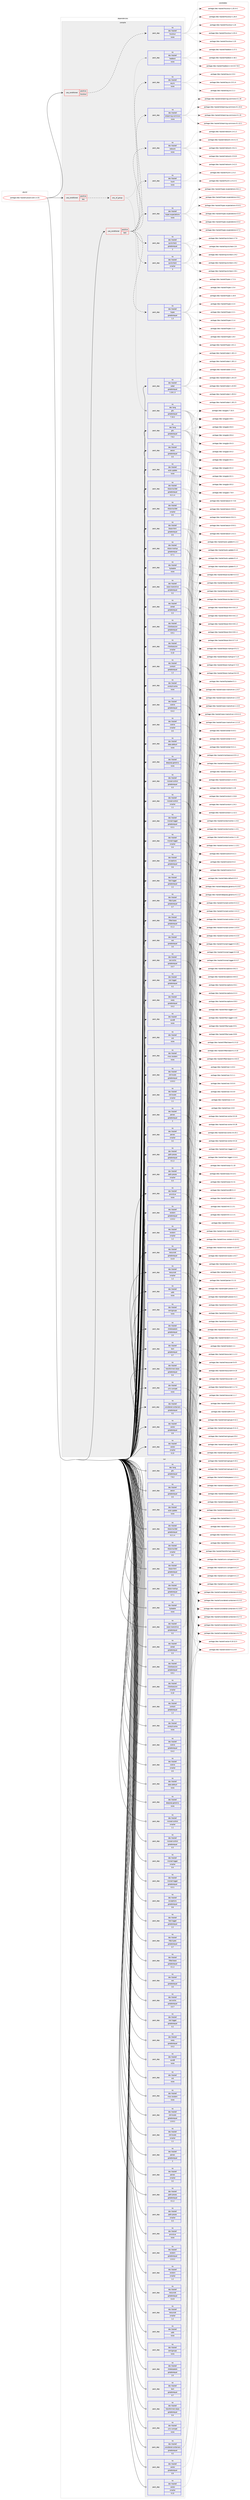 digraph prolog {

# *************
# Graph options
# *************

newrank=true;
concentrate=true;
compound=true;
graph [rankdir=LR,fontname=Helvetica,fontsize=10,ranksep=1.5];#, ranksep=2.5, nodesep=0.2];
edge  [arrowhead=vee];
node  [fontname=Helvetica,fontsize=10];

# **********
# The ebuild
# **********

subgraph cluster_leftcol {
color=gray;
label=<<i>ebuild</i>>;
id [label="portage://dev-haskell/yesod-core-1.4.31", color=red, width=4, href="../dev-haskell/yesod-core-1.4.31.svg"];
}

# ****************
# The dependencies
# ****************

subgraph cluster_midcol {
color=gray;
label=<<i>dependencies</i>>;
subgraph cluster_compile {
fillcolor="#eeeeee";
style=filled;
label=<<i>compile</i>>;
subgraph cond130803 {
dependency536091 [label=<<TABLE BORDER="0" CELLBORDER="1" CELLSPACING="0" CELLPADDING="4"><TR><TD ROWSPAN="3" CELLPADDING="10">use_conditional</TD></TR><TR><TD>positive</TD></TR><TR><TD>doc</TD></TR></TABLE>>, shape=none, color=red];
subgraph any5419 {
dependency536092 [label=<<TABLE BORDER="0" CELLBORDER="1" CELLSPACING="0" CELLPADDING="4"><TR><TD CELLPADDING="10">any_of_group</TD></TR></TABLE>>, shape=none, color=red];subgraph pack399632 {
dependency536093 [label=<<TABLE BORDER="0" CELLBORDER="1" CELLSPACING="0" CELLPADDING="4" WIDTH="220"><TR><TD ROWSPAN="6" CELLPADDING="30">pack_dep</TD></TR><TR><TD WIDTH="110">no</TD></TR><TR><TD>dev-haskell</TD></TR><TR><TD>haddock</TD></TR><TR><TD>none</TD></TR><TR><TD></TD></TR></TABLE>>, shape=none, color=blue];
}
dependency536092:e -> dependency536093:w [weight=20,style="dotted",arrowhead="oinv"];
subgraph pack399633 {
dependency536094 [label=<<TABLE BORDER="0" CELLBORDER="1" CELLSPACING="0" CELLPADDING="4" WIDTH="220"><TR><TD ROWSPAN="6" CELLPADDING="30">pack_dep</TD></TR><TR><TD WIDTH="110">no</TD></TR><TR><TD>dev-lang</TD></TR><TR><TD>ghc</TD></TR><TR><TD>greaterequal</TD></TR><TR><TD>7.10.2</TD></TR></TABLE>>, shape=none, color=blue];
}
dependency536092:e -> dependency536094:w [weight=20,style="dotted",arrowhead="oinv"];
}
dependency536091:e -> dependency536092:w [weight=20,style="dashed",arrowhead="vee"];
}
id:e -> dependency536091:w [weight=20,style="solid",arrowhead="vee"];
subgraph cond130804 {
dependency536095 [label=<<TABLE BORDER="0" CELLBORDER="1" CELLSPACING="0" CELLPADDING="4"><TR><TD ROWSPAN="3" CELLPADDING="10">use_conditional</TD></TR><TR><TD>positive</TD></TR><TR><TD>hscolour</TD></TR></TABLE>>, shape=none, color=red];
subgraph pack399634 {
dependency536096 [label=<<TABLE BORDER="0" CELLBORDER="1" CELLSPACING="0" CELLPADDING="4" WIDTH="220"><TR><TD ROWSPAN="6" CELLPADDING="30">pack_dep</TD></TR><TR><TD WIDTH="110">no</TD></TR><TR><TD>dev-haskell</TD></TR><TR><TD>hscolour</TD></TR><TR><TD>none</TD></TR><TR><TD></TD></TR></TABLE>>, shape=none, color=blue];
}
dependency536095:e -> dependency536096:w [weight=20,style="dashed",arrowhead="vee"];
}
id:e -> dependency536095:w [weight=20,style="solid",arrowhead="vee"];
subgraph cond130805 {
dependency536097 [label=<<TABLE BORDER="0" CELLBORDER="1" CELLSPACING="0" CELLPADDING="4"><TR><TD ROWSPAN="3" CELLPADDING="10">use_conditional</TD></TR><TR><TD>positive</TD></TR><TR><TD>test</TD></TR></TABLE>>, shape=none, color=red];
subgraph pack399635 {
dependency536098 [label=<<TABLE BORDER="0" CELLBORDER="1" CELLSPACING="0" CELLPADDING="4" WIDTH="220"><TR><TD ROWSPAN="6" CELLPADDING="30">pack_dep</TD></TR><TR><TD WIDTH="110">no</TD></TR><TR><TD>dev-haskell</TD></TR><TR><TD>async</TD></TR><TR><TD>none</TD></TR><TR><TD></TD></TR></TABLE>>, shape=none, color=blue];
}
dependency536097:e -> dependency536098:w [weight=20,style="dashed",arrowhead="vee"];
subgraph pack399636 {
dependency536099 [label=<<TABLE BORDER="0" CELLBORDER="1" CELLSPACING="0" CELLPADDING="4" WIDTH="220"><TR><TD ROWSPAN="6" CELLPADDING="30">pack_dep</TD></TR><TR><TD WIDTH="110">no</TD></TR><TR><TD>dev-haskell</TD></TR><TR><TD>hspec</TD></TR><TR><TD>greaterequal</TD></TR><TR><TD>1.3</TD></TR></TABLE>>, shape=none, color=blue];
}
dependency536097:e -> dependency536099:w [weight=20,style="dashed",arrowhead="vee"];
subgraph pack399637 {
dependency536100 [label=<<TABLE BORDER="0" CELLBORDER="1" CELLSPACING="0" CELLPADDING="4" WIDTH="220"><TR><TD ROWSPAN="6" CELLPADDING="30">pack_dep</TD></TR><TR><TD WIDTH="110">no</TD></TR><TR><TD>dev-haskell</TD></TR><TR><TD>hspec-expectations</TD></TR><TR><TD>none</TD></TR><TR><TD></TD></TR></TABLE>>, shape=none, color=blue];
}
dependency536097:e -> dependency536100:w [weight=20,style="dashed",arrowhead="vee"];
subgraph pack399638 {
dependency536101 [label=<<TABLE BORDER="0" CELLBORDER="1" CELLSPACING="0" CELLPADDING="4" WIDTH="220"><TR><TD ROWSPAN="6" CELLPADDING="30">pack_dep</TD></TR><TR><TD WIDTH="110">no</TD></TR><TR><TD>dev-haskell</TD></TR><TR><TD>hunit</TD></TR><TR><TD>none</TD></TR><TR><TD></TD></TR></TABLE>>, shape=none, color=blue];
}
dependency536097:e -> dependency536101:w [weight=20,style="dashed",arrowhead="vee"];
subgraph pack399639 {
dependency536102 [label=<<TABLE BORDER="0" CELLBORDER="1" CELLSPACING="0" CELLPADDING="4" WIDTH="220"><TR><TD ROWSPAN="6" CELLPADDING="30">pack_dep</TD></TR><TR><TD WIDTH="110">no</TD></TR><TR><TD>dev-haskell</TD></TR><TR><TD>network</TD></TR><TR><TD>none</TD></TR><TR><TD></TD></TR></TABLE>>, shape=none, color=blue];
}
dependency536097:e -> dependency536102:w [weight=20,style="dashed",arrowhead="vee"];
subgraph pack399640 {
dependency536103 [label=<<TABLE BORDER="0" CELLBORDER="1" CELLSPACING="0" CELLPADDING="4" WIDTH="220"><TR><TD ROWSPAN="6" CELLPADDING="30">pack_dep</TD></TR><TR><TD WIDTH="110">no</TD></TR><TR><TD>dev-haskell</TD></TR><TR><TD>quickcheck</TD></TR><TR><TD>greaterequal</TD></TR><TR><TD>2</TD></TR></TABLE>>, shape=none, color=blue];
}
dependency536097:e -> dependency536103:w [weight=20,style="dashed",arrowhead="vee"];
subgraph pack399641 {
dependency536104 [label=<<TABLE BORDER="0" CELLBORDER="1" CELLSPACING="0" CELLPADDING="4" WIDTH="220"><TR><TD ROWSPAN="6" CELLPADDING="30">pack_dep</TD></TR><TR><TD WIDTH="110">no</TD></TR><TR><TD>dev-haskell</TD></TR><TR><TD>quickcheck</TD></TR><TR><TD>smaller</TD></TR><TR><TD>3</TD></TR></TABLE>>, shape=none, color=blue];
}
dependency536097:e -> dependency536104:w [weight=20,style="dashed",arrowhead="vee"];
subgraph pack399642 {
dependency536105 [label=<<TABLE BORDER="0" CELLBORDER="1" CELLSPACING="0" CELLPADDING="4" WIDTH="220"><TR><TD ROWSPAN="6" CELLPADDING="30">pack_dep</TD></TR><TR><TD WIDTH="110">no</TD></TR><TR><TD>dev-haskell</TD></TR><TR><TD>streaming-commons</TD></TR><TR><TD>none</TD></TR><TR><TD></TD></TR></TABLE>>, shape=none, color=blue];
}
dependency536097:e -> dependency536105:w [weight=20,style="dashed",arrowhead="vee"];
}
id:e -> dependency536097:w [weight=20,style="solid",arrowhead="vee"];
subgraph pack399643 {
dependency536106 [label=<<TABLE BORDER="0" CELLBORDER="1" CELLSPACING="0" CELLPADDING="4" WIDTH="220"><TR><TD ROWSPAN="6" CELLPADDING="30">pack_dep</TD></TR><TR><TD WIDTH="110">no</TD></TR><TR><TD>dev-haskell</TD></TR><TR><TD>aeson</TD></TR><TR><TD>greaterequal</TD></TR><TR><TD>0.5</TD></TR></TABLE>>, shape=none, color=blue];
}
id:e -> dependency536106:w [weight=20,style="solid",arrowhead="vee"];
subgraph pack399644 {
dependency536107 [label=<<TABLE BORDER="0" CELLBORDER="1" CELLSPACING="0" CELLPADDING="4" WIDTH="220"><TR><TD ROWSPAN="6" CELLPADDING="30">pack_dep</TD></TR><TR><TD WIDTH="110">no</TD></TR><TR><TD>dev-haskell</TD></TR><TR><TD>auto-update</TD></TR><TR><TD>none</TD></TR><TR><TD></TD></TR></TABLE>>, shape=none, color=blue];
}
id:e -> dependency536107:w [weight=20,style="solid",arrowhead="vee"];
subgraph pack399645 {
dependency536108 [label=<<TABLE BORDER="0" CELLBORDER="1" CELLSPACING="0" CELLPADDING="4" WIDTH="220"><TR><TD ROWSPAN="6" CELLPADDING="30">pack_dep</TD></TR><TR><TD WIDTH="110">no</TD></TR><TR><TD>dev-haskell</TD></TR><TR><TD>blaze-builder</TD></TR><TR><TD>greaterequal</TD></TR><TR><TD>0.2.1.4</TD></TR></TABLE>>, shape=none, color=blue];
}
id:e -> dependency536108:w [weight=20,style="solid",arrowhead="vee"];
subgraph pack399646 {
dependency536109 [label=<<TABLE BORDER="0" CELLBORDER="1" CELLSPACING="0" CELLPADDING="4" WIDTH="220"><TR><TD ROWSPAN="6" CELLPADDING="30">pack_dep</TD></TR><TR><TD WIDTH="110">no</TD></TR><TR><TD>dev-haskell</TD></TR><TR><TD>blaze-builder</TD></TR><TR><TD>smaller</TD></TR><TR><TD>0.5</TD></TR></TABLE>>, shape=none, color=blue];
}
id:e -> dependency536109:w [weight=20,style="solid",arrowhead="vee"];
subgraph pack399647 {
dependency536110 [label=<<TABLE BORDER="0" CELLBORDER="1" CELLSPACING="0" CELLPADDING="4" WIDTH="220"><TR><TD ROWSPAN="6" CELLPADDING="30">pack_dep</TD></TR><TR><TD WIDTH="110">no</TD></TR><TR><TD>dev-haskell</TD></TR><TR><TD>blaze-html</TD></TR><TR><TD>greaterequal</TD></TR><TR><TD>0.5</TD></TR></TABLE>>, shape=none, color=blue];
}
id:e -> dependency536110:w [weight=20,style="solid",arrowhead="vee"];
subgraph pack399648 {
dependency536111 [label=<<TABLE BORDER="0" CELLBORDER="1" CELLSPACING="0" CELLPADDING="4" WIDTH="220"><TR><TD ROWSPAN="6" CELLPADDING="30">pack_dep</TD></TR><TR><TD WIDTH="110">no</TD></TR><TR><TD>dev-haskell</TD></TR><TR><TD>blaze-markup</TD></TR><TR><TD>greaterequal</TD></TR><TR><TD>0.7.1</TD></TR></TABLE>>, shape=none, color=blue];
}
id:e -> dependency536111:w [weight=20,style="solid",arrowhead="vee"];
subgraph pack399649 {
dependency536112 [label=<<TABLE BORDER="0" CELLBORDER="1" CELLSPACING="0" CELLPADDING="4" WIDTH="220"><TR><TD ROWSPAN="6" CELLPADDING="30">pack_dep</TD></TR><TR><TD WIDTH="110">no</TD></TR><TR><TD>dev-haskell</TD></TR><TR><TD>byteable</TD></TR><TR><TD>none</TD></TR><TR><TD></TD></TR></TABLE>>, shape=none, color=blue];
}
id:e -> dependency536112:w [weight=20,style="solid",arrowhead="vee"];
subgraph pack399650 {
dependency536113 [label=<<TABLE BORDER="0" CELLBORDER="1" CELLSPACING="0" CELLPADDING="4" WIDTH="220"><TR><TD ROWSPAN="6" CELLPADDING="30">pack_dep</TD></TR><TR><TD WIDTH="110">no</TD></TR><TR><TD>dev-haskell</TD></TR><TR><TD>cabal</TD></TR><TR><TD>greaterequal</TD></TR><TR><TD>1.18.1.3</TD></TR></TABLE>>, shape=none, color=blue];
}
id:e -> dependency536113:w [weight=20,style="solid",arrowhead="vee"];
subgraph pack399651 {
dependency536114 [label=<<TABLE BORDER="0" CELLBORDER="1" CELLSPACING="0" CELLPADDING="4" WIDTH="220"><TR><TD ROWSPAN="6" CELLPADDING="30">pack_dep</TD></TR><TR><TD WIDTH="110">no</TD></TR><TR><TD>dev-haskell</TD></TR><TR><TD>case-insensitive</TD></TR><TR><TD>greaterequal</TD></TR><TR><TD>0.2</TD></TR></TABLE>>, shape=none, color=blue];
}
id:e -> dependency536114:w [weight=20,style="solid",arrowhead="vee"];
subgraph pack399652 {
dependency536115 [label=<<TABLE BORDER="0" CELLBORDER="1" CELLSPACING="0" CELLPADDING="4" WIDTH="220"><TR><TD ROWSPAN="6" CELLPADDING="30">pack_dep</TD></TR><TR><TD WIDTH="110">no</TD></TR><TR><TD>dev-haskell</TD></TR><TR><TD>cereal</TD></TR><TR><TD>greaterequal</TD></TR><TR><TD>0.3</TD></TR></TABLE>>, shape=none, color=blue];
}
id:e -> dependency536115:w [weight=20,style="solid",arrowhead="vee"];
subgraph pack399653 {
dependency536116 [label=<<TABLE BORDER="0" CELLBORDER="1" CELLSPACING="0" CELLPADDING="4" WIDTH="220"><TR><TD ROWSPAN="6" CELLPADDING="30">pack_dep</TD></TR><TR><TD WIDTH="110">no</TD></TR><TR><TD>dev-haskell</TD></TR><TR><TD>clientsession</TD></TR><TR><TD>greaterequal</TD></TR><TR><TD>0.9.1</TD></TR></TABLE>>, shape=none, color=blue];
}
id:e -> dependency536116:w [weight=20,style="solid",arrowhead="vee"];
subgraph pack399654 {
dependency536117 [label=<<TABLE BORDER="0" CELLBORDER="1" CELLSPACING="0" CELLPADDING="4" WIDTH="220"><TR><TD ROWSPAN="6" CELLPADDING="30">pack_dep</TD></TR><TR><TD WIDTH="110">no</TD></TR><TR><TD>dev-haskell</TD></TR><TR><TD>clientsession</TD></TR><TR><TD>smaller</TD></TR><TR><TD>0.10</TD></TR></TABLE>>, shape=none, color=blue];
}
id:e -> dependency536117:w [weight=20,style="solid",arrowhead="vee"];
subgraph pack399655 {
dependency536118 [label=<<TABLE BORDER="0" CELLBORDER="1" CELLSPACING="0" CELLPADDING="4" WIDTH="220"><TR><TD ROWSPAN="6" CELLPADDING="30">pack_dep</TD></TR><TR><TD WIDTH="110">no</TD></TR><TR><TD>dev-haskell</TD></TR><TR><TD>conduit</TD></TR><TR><TD>greaterequal</TD></TR><TR><TD>1.2</TD></TR></TABLE>>, shape=none, color=blue];
}
id:e -> dependency536118:w [weight=20,style="solid",arrowhead="vee"];
subgraph pack399656 {
dependency536119 [label=<<TABLE BORDER="0" CELLBORDER="1" CELLSPACING="0" CELLPADDING="4" WIDTH="220"><TR><TD ROWSPAN="6" CELLPADDING="30">pack_dep</TD></TR><TR><TD WIDTH="110">no</TD></TR><TR><TD>dev-haskell</TD></TR><TR><TD>conduit-extra</TD></TR><TR><TD>none</TD></TR><TR><TD></TD></TR></TABLE>>, shape=none, color=blue];
}
id:e -> dependency536119:w [weight=20,style="solid",arrowhead="vee"];
subgraph pack399657 {
dependency536120 [label=<<TABLE BORDER="0" CELLBORDER="1" CELLSPACING="0" CELLPADDING="4" WIDTH="220"><TR><TD ROWSPAN="6" CELLPADDING="30">pack_dep</TD></TR><TR><TD WIDTH="110">no</TD></TR><TR><TD>dev-haskell</TD></TR><TR><TD>cookie</TD></TR><TR><TD>greaterequal</TD></TR><TR><TD>0.4.2</TD></TR></TABLE>>, shape=none, color=blue];
}
id:e -> dependency536120:w [weight=20,style="solid",arrowhead="vee"];
subgraph pack399658 {
dependency536121 [label=<<TABLE BORDER="0" CELLBORDER="1" CELLSPACING="0" CELLPADDING="4" WIDTH="220"><TR><TD ROWSPAN="6" CELLPADDING="30">pack_dep</TD></TR><TR><TD WIDTH="110">no</TD></TR><TR><TD>dev-haskell</TD></TR><TR><TD>cookie</TD></TR><TR><TD>smaller</TD></TR><TR><TD>0.5</TD></TR></TABLE>>, shape=none, color=blue];
}
id:e -> dependency536121:w [weight=20,style="solid",arrowhead="vee"];
subgraph pack399659 {
dependency536122 [label=<<TABLE BORDER="0" CELLBORDER="1" CELLSPACING="0" CELLPADDING="4" WIDTH="220"><TR><TD ROWSPAN="6" CELLPADDING="30">pack_dep</TD></TR><TR><TD WIDTH="110">no</TD></TR><TR><TD>dev-haskell</TD></TR><TR><TD>data-default</TD></TR><TR><TD>none</TD></TR><TR><TD></TD></TR></TABLE>>, shape=none, color=blue];
}
id:e -> dependency536122:w [weight=20,style="solid",arrowhead="vee"];
subgraph pack399660 {
dependency536123 [label=<<TABLE BORDER="0" CELLBORDER="1" CELLSPACING="0" CELLPADDING="4" WIDTH="220"><TR><TD ROWSPAN="6" CELLPADDING="30">pack_dep</TD></TR><TR><TD WIDTH="110">no</TD></TR><TR><TD>dev-haskell</TD></TR><TR><TD>deepseq-generics</TD></TR><TR><TD>none</TD></TR><TR><TD></TD></TR></TABLE>>, shape=none, color=blue];
}
id:e -> dependency536123:w [weight=20,style="solid",arrowhead="vee"];
subgraph pack399661 {
dependency536124 [label=<<TABLE BORDER="0" CELLBORDER="1" CELLSPACING="0" CELLPADDING="4" WIDTH="220"><TR><TD ROWSPAN="6" CELLPADDING="30">pack_dep</TD></TR><TR><TD WIDTH="110">no</TD></TR><TR><TD>dev-haskell</TD></TR><TR><TD>exceptions</TD></TR><TR><TD>greaterequal</TD></TR><TR><TD>0.6</TD></TR></TABLE>>, shape=none, color=blue];
}
id:e -> dependency536124:w [weight=20,style="solid",arrowhead="vee"];
subgraph pack399662 {
dependency536125 [label=<<TABLE BORDER="0" CELLBORDER="1" CELLSPACING="0" CELLPADDING="4" WIDTH="220"><TR><TD ROWSPAN="6" CELLPADDING="30">pack_dep</TD></TR><TR><TD WIDTH="110">no</TD></TR><TR><TD>dev-haskell</TD></TR><TR><TD>fast-logger</TD></TR><TR><TD>greaterequal</TD></TR><TR><TD>2.2</TD></TR></TABLE>>, shape=none, color=blue];
}
id:e -> dependency536125:w [weight=20,style="solid",arrowhead="vee"];
subgraph pack399663 {
dependency536126 [label=<<TABLE BORDER="0" CELLBORDER="1" CELLSPACING="0" CELLPADDING="4" WIDTH="220"><TR><TD ROWSPAN="6" CELLPADDING="30">pack_dep</TD></TR><TR><TD WIDTH="110">no</TD></TR><TR><TD>dev-haskell</TD></TR><TR><TD>http-types</TD></TR><TR><TD>greaterequal</TD></TR><TR><TD>0.7</TD></TR></TABLE>>, shape=none, color=blue];
}
id:e -> dependency536126:w [weight=20,style="solid",arrowhead="vee"];
subgraph pack399664 {
dependency536127 [label=<<TABLE BORDER="0" CELLBORDER="1" CELLSPACING="0" CELLPADDING="4" WIDTH="220"><TR><TD ROWSPAN="6" CELLPADDING="30">pack_dep</TD></TR><TR><TD WIDTH="110">no</TD></TR><TR><TD>dev-haskell</TD></TR><TR><TD>lifted-base</TD></TR><TR><TD>greaterequal</TD></TR><TR><TD>0.1.2</TD></TR></TABLE>>, shape=none, color=blue];
}
id:e -> dependency536127:w [weight=20,style="solid",arrowhead="vee"];
subgraph pack399665 {
dependency536128 [label=<<TABLE BORDER="0" CELLBORDER="1" CELLSPACING="0" CELLPADDING="4" WIDTH="220"><TR><TD ROWSPAN="6" CELLPADDING="30">pack_dep</TD></TR><TR><TD WIDTH="110">no</TD></TR><TR><TD>dev-haskell</TD></TR><TR><TD>monad-control</TD></TR><TR><TD>greaterequal</TD></TR><TR><TD>0.3</TD></TR></TABLE>>, shape=none, color=blue];
}
id:e -> dependency536128:w [weight=20,style="solid",arrowhead="vee"];
subgraph pack399666 {
dependency536129 [label=<<TABLE BORDER="0" CELLBORDER="1" CELLSPACING="0" CELLPADDING="4" WIDTH="220"><TR><TD ROWSPAN="6" CELLPADDING="30">pack_dep</TD></TR><TR><TD WIDTH="110">no</TD></TR><TR><TD>dev-haskell</TD></TR><TR><TD>monad-control</TD></TR><TR><TD>smaller</TD></TR><TR><TD>1.1</TD></TR></TABLE>>, shape=none, color=blue];
}
id:e -> dependency536129:w [weight=20,style="solid",arrowhead="vee"];
subgraph pack399667 {
dependency536130 [label=<<TABLE BORDER="0" CELLBORDER="1" CELLSPACING="0" CELLPADDING="4" WIDTH="220"><TR><TD ROWSPAN="6" CELLPADDING="30">pack_dep</TD></TR><TR><TD WIDTH="110">no</TD></TR><TR><TD>dev-haskell</TD></TR><TR><TD>monad-logger</TD></TR><TR><TD>greaterequal</TD></TR><TR><TD>0.3.1</TD></TR></TABLE>>, shape=none, color=blue];
}
id:e -> dependency536130:w [weight=20,style="solid",arrowhead="vee"];
subgraph pack399668 {
dependency536131 [label=<<TABLE BORDER="0" CELLBORDER="1" CELLSPACING="0" CELLPADDING="4" WIDTH="220"><TR><TD ROWSPAN="6" CELLPADDING="30">pack_dep</TD></TR><TR><TD WIDTH="110">no</TD></TR><TR><TD>dev-haskell</TD></TR><TR><TD>monad-logger</TD></TR><TR><TD>smaller</TD></TR><TR><TD>0.4</TD></TR></TABLE>>, shape=none, color=blue];
}
id:e -> dependency536131:w [weight=20,style="solid",arrowhead="vee"];
subgraph pack399669 {
dependency536132 [label=<<TABLE BORDER="0" CELLBORDER="1" CELLSPACING="0" CELLPADDING="4" WIDTH="220"><TR><TD ROWSPAN="6" CELLPADDING="30">pack_dep</TD></TR><TR><TD WIDTH="110">no</TD></TR><TR><TD>dev-haskell</TD></TR><TR><TD>mtl</TD></TR><TR><TD>none</TD></TR><TR><TD></TD></TR></TABLE>>, shape=none, color=blue];
}
id:e -> dependency536132:w [weight=20,style="solid",arrowhead="vee"];
subgraph pack399670 {
dependency536133 [label=<<TABLE BORDER="0" CELLBORDER="1" CELLSPACING="0" CELLPADDING="4" WIDTH="220"><TR><TD ROWSPAN="6" CELLPADDING="30">pack_dep</TD></TR><TR><TD WIDTH="110">no</TD></TR><TR><TD>dev-haskell</TD></TR><TR><TD>mwc-random</TD></TR><TR><TD>none</TD></TR><TR><TD></TD></TR></TABLE>>, shape=none, color=blue];
}
id:e -> dependency536133:w [weight=20,style="solid",arrowhead="vee"];
subgraph pack399671 {
dependency536134 [label=<<TABLE BORDER="0" CELLBORDER="1" CELLSPACING="0" CELLPADDING="4" WIDTH="220"><TR><TD ROWSPAN="6" CELLPADDING="30">pack_dep</TD></TR><TR><TD WIDTH="110">no</TD></TR><TR><TD>dev-haskell</TD></TR><TR><TD>old-locale</TD></TR><TR><TD>greaterequal</TD></TR><TR><TD>1.0.0.2</TD></TR></TABLE>>, shape=none, color=blue];
}
id:e -> dependency536134:w [weight=20,style="solid",arrowhead="vee"];
subgraph pack399672 {
dependency536135 [label=<<TABLE BORDER="0" CELLBORDER="1" CELLSPACING="0" CELLPADDING="4" WIDTH="220"><TR><TD ROWSPAN="6" CELLPADDING="30">pack_dep</TD></TR><TR><TD WIDTH="110">no</TD></TR><TR><TD>dev-haskell</TD></TR><TR><TD>old-locale</TD></TR><TR><TD>smaller</TD></TR><TR><TD>1.1</TD></TR></TABLE>>, shape=none, color=blue];
}
id:e -> dependency536135:w [weight=20,style="solid",arrowhead="vee"];
subgraph pack399673 {
dependency536136 [label=<<TABLE BORDER="0" CELLBORDER="1" CELLSPACING="0" CELLPADDING="4" WIDTH="220"><TR><TD ROWSPAN="6" CELLPADDING="30">pack_dep</TD></TR><TR><TD WIDTH="110">no</TD></TR><TR><TD>dev-haskell</TD></TR><TR><TD>parsec</TD></TR><TR><TD>greaterequal</TD></TR><TR><TD>2</TD></TR></TABLE>>, shape=none, color=blue];
}
id:e -> dependency536136:w [weight=20,style="solid",arrowhead="vee"];
subgraph pack399674 {
dependency536137 [label=<<TABLE BORDER="0" CELLBORDER="1" CELLSPACING="0" CELLPADDING="4" WIDTH="220"><TR><TD ROWSPAN="6" CELLPADDING="30">pack_dep</TD></TR><TR><TD WIDTH="110">no</TD></TR><TR><TD>dev-haskell</TD></TR><TR><TD>parsec</TD></TR><TR><TD>smaller</TD></TR><TR><TD>3.2</TD></TR></TABLE>>, shape=none, color=blue];
}
id:e -> dependency536137:w [weight=20,style="solid",arrowhead="vee"];
subgraph pack399675 {
dependency536138 [label=<<TABLE BORDER="0" CELLBORDER="1" CELLSPACING="0" CELLPADDING="4" WIDTH="220"><TR><TD ROWSPAN="6" CELLPADDING="30">pack_dep</TD></TR><TR><TD WIDTH="110">no</TD></TR><TR><TD>dev-haskell</TD></TR><TR><TD>path-pieces</TD></TR><TR><TD>greaterequal</TD></TR><TR><TD>0.1.2</TD></TR></TABLE>>, shape=none, color=blue];
}
id:e -> dependency536138:w [weight=20,style="solid",arrowhead="vee"];
subgraph pack399676 {
dependency536139 [label=<<TABLE BORDER="0" CELLBORDER="1" CELLSPACING="0" CELLPADDING="4" WIDTH="220"><TR><TD ROWSPAN="6" CELLPADDING="30">pack_dep</TD></TR><TR><TD WIDTH="110">no</TD></TR><TR><TD>dev-haskell</TD></TR><TR><TD>path-pieces</TD></TR><TR><TD>smaller</TD></TR><TR><TD>0.3</TD></TR></TABLE>>, shape=none, color=blue];
}
id:e -> dependency536139:w [weight=20,style="solid",arrowhead="vee"];
subgraph pack399677 {
dependency536140 [label=<<TABLE BORDER="0" CELLBORDER="1" CELLSPACING="0" CELLPADDING="4" WIDTH="220"><TR><TD ROWSPAN="6" CELLPADDING="30">pack_dep</TD></TR><TR><TD WIDTH="110">no</TD></TR><TR><TD>dev-haskell</TD></TR><TR><TD>primitive</TD></TR><TR><TD>none</TD></TR><TR><TD></TD></TR></TABLE>>, shape=none, color=blue];
}
id:e -> dependency536140:w [weight=20,style="solid",arrowhead="vee"];
subgraph pack399678 {
dependency536141 [label=<<TABLE BORDER="0" CELLBORDER="1" CELLSPACING="0" CELLPADDING="4" WIDTH="220"><TR><TD ROWSPAN="6" CELLPADDING="30">pack_dep</TD></TR><TR><TD WIDTH="110">no</TD></TR><TR><TD>dev-haskell</TD></TR><TR><TD>random</TD></TR><TR><TD>greaterequal</TD></TR><TR><TD>1.0.0.2</TD></TR></TABLE>>, shape=none, color=blue];
}
id:e -> dependency536141:w [weight=20,style="solid",arrowhead="vee"];
subgraph pack399679 {
dependency536142 [label=<<TABLE BORDER="0" CELLBORDER="1" CELLSPACING="0" CELLPADDING="4" WIDTH="220"><TR><TD ROWSPAN="6" CELLPADDING="30">pack_dep</TD></TR><TR><TD WIDTH="110">no</TD></TR><TR><TD>dev-haskell</TD></TR><TR><TD>random</TD></TR><TR><TD>smaller</TD></TR><TR><TD>1.2</TD></TR></TABLE>>, shape=none, color=blue];
}
id:e -> dependency536142:w [weight=20,style="solid",arrowhead="vee"];
subgraph pack399680 {
dependency536143 [label=<<TABLE BORDER="0" CELLBORDER="1" CELLSPACING="0" CELLPADDING="4" WIDTH="220"><TR><TD ROWSPAN="6" CELLPADDING="30">pack_dep</TD></TR><TR><TD WIDTH="110">no</TD></TR><TR><TD>dev-haskell</TD></TR><TR><TD>resourcet</TD></TR><TR><TD>greaterequal</TD></TR><TR><TD>0.4.9</TD></TR></TABLE>>, shape=none, color=blue];
}
id:e -> dependency536143:w [weight=20,style="solid",arrowhead="vee"];
subgraph pack399681 {
dependency536144 [label=<<TABLE BORDER="0" CELLBORDER="1" CELLSPACING="0" CELLPADDING="4" WIDTH="220"><TR><TD ROWSPAN="6" CELLPADDING="30">pack_dep</TD></TR><TR><TD WIDTH="110">no</TD></TR><TR><TD>dev-haskell</TD></TR><TR><TD>resourcet</TD></TR><TR><TD>smaller</TD></TR><TR><TD>1.2</TD></TR></TABLE>>, shape=none, color=blue];
}
id:e -> dependency536144:w [weight=20,style="solid",arrowhead="vee"];
subgraph pack399682 {
dependency536145 [label=<<TABLE BORDER="0" CELLBORDER="1" CELLSPACING="0" CELLPADDING="4" WIDTH="220"><TR><TD ROWSPAN="6" CELLPADDING="30">pack_dep</TD></TR><TR><TD WIDTH="110">no</TD></TR><TR><TD>dev-haskell</TD></TR><TR><TD>safe</TD></TR><TR><TD>none</TD></TR><TR><TD></TD></TR></TABLE>>, shape=none, color=blue];
}
id:e -> dependency536145:w [weight=20,style="solid",arrowhead="vee"];
subgraph pack399683 {
dependency536146 [label=<<TABLE BORDER="0" CELLBORDER="1" CELLSPACING="0" CELLPADDING="4" WIDTH="220"><TR><TD ROWSPAN="6" CELLPADDING="30">pack_dep</TD></TR><TR><TD WIDTH="110">no</TD></TR><TR><TD>dev-haskell</TD></TR><TR><TD>semigroups</TD></TR><TR><TD>none</TD></TR><TR><TD></TD></TR></TABLE>>, shape=none, color=blue];
}
id:e -> dependency536146:w [weight=20,style="solid",arrowhead="vee"];
subgraph pack399684 {
dependency536147 [label=<<TABLE BORDER="0" CELLBORDER="1" CELLSPACING="0" CELLPADDING="4" WIDTH="220"><TR><TD ROWSPAN="6" CELLPADDING="30">pack_dep</TD></TR><TR><TD WIDTH="110">no</TD></TR><TR><TD>dev-haskell</TD></TR><TR><TD>shakespeare</TD></TR><TR><TD>greaterequal</TD></TR><TR><TD>2.0</TD></TR></TABLE>>, shape=none, color=blue];
}
id:e -> dependency536147:w [weight=20,style="solid",arrowhead="vee"];
subgraph pack399685 {
dependency536148 [label=<<TABLE BORDER="0" CELLBORDER="1" CELLSPACING="0" CELLPADDING="4" WIDTH="220"><TR><TD ROWSPAN="6" CELLPADDING="30">pack_dep</TD></TR><TR><TD WIDTH="110">no</TD></TR><TR><TD>dev-haskell</TD></TR><TR><TD>text</TD></TR><TR><TD>greaterequal</TD></TR><TR><TD>0.7</TD></TR></TABLE>>, shape=none, color=blue];
}
id:e -> dependency536148:w [weight=20,style="solid",arrowhead="vee"];
subgraph pack399686 {
dependency536149 [label=<<TABLE BORDER="0" CELLBORDER="1" CELLSPACING="0" CELLPADDING="4" WIDTH="220"><TR><TD ROWSPAN="6" CELLPADDING="30">pack_dep</TD></TR><TR><TD WIDTH="110">no</TD></TR><TR><TD>dev-haskell</TD></TR><TR><TD>transformers-base</TD></TR><TR><TD>greaterequal</TD></TR><TR><TD>0.4</TD></TR></TABLE>>, shape=none, color=blue];
}
id:e -> dependency536149:w [weight=20,style="solid",arrowhead="vee"];
subgraph pack399687 {
dependency536150 [label=<<TABLE BORDER="0" CELLBORDER="1" CELLSPACING="0" CELLPADDING="4" WIDTH="220"><TR><TD ROWSPAN="6" CELLPADDING="30">pack_dep</TD></TR><TR><TD WIDTH="110">no</TD></TR><TR><TD>dev-haskell</TD></TR><TR><TD>unix-compat</TD></TR><TR><TD>none</TD></TR><TR><TD></TD></TR></TABLE>>, shape=none, color=blue];
}
id:e -> dependency536150:w [weight=20,style="solid",arrowhead="vee"];
subgraph pack399688 {
dependency536151 [label=<<TABLE BORDER="0" CELLBORDER="1" CELLSPACING="0" CELLPADDING="4" WIDTH="220"><TR><TD ROWSPAN="6" CELLPADDING="30">pack_dep</TD></TR><TR><TD WIDTH="110">no</TD></TR><TR><TD>dev-haskell</TD></TR><TR><TD>unordered-containers</TD></TR><TR><TD>greaterequal</TD></TR><TR><TD>0.2</TD></TR></TABLE>>, shape=none, color=blue];
}
id:e -> dependency536151:w [weight=20,style="solid",arrowhead="vee"];
subgraph pack399689 {
dependency536152 [label=<<TABLE BORDER="0" CELLBORDER="1" CELLSPACING="0" CELLPADDING="4" WIDTH="220"><TR><TD ROWSPAN="6" CELLPADDING="30">pack_dep</TD></TR><TR><TD WIDTH="110">no</TD></TR><TR><TD>dev-haskell</TD></TR><TR><TD>vector</TD></TR><TR><TD>greaterequal</TD></TR><TR><TD>0.9</TD></TR></TABLE>>, shape=none, color=blue];
}
id:e -> dependency536152:w [weight=20,style="solid",arrowhead="vee"];
subgraph pack399690 {
dependency536153 [label=<<TABLE BORDER="0" CELLBORDER="1" CELLSPACING="0" CELLPADDING="4" WIDTH="220"><TR><TD ROWSPAN="6" CELLPADDING="30">pack_dep</TD></TR><TR><TD WIDTH="110">no</TD></TR><TR><TD>dev-haskell</TD></TR><TR><TD>vector</TD></TR><TR><TD>smaller</TD></TR><TR><TD>0.13</TD></TR></TABLE>>, shape=none, color=blue];
}
id:e -> dependency536153:w [weight=20,style="solid",arrowhead="vee"];
subgraph pack399691 {
dependency536154 [label=<<TABLE BORDER="0" CELLBORDER="1" CELLSPACING="0" CELLPADDING="4" WIDTH="220"><TR><TD ROWSPAN="6" CELLPADDING="30">pack_dep</TD></TR><TR><TD WIDTH="110">no</TD></TR><TR><TD>dev-haskell</TD></TR><TR><TD>wai</TD></TR><TR><TD>greaterequal</TD></TR><TR><TD>3.0</TD></TR></TABLE>>, shape=none, color=blue];
}
id:e -> dependency536154:w [weight=20,style="solid",arrowhead="vee"];
subgraph pack399692 {
dependency536155 [label=<<TABLE BORDER="0" CELLBORDER="1" CELLSPACING="0" CELLPADDING="4" WIDTH="220"><TR><TD ROWSPAN="6" CELLPADDING="30">pack_dep</TD></TR><TR><TD WIDTH="110">no</TD></TR><TR><TD>dev-haskell</TD></TR><TR><TD>wai-extra</TD></TR><TR><TD>greaterequal</TD></TR><TR><TD>3.0.7</TD></TR></TABLE>>, shape=none, color=blue];
}
id:e -> dependency536155:w [weight=20,style="solid",arrowhead="vee"];
subgraph pack399693 {
dependency536156 [label=<<TABLE BORDER="0" CELLBORDER="1" CELLSPACING="0" CELLPADDING="4" WIDTH="220"><TR><TD ROWSPAN="6" CELLPADDING="30">pack_dep</TD></TR><TR><TD WIDTH="110">no</TD></TR><TR><TD>dev-haskell</TD></TR><TR><TD>wai-logger</TD></TR><TR><TD>greaterequal</TD></TR><TR><TD>0.2</TD></TR></TABLE>>, shape=none, color=blue];
}
id:e -> dependency536156:w [weight=20,style="solid",arrowhead="vee"];
subgraph pack399694 {
dependency536157 [label=<<TABLE BORDER="0" CELLBORDER="1" CELLSPACING="0" CELLPADDING="4" WIDTH="220"><TR><TD ROWSPAN="6" CELLPADDING="30">pack_dep</TD></TR><TR><TD WIDTH="110">no</TD></TR><TR><TD>dev-haskell</TD></TR><TR><TD>warp</TD></TR><TR><TD>greaterequal</TD></TR><TR><TD>3.0.2</TD></TR></TABLE>>, shape=none, color=blue];
}
id:e -> dependency536157:w [weight=20,style="solid",arrowhead="vee"];
subgraph pack399695 {
dependency536158 [label=<<TABLE BORDER="0" CELLBORDER="1" CELLSPACING="0" CELLPADDING="4" WIDTH="220"><TR><TD ROWSPAN="6" CELLPADDING="30">pack_dep</TD></TR><TR><TD WIDTH="110">no</TD></TR><TR><TD>dev-haskell</TD></TR><TR><TD>word8</TD></TR><TR><TD>none</TD></TR><TR><TD></TD></TR></TABLE>>, shape=none, color=blue];
}
id:e -> dependency536158:w [weight=20,style="solid",arrowhead="vee"];
subgraph pack399696 {
dependency536159 [label=<<TABLE BORDER="0" CELLBORDER="1" CELLSPACING="0" CELLPADDING="4" WIDTH="220"><TR><TD ROWSPAN="6" CELLPADDING="30">pack_dep</TD></TR><TR><TD WIDTH="110">no</TD></TR><TR><TD>dev-lang</TD></TR><TR><TD>ghc</TD></TR><TR><TD>greaterequal</TD></TR><TR><TD>7.8.2</TD></TR></TABLE>>, shape=none, color=blue];
}
id:e -> dependency536159:w [weight=20,style="solid",arrowhead="vee"];
}
subgraph cluster_compileandrun {
fillcolor="#eeeeee";
style=filled;
label=<<i>compile and run</i>>;
}
subgraph cluster_run {
fillcolor="#eeeeee";
style=filled;
label=<<i>run</i>>;
subgraph pack399697 {
dependency536160 [label=<<TABLE BORDER="0" CELLBORDER="1" CELLSPACING="0" CELLPADDING="4" WIDTH="220"><TR><TD ROWSPAN="6" CELLPADDING="30">pack_dep</TD></TR><TR><TD WIDTH="110">no</TD></TR><TR><TD>dev-haskell</TD></TR><TR><TD>aeson</TD></TR><TR><TD>greaterequal</TD></TR><TR><TD>0.5</TD></TR></TABLE>>, shape=none, color=blue];
}
id:e -> dependency536160:w [weight=20,style="solid",arrowhead="odot"];
subgraph pack399698 {
dependency536161 [label=<<TABLE BORDER="0" CELLBORDER="1" CELLSPACING="0" CELLPADDING="4" WIDTH="220"><TR><TD ROWSPAN="6" CELLPADDING="30">pack_dep</TD></TR><TR><TD WIDTH="110">no</TD></TR><TR><TD>dev-haskell</TD></TR><TR><TD>auto-update</TD></TR><TR><TD>none</TD></TR><TR><TD></TD></TR></TABLE>>, shape=none, color=blue];
}
id:e -> dependency536161:w [weight=20,style="solid",arrowhead="odot"];
subgraph pack399699 {
dependency536162 [label=<<TABLE BORDER="0" CELLBORDER="1" CELLSPACING="0" CELLPADDING="4" WIDTH="220"><TR><TD ROWSPAN="6" CELLPADDING="30">pack_dep</TD></TR><TR><TD WIDTH="110">no</TD></TR><TR><TD>dev-haskell</TD></TR><TR><TD>blaze-builder</TD></TR><TR><TD>greaterequal</TD></TR><TR><TD>0.2.1.4</TD></TR></TABLE>>, shape=none, color=blue];
}
id:e -> dependency536162:w [weight=20,style="solid",arrowhead="odot"];
subgraph pack399700 {
dependency536163 [label=<<TABLE BORDER="0" CELLBORDER="1" CELLSPACING="0" CELLPADDING="4" WIDTH="220"><TR><TD ROWSPAN="6" CELLPADDING="30">pack_dep</TD></TR><TR><TD WIDTH="110">no</TD></TR><TR><TD>dev-haskell</TD></TR><TR><TD>blaze-builder</TD></TR><TR><TD>smaller</TD></TR><TR><TD>0.5</TD></TR></TABLE>>, shape=none, color=blue];
}
id:e -> dependency536163:w [weight=20,style="solid",arrowhead="odot"];
subgraph pack399701 {
dependency536164 [label=<<TABLE BORDER="0" CELLBORDER="1" CELLSPACING="0" CELLPADDING="4" WIDTH="220"><TR><TD ROWSPAN="6" CELLPADDING="30">pack_dep</TD></TR><TR><TD WIDTH="110">no</TD></TR><TR><TD>dev-haskell</TD></TR><TR><TD>blaze-html</TD></TR><TR><TD>greaterequal</TD></TR><TR><TD>0.5</TD></TR></TABLE>>, shape=none, color=blue];
}
id:e -> dependency536164:w [weight=20,style="solid",arrowhead="odot"];
subgraph pack399702 {
dependency536165 [label=<<TABLE BORDER="0" CELLBORDER="1" CELLSPACING="0" CELLPADDING="4" WIDTH="220"><TR><TD ROWSPAN="6" CELLPADDING="30">pack_dep</TD></TR><TR><TD WIDTH="110">no</TD></TR><TR><TD>dev-haskell</TD></TR><TR><TD>blaze-markup</TD></TR><TR><TD>greaterequal</TD></TR><TR><TD>0.7.1</TD></TR></TABLE>>, shape=none, color=blue];
}
id:e -> dependency536165:w [weight=20,style="solid",arrowhead="odot"];
subgraph pack399703 {
dependency536166 [label=<<TABLE BORDER="0" CELLBORDER="1" CELLSPACING="0" CELLPADDING="4" WIDTH="220"><TR><TD ROWSPAN="6" CELLPADDING="30">pack_dep</TD></TR><TR><TD WIDTH="110">no</TD></TR><TR><TD>dev-haskell</TD></TR><TR><TD>byteable</TD></TR><TR><TD>none</TD></TR><TR><TD></TD></TR></TABLE>>, shape=none, color=blue];
}
id:e -> dependency536166:w [weight=20,style="solid",arrowhead="odot"];
subgraph pack399704 {
dependency536167 [label=<<TABLE BORDER="0" CELLBORDER="1" CELLSPACING="0" CELLPADDING="4" WIDTH="220"><TR><TD ROWSPAN="6" CELLPADDING="30">pack_dep</TD></TR><TR><TD WIDTH="110">no</TD></TR><TR><TD>dev-haskell</TD></TR><TR><TD>case-insensitive</TD></TR><TR><TD>greaterequal</TD></TR><TR><TD>0.2</TD></TR></TABLE>>, shape=none, color=blue];
}
id:e -> dependency536167:w [weight=20,style="solid",arrowhead="odot"];
subgraph pack399705 {
dependency536168 [label=<<TABLE BORDER="0" CELLBORDER="1" CELLSPACING="0" CELLPADDING="4" WIDTH="220"><TR><TD ROWSPAN="6" CELLPADDING="30">pack_dep</TD></TR><TR><TD WIDTH="110">no</TD></TR><TR><TD>dev-haskell</TD></TR><TR><TD>cereal</TD></TR><TR><TD>greaterequal</TD></TR><TR><TD>0.3</TD></TR></TABLE>>, shape=none, color=blue];
}
id:e -> dependency536168:w [weight=20,style="solid",arrowhead="odot"];
subgraph pack399706 {
dependency536169 [label=<<TABLE BORDER="0" CELLBORDER="1" CELLSPACING="0" CELLPADDING="4" WIDTH="220"><TR><TD ROWSPAN="6" CELLPADDING="30">pack_dep</TD></TR><TR><TD WIDTH="110">no</TD></TR><TR><TD>dev-haskell</TD></TR><TR><TD>clientsession</TD></TR><TR><TD>greaterequal</TD></TR><TR><TD>0.9.1</TD></TR></TABLE>>, shape=none, color=blue];
}
id:e -> dependency536169:w [weight=20,style="solid",arrowhead="odot"];
subgraph pack399707 {
dependency536170 [label=<<TABLE BORDER="0" CELLBORDER="1" CELLSPACING="0" CELLPADDING="4" WIDTH="220"><TR><TD ROWSPAN="6" CELLPADDING="30">pack_dep</TD></TR><TR><TD WIDTH="110">no</TD></TR><TR><TD>dev-haskell</TD></TR><TR><TD>clientsession</TD></TR><TR><TD>smaller</TD></TR><TR><TD>0.10</TD></TR></TABLE>>, shape=none, color=blue];
}
id:e -> dependency536170:w [weight=20,style="solid",arrowhead="odot"];
subgraph pack399708 {
dependency536171 [label=<<TABLE BORDER="0" CELLBORDER="1" CELLSPACING="0" CELLPADDING="4" WIDTH="220"><TR><TD ROWSPAN="6" CELLPADDING="30">pack_dep</TD></TR><TR><TD WIDTH="110">no</TD></TR><TR><TD>dev-haskell</TD></TR><TR><TD>conduit</TD></TR><TR><TD>greaterequal</TD></TR><TR><TD>1.2</TD></TR></TABLE>>, shape=none, color=blue];
}
id:e -> dependency536171:w [weight=20,style="solid",arrowhead="odot"];
subgraph pack399709 {
dependency536172 [label=<<TABLE BORDER="0" CELLBORDER="1" CELLSPACING="0" CELLPADDING="4" WIDTH="220"><TR><TD ROWSPAN="6" CELLPADDING="30">pack_dep</TD></TR><TR><TD WIDTH="110">no</TD></TR><TR><TD>dev-haskell</TD></TR><TR><TD>conduit-extra</TD></TR><TR><TD>none</TD></TR><TR><TD></TD></TR></TABLE>>, shape=none, color=blue];
}
id:e -> dependency536172:w [weight=20,style="solid",arrowhead="odot"];
subgraph pack399710 {
dependency536173 [label=<<TABLE BORDER="0" CELLBORDER="1" CELLSPACING="0" CELLPADDING="4" WIDTH="220"><TR><TD ROWSPAN="6" CELLPADDING="30">pack_dep</TD></TR><TR><TD WIDTH="110">no</TD></TR><TR><TD>dev-haskell</TD></TR><TR><TD>cookie</TD></TR><TR><TD>greaterequal</TD></TR><TR><TD>0.4.2</TD></TR></TABLE>>, shape=none, color=blue];
}
id:e -> dependency536173:w [weight=20,style="solid",arrowhead="odot"];
subgraph pack399711 {
dependency536174 [label=<<TABLE BORDER="0" CELLBORDER="1" CELLSPACING="0" CELLPADDING="4" WIDTH="220"><TR><TD ROWSPAN="6" CELLPADDING="30">pack_dep</TD></TR><TR><TD WIDTH="110">no</TD></TR><TR><TD>dev-haskell</TD></TR><TR><TD>cookie</TD></TR><TR><TD>smaller</TD></TR><TR><TD>0.5</TD></TR></TABLE>>, shape=none, color=blue];
}
id:e -> dependency536174:w [weight=20,style="solid",arrowhead="odot"];
subgraph pack399712 {
dependency536175 [label=<<TABLE BORDER="0" CELLBORDER="1" CELLSPACING="0" CELLPADDING="4" WIDTH="220"><TR><TD ROWSPAN="6" CELLPADDING="30">pack_dep</TD></TR><TR><TD WIDTH="110">no</TD></TR><TR><TD>dev-haskell</TD></TR><TR><TD>data-default</TD></TR><TR><TD>none</TD></TR><TR><TD></TD></TR></TABLE>>, shape=none, color=blue];
}
id:e -> dependency536175:w [weight=20,style="solid",arrowhead="odot"];
subgraph pack399713 {
dependency536176 [label=<<TABLE BORDER="0" CELLBORDER="1" CELLSPACING="0" CELLPADDING="4" WIDTH="220"><TR><TD ROWSPAN="6" CELLPADDING="30">pack_dep</TD></TR><TR><TD WIDTH="110">no</TD></TR><TR><TD>dev-haskell</TD></TR><TR><TD>deepseq-generics</TD></TR><TR><TD>none</TD></TR><TR><TD></TD></TR></TABLE>>, shape=none, color=blue];
}
id:e -> dependency536176:w [weight=20,style="solid",arrowhead="odot"];
subgraph pack399714 {
dependency536177 [label=<<TABLE BORDER="0" CELLBORDER="1" CELLSPACING="0" CELLPADDING="4" WIDTH="220"><TR><TD ROWSPAN="6" CELLPADDING="30">pack_dep</TD></TR><TR><TD WIDTH="110">no</TD></TR><TR><TD>dev-haskell</TD></TR><TR><TD>exceptions</TD></TR><TR><TD>greaterequal</TD></TR><TR><TD>0.6</TD></TR></TABLE>>, shape=none, color=blue];
}
id:e -> dependency536177:w [weight=20,style="solid",arrowhead="odot"];
subgraph pack399715 {
dependency536178 [label=<<TABLE BORDER="0" CELLBORDER="1" CELLSPACING="0" CELLPADDING="4" WIDTH="220"><TR><TD ROWSPAN="6" CELLPADDING="30">pack_dep</TD></TR><TR><TD WIDTH="110">no</TD></TR><TR><TD>dev-haskell</TD></TR><TR><TD>fast-logger</TD></TR><TR><TD>greaterequal</TD></TR><TR><TD>2.2</TD></TR></TABLE>>, shape=none, color=blue];
}
id:e -> dependency536178:w [weight=20,style="solid",arrowhead="odot"];
subgraph pack399716 {
dependency536179 [label=<<TABLE BORDER="0" CELLBORDER="1" CELLSPACING="0" CELLPADDING="4" WIDTH="220"><TR><TD ROWSPAN="6" CELLPADDING="30">pack_dep</TD></TR><TR><TD WIDTH="110">no</TD></TR><TR><TD>dev-haskell</TD></TR><TR><TD>http-types</TD></TR><TR><TD>greaterequal</TD></TR><TR><TD>0.7</TD></TR></TABLE>>, shape=none, color=blue];
}
id:e -> dependency536179:w [weight=20,style="solid",arrowhead="odot"];
subgraph pack399717 {
dependency536180 [label=<<TABLE BORDER="0" CELLBORDER="1" CELLSPACING="0" CELLPADDING="4" WIDTH="220"><TR><TD ROWSPAN="6" CELLPADDING="30">pack_dep</TD></TR><TR><TD WIDTH="110">no</TD></TR><TR><TD>dev-haskell</TD></TR><TR><TD>lifted-base</TD></TR><TR><TD>greaterequal</TD></TR><TR><TD>0.1.2</TD></TR></TABLE>>, shape=none, color=blue];
}
id:e -> dependency536180:w [weight=20,style="solid",arrowhead="odot"];
subgraph pack399718 {
dependency536181 [label=<<TABLE BORDER="0" CELLBORDER="1" CELLSPACING="0" CELLPADDING="4" WIDTH="220"><TR><TD ROWSPAN="6" CELLPADDING="30">pack_dep</TD></TR><TR><TD WIDTH="110">no</TD></TR><TR><TD>dev-haskell</TD></TR><TR><TD>monad-control</TD></TR><TR><TD>greaterequal</TD></TR><TR><TD>0.3</TD></TR></TABLE>>, shape=none, color=blue];
}
id:e -> dependency536181:w [weight=20,style="solid",arrowhead="odot"];
subgraph pack399719 {
dependency536182 [label=<<TABLE BORDER="0" CELLBORDER="1" CELLSPACING="0" CELLPADDING="4" WIDTH="220"><TR><TD ROWSPAN="6" CELLPADDING="30">pack_dep</TD></TR><TR><TD WIDTH="110">no</TD></TR><TR><TD>dev-haskell</TD></TR><TR><TD>monad-control</TD></TR><TR><TD>smaller</TD></TR><TR><TD>1.1</TD></TR></TABLE>>, shape=none, color=blue];
}
id:e -> dependency536182:w [weight=20,style="solid",arrowhead="odot"];
subgraph pack399720 {
dependency536183 [label=<<TABLE BORDER="0" CELLBORDER="1" CELLSPACING="0" CELLPADDING="4" WIDTH="220"><TR><TD ROWSPAN="6" CELLPADDING="30">pack_dep</TD></TR><TR><TD WIDTH="110">no</TD></TR><TR><TD>dev-haskell</TD></TR><TR><TD>monad-logger</TD></TR><TR><TD>greaterequal</TD></TR><TR><TD>0.3.1</TD></TR></TABLE>>, shape=none, color=blue];
}
id:e -> dependency536183:w [weight=20,style="solid",arrowhead="odot"];
subgraph pack399721 {
dependency536184 [label=<<TABLE BORDER="0" CELLBORDER="1" CELLSPACING="0" CELLPADDING="4" WIDTH="220"><TR><TD ROWSPAN="6" CELLPADDING="30">pack_dep</TD></TR><TR><TD WIDTH="110">no</TD></TR><TR><TD>dev-haskell</TD></TR><TR><TD>monad-logger</TD></TR><TR><TD>smaller</TD></TR><TR><TD>0.4</TD></TR></TABLE>>, shape=none, color=blue];
}
id:e -> dependency536184:w [weight=20,style="solid",arrowhead="odot"];
subgraph pack399722 {
dependency536185 [label=<<TABLE BORDER="0" CELLBORDER="1" CELLSPACING="0" CELLPADDING="4" WIDTH="220"><TR><TD ROWSPAN="6" CELLPADDING="30">pack_dep</TD></TR><TR><TD WIDTH="110">no</TD></TR><TR><TD>dev-haskell</TD></TR><TR><TD>mtl</TD></TR><TR><TD>none</TD></TR><TR><TD></TD></TR></TABLE>>, shape=none, color=blue];
}
id:e -> dependency536185:w [weight=20,style="solid",arrowhead="odot"];
subgraph pack399723 {
dependency536186 [label=<<TABLE BORDER="0" CELLBORDER="1" CELLSPACING="0" CELLPADDING="4" WIDTH="220"><TR><TD ROWSPAN="6" CELLPADDING="30">pack_dep</TD></TR><TR><TD WIDTH="110">no</TD></TR><TR><TD>dev-haskell</TD></TR><TR><TD>mwc-random</TD></TR><TR><TD>none</TD></TR><TR><TD></TD></TR></TABLE>>, shape=none, color=blue];
}
id:e -> dependency536186:w [weight=20,style="solid",arrowhead="odot"];
subgraph pack399724 {
dependency536187 [label=<<TABLE BORDER="0" CELLBORDER="1" CELLSPACING="0" CELLPADDING="4" WIDTH="220"><TR><TD ROWSPAN="6" CELLPADDING="30">pack_dep</TD></TR><TR><TD WIDTH="110">no</TD></TR><TR><TD>dev-haskell</TD></TR><TR><TD>old-locale</TD></TR><TR><TD>greaterequal</TD></TR><TR><TD>1.0.0.2</TD></TR></TABLE>>, shape=none, color=blue];
}
id:e -> dependency536187:w [weight=20,style="solid",arrowhead="odot"];
subgraph pack399725 {
dependency536188 [label=<<TABLE BORDER="0" CELLBORDER="1" CELLSPACING="0" CELLPADDING="4" WIDTH="220"><TR><TD ROWSPAN="6" CELLPADDING="30">pack_dep</TD></TR><TR><TD WIDTH="110">no</TD></TR><TR><TD>dev-haskell</TD></TR><TR><TD>old-locale</TD></TR><TR><TD>smaller</TD></TR><TR><TD>1.1</TD></TR></TABLE>>, shape=none, color=blue];
}
id:e -> dependency536188:w [weight=20,style="solid",arrowhead="odot"];
subgraph pack399726 {
dependency536189 [label=<<TABLE BORDER="0" CELLBORDER="1" CELLSPACING="0" CELLPADDING="4" WIDTH="220"><TR><TD ROWSPAN="6" CELLPADDING="30">pack_dep</TD></TR><TR><TD WIDTH="110">no</TD></TR><TR><TD>dev-haskell</TD></TR><TR><TD>parsec</TD></TR><TR><TD>greaterequal</TD></TR><TR><TD>2</TD></TR></TABLE>>, shape=none, color=blue];
}
id:e -> dependency536189:w [weight=20,style="solid",arrowhead="odot"];
subgraph pack399727 {
dependency536190 [label=<<TABLE BORDER="0" CELLBORDER="1" CELLSPACING="0" CELLPADDING="4" WIDTH="220"><TR><TD ROWSPAN="6" CELLPADDING="30">pack_dep</TD></TR><TR><TD WIDTH="110">no</TD></TR><TR><TD>dev-haskell</TD></TR><TR><TD>parsec</TD></TR><TR><TD>smaller</TD></TR><TR><TD>3.2</TD></TR></TABLE>>, shape=none, color=blue];
}
id:e -> dependency536190:w [weight=20,style="solid",arrowhead="odot"];
subgraph pack399728 {
dependency536191 [label=<<TABLE BORDER="0" CELLBORDER="1" CELLSPACING="0" CELLPADDING="4" WIDTH="220"><TR><TD ROWSPAN="6" CELLPADDING="30">pack_dep</TD></TR><TR><TD WIDTH="110">no</TD></TR><TR><TD>dev-haskell</TD></TR><TR><TD>path-pieces</TD></TR><TR><TD>greaterequal</TD></TR><TR><TD>0.1.2</TD></TR></TABLE>>, shape=none, color=blue];
}
id:e -> dependency536191:w [weight=20,style="solid",arrowhead="odot"];
subgraph pack399729 {
dependency536192 [label=<<TABLE BORDER="0" CELLBORDER="1" CELLSPACING="0" CELLPADDING="4" WIDTH="220"><TR><TD ROWSPAN="6" CELLPADDING="30">pack_dep</TD></TR><TR><TD WIDTH="110">no</TD></TR><TR><TD>dev-haskell</TD></TR><TR><TD>path-pieces</TD></TR><TR><TD>smaller</TD></TR><TR><TD>0.3</TD></TR></TABLE>>, shape=none, color=blue];
}
id:e -> dependency536192:w [weight=20,style="solid",arrowhead="odot"];
subgraph pack399730 {
dependency536193 [label=<<TABLE BORDER="0" CELLBORDER="1" CELLSPACING="0" CELLPADDING="4" WIDTH="220"><TR><TD ROWSPAN="6" CELLPADDING="30">pack_dep</TD></TR><TR><TD WIDTH="110">no</TD></TR><TR><TD>dev-haskell</TD></TR><TR><TD>primitive</TD></TR><TR><TD>none</TD></TR><TR><TD></TD></TR></TABLE>>, shape=none, color=blue];
}
id:e -> dependency536193:w [weight=20,style="solid",arrowhead="odot"];
subgraph pack399731 {
dependency536194 [label=<<TABLE BORDER="0" CELLBORDER="1" CELLSPACING="0" CELLPADDING="4" WIDTH="220"><TR><TD ROWSPAN="6" CELLPADDING="30">pack_dep</TD></TR><TR><TD WIDTH="110">no</TD></TR><TR><TD>dev-haskell</TD></TR><TR><TD>random</TD></TR><TR><TD>greaterequal</TD></TR><TR><TD>1.0.0.2</TD></TR></TABLE>>, shape=none, color=blue];
}
id:e -> dependency536194:w [weight=20,style="solid",arrowhead="odot"];
subgraph pack399732 {
dependency536195 [label=<<TABLE BORDER="0" CELLBORDER="1" CELLSPACING="0" CELLPADDING="4" WIDTH="220"><TR><TD ROWSPAN="6" CELLPADDING="30">pack_dep</TD></TR><TR><TD WIDTH="110">no</TD></TR><TR><TD>dev-haskell</TD></TR><TR><TD>random</TD></TR><TR><TD>smaller</TD></TR><TR><TD>1.2</TD></TR></TABLE>>, shape=none, color=blue];
}
id:e -> dependency536195:w [weight=20,style="solid",arrowhead="odot"];
subgraph pack399733 {
dependency536196 [label=<<TABLE BORDER="0" CELLBORDER="1" CELLSPACING="0" CELLPADDING="4" WIDTH="220"><TR><TD ROWSPAN="6" CELLPADDING="30">pack_dep</TD></TR><TR><TD WIDTH="110">no</TD></TR><TR><TD>dev-haskell</TD></TR><TR><TD>resourcet</TD></TR><TR><TD>greaterequal</TD></TR><TR><TD>0.4.9</TD></TR></TABLE>>, shape=none, color=blue];
}
id:e -> dependency536196:w [weight=20,style="solid",arrowhead="odot"];
subgraph pack399734 {
dependency536197 [label=<<TABLE BORDER="0" CELLBORDER="1" CELLSPACING="0" CELLPADDING="4" WIDTH="220"><TR><TD ROWSPAN="6" CELLPADDING="30">pack_dep</TD></TR><TR><TD WIDTH="110">no</TD></TR><TR><TD>dev-haskell</TD></TR><TR><TD>resourcet</TD></TR><TR><TD>smaller</TD></TR><TR><TD>1.2</TD></TR></TABLE>>, shape=none, color=blue];
}
id:e -> dependency536197:w [weight=20,style="solid",arrowhead="odot"];
subgraph pack399735 {
dependency536198 [label=<<TABLE BORDER="0" CELLBORDER="1" CELLSPACING="0" CELLPADDING="4" WIDTH="220"><TR><TD ROWSPAN="6" CELLPADDING="30">pack_dep</TD></TR><TR><TD WIDTH="110">no</TD></TR><TR><TD>dev-haskell</TD></TR><TR><TD>safe</TD></TR><TR><TD>none</TD></TR><TR><TD></TD></TR></TABLE>>, shape=none, color=blue];
}
id:e -> dependency536198:w [weight=20,style="solid",arrowhead="odot"];
subgraph pack399736 {
dependency536199 [label=<<TABLE BORDER="0" CELLBORDER="1" CELLSPACING="0" CELLPADDING="4" WIDTH="220"><TR><TD ROWSPAN="6" CELLPADDING="30">pack_dep</TD></TR><TR><TD WIDTH="110">no</TD></TR><TR><TD>dev-haskell</TD></TR><TR><TD>semigroups</TD></TR><TR><TD>none</TD></TR><TR><TD></TD></TR></TABLE>>, shape=none, color=blue];
}
id:e -> dependency536199:w [weight=20,style="solid",arrowhead="odot"];
subgraph pack399737 {
dependency536200 [label=<<TABLE BORDER="0" CELLBORDER="1" CELLSPACING="0" CELLPADDING="4" WIDTH="220"><TR><TD ROWSPAN="6" CELLPADDING="30">pack_dep</TD></TR><TR><TD WIDTH="110">no</TD></TR><TR><TD>dev-haskell</TD></TR><TR><TD>shakespeare</TD></TR><TR><TD>greaterequal</TD></TR><TR><TD>2.0</TD></TR></TABLE>>, shape=none, color=blue];
}
id:e -> dependency536200:w [weight=20,style="solid",arrowhead="odot"];
subgraph pack399738 {
dependency536201 [label=<<TABLE BORDER="0" CELLBORDER="1" CELLSPACING="0" CELLPADDING="4" WIDTH="220"><TR><TD ROWSPAN="6" CELLPADDING="30">pack_dep</TD></TR><TR><TD WIDTH="110">no</TD></TR><TR><TD>dev-haskell</TD></TR><TR><TD>text</TD></TR><TR><TD>greaterequal</TD></TR><TR><TD>0.7</TD></TR></TABLE>>, shape=none, color=blue];
}
id:e -> dependency536201:w [weight=20,style="solid",arrowhead="odot"];
subgraph pack399739 {
dependency536202 [label=<<TABLE BORDER="0" CELLBORDER="1" CELLSPACING="0" CELLPADDING="4" WIDTH="220"><TR><TD ROWSPAN="6" CELLPADDING="30">pack_dep</TD></TR><TR><TD WIDTH="110">no</TD></TR><TR><TD>dev-haskell</TD></TR><TR><TD>transformers-base</TD></TR><TR><TD>greaterequal</TD></TR><TR><TD>0.4</TD></TR></TABLE>>, shape=none, color=blue];
}
id:e -> dependency536202:w [weight=20,style="solid",arrowhead="odot"];
subgraph pack399740 {
dependency536203 [label=<<TABLE BORDER="0" CELLBORDER="1" CELLSPACING="0" CELLPADDING="4" WIDTH="220"><TR><TD ROWSPAN="6" CELLPADDING="30">pack_dep</TD></TR><TR><TD WIDTH="110">no</TD></TR><TR><TD>dev-haskell</TD></TR><TR><TD>unix-compat</TD></TR><TR><TD>none</TD></TR><TR><TD></TD></TR></TABLE>>, shape=none, color=blue];
}
id:e -> dependency536203:w [weight=20,style="solid",arrowhead="odot"];
subgraph pack399741 {
dependency536204 [label=<<TABLE BORDER="0" CELLBORDER="1" CELLSPACING="0" CELLPADDING="4" WIDTH="220"><TR><TD ROWSPAN="6" CELLPADDING="30">pack_dep</TD></TR><TR><TD WIDTH="110">no</TD></TR><TR><TD>dev-haskell</TD></TR><TR><TD>unordered-containers</TD></TR><TR><TD>greaterequal</TD></TR><TR><TD>0.2</TD></TR></TABLE>>, shape=none, color=blue];
}
id:e -> dependency536204:w [weight=20,style="solid",arrowhead="odot"];
subgraph pack399742 {
dependency536205 [label=<<TABLE BORDER="0" CELLBORDER="1" CELLSPACING="0" CELLPADDING="4" WIDTH="220"><TR><TD ROWSPAN="6" CELLPADDING="30">pack_dep</TD></TR><TR><TD WIDTH="110">no</TD></TR><TR><TD>dev-haskell</TD></TR><TR><TD>vector</TD></TR><TR><TD>greaterequal</TD></TR><TR><TD>0.9</TD></TR></TABLE>>, shape=none, color=blue];
}
id:e -> dependency536205:w [weight=20,style="solid",arrowhead="odot"];
subgraph pack399743 {
dependency536206 [label=<<TABLE BORDER="0" CELLBORDER="1" CELLSPACING="0" CELLPADDING="4" WIDTH="220"><TR><TD ROWSPAN="6" CELLPADDING="30">pack_dep</TD></TR><TR><TD WIDTH="110">no</TD></TR><TR><TD>dev-haskell</TD></TR><TR><TD>vector</TD></TR><TR><TD>smaller</TD></TR><TR><TD>0.13</TD></TR></TABLE>>, shape=none, color=blue];
}
id:e -> dependency536206:w [weight=20,style="solid",arrowhead="odot"];
subgraph pack399744 {
dependency536207 [label=<<TABLE BORDER="0" CELLBORDER="1" CELLSPACING="0" CELLPADDING="4" WIDTH="220"><TR><TD ROWSPAN="6" CELLPADDING="30">pack_dep</TD></TR><TR><TD WIDTH="110">no</TD></TR><TR><TD>dev-haskell</TD></TR><TR><TD>wai</TD></TR><TR><TD>greaterequal</TD></TR><TR><TD>3.0</TD></TR></TABLE>>, shape=none, color=blue];
}
id:e -> dependency536207:w [weight=20,style="solid",arrowhead="odot"];
subgraph pack399745 {
dependency536208 [label=<<TABLE BORDER="0" CELLBORDER="1" CELLSPACING="0" CELLPADDING="4" WIDTH="220"><TR><TD ROWSPAN="6" CELLPADDING="30">pack_dep</TD></TR><TR><TD WIDTH="110">no</TD></TR><TR><TD>dev-haskell</TD></TR><TR><TD>wai-extra</TD></TR><TR><TD>greaterequal</TD></TR><TR><TD>3.0.7</TD></TR></TABLE>>, shape=none, color=blue];
}
id:e -> dependency536208:w [weight=20,style="solid",arrowhead="odot"];
subgraph pack399746 {
dependency536209 [label=<<TABLE BORDER="0" CELLBORDER="1" CELLSPACING="0" CELLPADDING="4" WIDTH="220"><TR><TD ROWSPAN="6" CELLPADDING="30">pack_dep</TD></TR><TR><TD WIDTH="110">no</TD></TR><TR><TD>dev-haskell</TD></TR><TR><TD>wai-logger</TD></TR><TR><TD>greaterequal</TD></TR><TR><TD>0.2</TD></TR></TABLE>>, shape=none, color=blue];
}
id:e -> dependency536209:w [weight=20,style="solid",arrowhead="odot"];
subgraph pack399747 {
dependency536210 [label=<<TABLE BORDER="0" CELLBORDER="1" CELLSPACING="0" CELLPADDING="4" WIDTH="220"><TR><TD ROWSPAN="6" CELLPADDING="30">pack_dep</TD></TR><TR><TD WIDTH="110">no</TD></TR><TR><TD>dev-haskell</TD></TR><TR><TD>warp</TD></TR><TR><TD>greaterequal</TD></TR><TR><TD>3.0.2</TD></TR></TABLE>>, shape=none, color=blue];
}
id:e -> dependency536210:w [weight=20,style="solid",arrowhead="odot"];
subgraph pack399748 {
dependency536211 [label=<<TABLE BORDER="0" CELLBORDER="1" CELLSPACING="0" CELLPADDING="4" WIDTH="220"><TR><TD ROWSPAN="6" CELLPADDING="30">pack_dep</TD></TR><TR><TD WIDTH="110">no</TD></TR><TR><TD>dev-haskell</TD></TR><TR><TD>word8</TD></TR><TR><TD>none</TD></TR><TR><TD></TD></TR></TABLE>>, shape=none, color=blue];
}
id:e -> dependency536211:w [weight=20,style="solid",arrowhead="odot"];
subgraph pack399749 {
dependency536212 [label=<<TABLE BORDER="0" CELLBORDER="1" CELLSPACING="0" CELLPADDING="4" WIDTH="220"><TR><TD ROWSPAN="6" CELLPADDING="30">pack_dep</TD></TR><TR><TD WIDTH="110">no</TD></TR><TR><TD>dev-lang</TD></TR><TR><TD>ghc</TD></TR><TR><TD>greaterequal</TD></TR><TR><TD>7.8.2</TD></TR></TABLE>>, shape=none, color=blue];
}
id:e -> dependency536212:w [weight=20,style="solid",arrowhead="odot"];
}
}

# **************
# The candidates
# **************

subgraph cluster_choices {
rank=same;
color=gray;
label=<<i>candidates</i>>;

subgraph choice399632 {
color=black;
nodesep=1;
choice100101118451049711510710110810847104971001001119910745504649554650 [label="portage://dev-haskell/haddock-2.17.2", color=red, width=4,href="../dev-haskell/haddock-2.17.2.svg"];
choice100101118451049711510710110810847104971001001119910745504649544649 [label="portage://dev-haskell/haddock-2.16.1", color=red, width=4,href="../dev-haskell/haddock-2.16.1.svg"];
choice1001011184510497115107101108108471049710010011199107455046495246514648465546564651 [label="portage://dev-haskell/haddock-2.14.3.0.7.8.3", color=red, width=4,href="../dev-haskell/haddock-2.14.3.0.7.8.3.svg"];
dependency536093:e -> choice100101118451049711510710110810847104971001001119910745504649554650:w [style=dotted,weight="100"];
dependency536093:e -> choice100101118451049711510710110810847104971001001119910745504649544649:w [style=dotted,weight="100"];
dependency536093:e -> choice1001011184510497115107101108108471049710010011199107455046495246514648465546564651:w [style=dotted,weight="100"];
}
subgraph choice399633 {
color=black;
nodesep=1;
choice10010111845108971101034710310499455646564649 [label="portage://dev-lang/ghc-8.8.1", color=red, width=4,href="../dev-lang/ghc-8.8.1.svg"];
choice10010111845108971101034710310499455646544653 [label="portage://dev-lang/ghc-8.6.5", color=red, width=4,href="../dev-lang/ghc-8.6.5.svg"];
choice10010111845108971101034710310499455646544652 [label="portage://dev-lang/ghc-8.6.4", color=red, width=4,href="../dev-lang/ghc-8.6.4.svg"];
choice10010111845108971101034710310499455646524651 [label="portage://dev-lang/ghc-8.4.3", color=red, width=4,href="../dev-lang/ghc-8.4.3.svg"];
choice10010111845108971101034710310499455646524650 [label="portage://dev-lang/ghc-8.4.2", color=red, width=4,href="../dev-lang/ghc-8.4.2.svg"];
choice10010111845108971101034710310499455646524649 [label="portage://dev-lang/ghc-8.4.1", color=red, width=4,href="../dev-lang/ghc-8.4.1.svg"];
choice10010111845108971101034710310499455646504650 [label="portage://dev-lang/ghc-8.2.2", color=red, width=4,href="../dev-lang/ghc-8.2.2.svg"];
choice10010111845108971101034710310499455646504649 [label="portage://dev-lang/ghc-8.2.1", color=red, width=4,href="../dev-lang/ghc-8.2.1.svg"];
choice10010111845108971101034710310499455646484650 [label="portage://dev-lang/ghc-8.0.2", color=red, width=4,href="../dev-lang/ghc-8.0.2.svg"];
choice10010111845108971101034710310499455546564652 [label="portage://dev-lang/ghc-7.8.4", color=red, width=4,href="../dev-lang/ghc-7.8.4.svg"];
choice1001011184510897110103471031049945554649484651 [label="portage://dev-lang/ghc-7.10.3", color=red, width=4,href="../dev-lang/ghc-7.10.3.svg"];
dependency536094:e -> choice10010111845108971101034710310499455646564649:w [style=dotted,weight="100"];
dependency536094:e -> choice10010111845108971101034710310499455646544653:w [style=dotted,weight="100"];
dependency536094:e -> choice10010111845108971101034710310499455646544652:w [style=dotted,weight="100"];
dependency536094:e -> choice10010111845108971101034710310499455646524651:w [style=dotted,weight="100"];
dependency536094:e -> choice10010111845108971101034710310499455646524650:w [style=dotted,weight="100"];
dependency536094:e -> choice10010111845108971101034710310499455646524649:w [style=dotted,weight="100"];
dependency536094:e -> choice10010111845108971101034710310499455646504650:w [style=dotted,weight="100"];
dependency536094:e -> choice10010111845108971101034710310499455646504649:w [style=dotted,weight="100"];
dependency536094:e -> choice10010111845108971101034710310499455646484650:w [style=dotted,weight="100"];
dependency536094:e -> choice10010111845108971101034710310499455546564652:w [style=dotted,weight="100"];
dependency536094:e -> choice1001011184510897110103471031049945554649484651:w [style=dotted,weight="100"];
}
subgraph choice399634 {
color=black;
nodesep=1;
choice1001011184510497115107101108108471041159911110811111711445494650524652 [label="portage://dev-haskell/hscolour-1.24.4", color=red, width=4,href="../dev-haskell/hscolour-1.24.4.svg"];
choice100101118451049711510710110810847104115991111081111171144549465052 [label="portage://dev-haskell/hscolour-1.24", color=red, width=4,href="../dev-haskell/hscolour-1.24.svg"];
choice1001011184510497115107101108108471041159911110811111711445494650514511449 [label="portage://dev-haskell/hscolour-1.23-r1", color=red, width=4,href="../dev-haskell/hscolour-1.23-r1.svg"];
choice100101118451049711510710110810847104115991111081111171144549465050 [label="portage://dev-haskell/hscolour-1.22", color=red, width=4,href="../dev-haskell/hscolour-1.22.svg"];
choice10010111845104971151071011081084710411599111108111117114454946504846514511449 [label="portage://dev-haskell/hscolour-1.20.3-r1", color=red, width=4,href="../dev-haskell/hscolour-1.20.3-r1.svg"];
dependency536096:e -> choice1001011184510497115107101108108471041159911110811111711445494650524652:w [style=dotted,weight="100"];
dependency536096:e -> choice100101118451049711510710110810847104115991111081111171144549465052:w [style=dotted,weight="100"];
dependency536096:e -> choice1001011184510497115107101108108471041159911110811111711445494650514511449:w [style=dotted,weight="100"];
dependency536096:e -> choice100101118451049711510710110810847104115991111081111171144549465050:w [style=dotted,weight="100"];
dependency536096:e -> choice10010111845104971151071011081084710411599111108111117114454946504846514511449:w [style=dotted,weight="100"];
}
subgraph choice399635 {
color=black;
nodesep=1;
choice1001011184510497115107101108108479711512111099455046494649 [label="portage://dev-haskell/async-2.1.1", color=red, width=4,href="../dev-haskell/async-2.1.1.svg"];
choice1001011184510497115107101108108479711512111099455046484650 [label="portage://dev-haskell/async-2.0.2", color=red, width=4,href="../dev-haskell/async-2.0.2.svg"];
choice10010111845104971151071011081084797115121110994550464846494652 [label="portage://dev-haskell/async-2.0.1.4", color=red, width=4,href="../dev-haskell/async-2.0.1.4.svg"];
dependency536098:e -> choice1001011184510497115107101108108479711512111099455046494649:w [style=dotted,weight="100"];
dependency536098:e -> choice1001011184510497115107101108108479711512111099455046484650:w [style=dotted,weight="100"];
dependency536098:e -> choice10010111845104971151071011081084797115121110994550464846494652:w [style=dotted,weight="100"];
}
subgraph choice399636 {
color=black;
nodesep=1;
choice10010111845104971151071011081084710411511210199455046504652 [label="portage://dev-haskell/hspec-2.2.4", color=red, width=4,href="../dev-haskell/hspec-2.2.4.svg"];
choice10010111845104971151071011081084710411511210199455046504649 [label="portage://dev-haskell/hspec-2.2.1", color=red, width=4,href="../dev-haskell/hspec-2.2.1.svg"];
choice10010111845104971151071011081084710411511210199455046494652 [label="portage://dev-haskell/hspec-2.1.4", color=red, width=4,href="../dev-haskell/hspec-2.1.4.svg"];
choice10010111845104971151071011081084710411511210199455046494650 [label="portage://dev-haskell/hspec-2.1.2", color=red, width=4,href="../dev-haskell/hspec-2.1.2.svg"];
choice10010111845104971151071011081084710411511210199454946564651 [label="portage://dev-haskell/hspec-1.8.3", color=red, width=4,href="../dev-haskell/hspec-1.8.3.svg"];
choice100101118451049711510710110810847104115112101994549465646494649 [label="portage://dev-haskell/hspec-1.8.1.1", color=red, width=4,href="../dev-haskell/hspec-1.8.1.1.svg"];
choice100101118451049711510710110810847104115112101994549465546504649 [label="portage://dev-haskell/hspec-1.7.2.1", color=red, width=4,href="../dev-haskell/hspec-1.7.2.1.svg"];
choice10010111845104971151071011081084710411511210199454946534652 [label="portage://dev-haskell/hspec-1.5.4", color=red, width=4,href="../dev-haskell/hspec-1.5.4.svg"];
choice1001011184510497115107101108108471041151121019945494649484648 [label="portage://dev-haskell/hspec-1.10.0", color=red, width=4,href="../dev-haskell/hspec-1.10.0.svg"];
dependency536099:e -> choice10010111845104971151071011081084710411511210199455046504652:w [style=dotted,weight="100"];
dependency536099:e -> choice10010111845104971151071011081084710411511210199455046504649:w [style=dotted,weight="100"];
dependency536099:e -> choice10010111845104971151071011081084710411511210199455046494652:w [style=dotted,weight="100"];
dependency536099:e -> choice10010111845104971151071011081084710411511210199455046494650:w [style=dotted,weight="100"];
dependency536099:e -> choice10010111845104971151071011081084710411511210199454946564651:w [style=dotted,weight="100"];
dependency536099:e -> choice100101118451049711510710110810847104115112101994549465646494649:w [style=dotted,weight="100"];
dependency536099:e -> choice100101118451049711510710110810847104115112101994549465546504649:w [style=dotted,weight="100"];
dependency536099:e -> choice10010111845104971151071011081084710411511210199454946534652:w [style=dotted,weight="100"];
dependency536099:e -> choice1001011184510497115107101108108471041151121019945494649484648:w [style=dotted,weight="100"];
}
subgraph choice399637 {
color=black;
nodesep=1;
choice10010111845104971151071011081084710411511210199451011201121019911697116105111110115454846554650 [label="portage://dev-haskell/hspec-expectations-0.7.2", color=red, width=4,href="../dev-haskell/hspec-expectations-0.7.2.svg"];
choice100101118451049711510710110810847104115112101994510112011210199116971161051111101154548465446494649 [label="portage://dev-haskell/hspec-expectations-0.6.1.1", color=red, width=4,href="../dev-haskell/hspec-expectations-0.6.1.1.svg"];
choice10010111845104971151071011081084710411511210199451011201121019911697116105111110115454846544649 [label="portage://dev-haskell/hspec-expectations-0.6.1", color=red, width=4,href="../dev-haskell/hspec-expectations-0.6.1.svg"];
choice100101118451049711510710110810847104115112101994510112011210199116971161051111101154548465346484649 [label="portage://dev-haskell/hspec-expectations-0.5.0.1", color=red, width=4,href="../dev-haskell/hspec-expectations-0.5.0.1.svg"];
choice10010111845104971151071011081084710411511210199451011201121019911697116105111110115454846514651 [label="portage://dev-haskell/hspec-expectations-0.3.3", color=red, width=4,href="../dev-haskell/hspec-expectations-0.3.3.svg"];
choice10010111845104971151071011081084710411511210199451011201121019911697116105111110115454846514650 [label="portage://dev-haskell/hspec-expectations-0.3.2", color=red, width=4,href="../dev-haskell/hspec-expectations-0.3.2.svg"];
dependency536100:e -> choice10010111845104971151071011081084710411511210199451011201121019911697116105111110115454846554650:w [style=dotted,weight="100"];
dependency536100:e -> choice100101118451049711510710110810847104115112101994510112011210199116971161051111101154548465446494649:w [style=dotted,weight="100"];
dependency536100:e -> choice10010111845104971151071011081084710411511210199451011201121019911697116105111110115454846544649:w [style=dotted,weight="100"];
dependency536100:e -> choice100101118451049711510710110810847104115112101994510112011210199116971161051111101154548465346484649:w [style=dotted,weight="100"];
dependency536100:e -> choice10010111845104971151071011081084710411511210199451011201121019911697116105111110115454846514651:w [style=dotted,weight="100"];
dependency536100:e -> choice10010111845104971151071011081084710411511210199451011201121019911697116105111110115454846514650:w [style=dotted,weight="100"];
}
subgraph choice399638 {
color=black;
nodesep=1;
choice10010111845104971151071011081084710411711010511645494650465346504511449 [label="portage://dev-haskell/hunit-1.2.5.2-r1", color=red, width=4,href="../dev-haskell/hunit-1.2.5.2-r1.svg"];
choice1001011184510497115107101108108471041171101051164549465046534650 [label="portage://dev-haskell/hunit-1.2.5.2", color=red, width=4,href="../dev-haskell/hunit-1.2.5.2.svg"];
dependency536101:e -> choice10010111845104971151071011081084710411711010511645494650465346504511449:w [style=dotted,weight="100"];
dependency536101:e -> choice1001011184510497115107101108108471041171101051164549465046534650:w [style=dotted,weight="100"];
}
subgraph choice399639 {
color=black;
nodesep=1;
choice10010111845104971151071011081084711010111611911111410745504654465146494511449 [label="portage://dev-haskell/network-2.6.3.1-r1", color=red, width=4,href="../dev-haskell/network-2.6.3.1-r1.svg"];
choice1001011184510497115107101108108471101011161191111141074550465446504649 [label="portage://dev-haskell/network-2.6.2.1", color=red, width=4,href="../dev-haskell/network-2.6.2.1.svg"];
choice1001011184510497115107101108108471101011161191111141074550465346484648 [label="portage://dev-haskell/network-2.5.0.0", color=red, width=4,href="../dev-haskell/network-2.5.0.0.svg"];
choice1001011184510497115107101108108471101011161191111141074550465246504650 [label="portage://dev-haskell/network-2.4.2.2", color=red, width=4,href="../dev-haskell/network-2.4.2.2.svg"];
choice1001011184510497115107101108108471101011161191111141074550465246494650 [label="portage://dev-haskell/network-2.4.1.2", color=red, width=4,href="../dev-haskell/network-2.4.1.2.svg"];
dependency536102:e -> choice10010111845104971151071011081084711010111611911111410745504654465146494511449:w [style=dotted,weight="100"];
dependency536102:e -> choice1001011184510497115107101108108471101011161191111141074550465446504649:w [style=dotted,weight="100"];
dependency536102:e -> choice1001011184510497115107101108108471101011161191111141074550465346484648:w [style=dotted,weight="100"];
dependency536102:e -> choice1001011184510497115107101108108471101011161191111141074550465246504650:w [style=dotted,weight="100"];
dependency536102:e -> choice1001011184510497115107101108108471101011161191111141074550465246494650:w [style=dotted,weight="100"];
}
subgraph choice399640 {
color=black;
nodesep=1;
choice100101118451049711510710110810847113117105991079910410199107455046574650 [label="portage://dev-haskell/quickcheck-2.9.2", color=red, width=4,href="../dev-haskell/quickcheck-2.9.2.svg"];
choice100101118451049711510710110810847113117105991079910410199107455046564650 [label="portage://dev-haskell/quickcheck-2.8.2", color=red, width=4,href="../dev-haskell/quickcheck-2.8.2.svg"];
choice100101118451049711510710110810847113117105991079910410199107455046564649 [label="portage://dev-haskell/quickcheck-2.8.1", color=red, width=4,href="../dev-haskell/quickcheck-2.8.1.svg"];
choice100101118451049711510710110810847113117105991079910410199107455046554654 [label="portage://dev-haskell/quickcheck-2.7.6", color=red, width=4,href="../dev-haskell/quickcheck-2.7.6.svg"];
choice10010111845104971151071011081084711311710599107991041019910745504654 [label="portage://dev-haskell/quickcheck-2.6", color=red, width=4,href="../dev-haskell/quickcheck-2.6.svg"];
dependency536103:e -> choice100101118451049711510710110810847113117105991079910410199107455046574650:w [style=dotted,weight="100"];
dependency536103:e -> choice100101118451049711510710110810847113117105991079910410199107455046564650:w [style=dotted,weight="100"];
dependency536103:e -> choice100101118451049711510710110810847113117105991079910410199107455046564649:w [style=dotted,weight="100"];
dependency536103:e -> choice100101118451049711510710110810847113117105991079910410199107455046554654:w [style=dotted,weight="100"];
dependency536103:e -> choice10010111845104971151071011081084711311710599107991041019910745504654:w [style=dotted,weight="100"];
}
subgraph choice399641 {
color=black;
nodesep=1;
choice100101118451049711510710110810847113117105991079910410199107455046574650 [label="portage://dev-haskell/quickcheck-2.9.2", color=red, width=4,href="../dev-haskell/quickcheck-2.9.2.svg"];
choice100101118451049711510710110810847113117105991079910410199107455046564650 [label="portage://dev-haskell/quickcheck-2.8.2", color=red, width=4,href="../dev-haskell/quickcheck-2.8.2.svg"];
choice100101118451049711510710110810847113117105991079910410199107455046564649 [label="portage://dev-haskell/quickcheck-2.8.1", color=red, width=4,href="../dev-haskell/quickcheck-2.8.1.svg"];
choice100101118451049711510710110810847113117105991079910410199107455046554654 [label="portage://dev-haskell/quickcheck-2.7.6", color=red, width=4,href="../dev-haskell/quickcheck-2.7.6.svg"];
choice10010111845104971151071011081084711311710599107991041019910745504654 [label="portage://dev-haskell/quickcheck-2.6", color=red, width=4,href="../dev-haskell/quickcheck-2.6.svg"];
dependency536104:e -> choice100101118451049711510710110810847113117105991079910410199107455046574650:w [style=dotted,weight="100"];
dependency536104:e -> choice100101118451049711510710110810847113117105991079910410199107455046564650:w [style=dotted,weight="100"];
dependency536104:e -> choice100101118451049711510710110810847113117105991079910410199107455046564649:w [style=dotted,weight="100"];
dependency536104:e -> choice100101118451049711510710110810847113117105991079910410199107455046554654:w [style=dotted,weight="100"];
dependency536104:e -> choice10010111845104971151071011081084711311710599107991041019910745504654:w [style=dotted,weight="100"];
}
subgraph choice399642 {
color=black;
nodesep=1;
choice10010111845104971151071011081084711511611410197109105110103459911110910911111011545484649464954 [label="portage://dev-haskell/streaming-commons-0.1.16", color=red, width=4,href="../dev-haskell/streaming-commons-0.1.16.svg"];
choice100101118451049711510710110810847115116114101971091051101034599111109109111110115454846494649534652 [label="portage://dev-haskell/streaming-commons-0.1.15.4", color=red, width=4,href="../dev-haskell/streaming-commons-0.1.15.4.svg"];
choice10010111845104971151071011081084711511611410197109105110103459911110910911111011545484649464953 [label="portage://dev-haskell/streaming-commons-0.1.15", color=red, width=4,href="../dev-haskell/streaming-commons-0.1.15.svg"];
choice100101118451049711510710110810847115116114101971091051101034599111109109111110115454846494649504649 [label="portage://dev-haskell/streaming-commons-0.1.12.1", color=red, width=4,href="../dev-haskell/streaming-commons-0.1.12.1.svg"];
dependency536105:e -> choice10010111845104971151071011081084711511611410197109105110103459911110910911111011545484649464954:w [style=dotted,weight="100"];
dependency536105:e -> choice100101118451049711510710110810847115116114101971091051101034599111109109111110115454846494649534652:w [style=dotted,weight="100"];
dependency536105:e -> choice10010111845104971151071011081084711511611410197109105110103459911110910911111011545484649464953:w [style=dotted,weight="100"];
dependency536105:e -> choice100101118451049711510710110810847115116114101971091051101034599111109109111110115454846494649504649:w [style=dotted,weight="100"];
}
subgraph choice399643 {
color=black;
nodesep=1;
choice100101118451049711510710110810847971011151111104549464846504649 [label="portage://dev-haskell/aeson-1.0.2.1", color=red, width=4,href="../dev-haskell/aeson-1.0.2.1.svg"];
choice100101118451049711510710110810847971011151111104548465746484649 [label="portage://dev-haskell/aeson-0.9.0.1", color=red, width=4,href="../dev-haskell/aeson-0.9.0.1.svg"];
choice100101118451049711510710110810847971011151111104548465646484650 [label="portage://dev-haskell/aeson-0.8.0.2", color=red, width=4,href="../dev-haskell/aeson-0.8.0.2.svg"];
choice100101118451049711510710110810847971011151111104548465546484654 [label="portage://dev-haskell/aeson-0.7.0.6", color=red, width=4,href="../dev-haskell/aeson-0.7.0.6.svg"];
choice100101118451049711510710110810847971011151111104548465446504649 [label="portage://dev-haskell/aeson-0.6.2.1", color=red, width=4,href="../dev-haskell/aeson-0.6.2.1.svg"];
dependency536106:e -> choice100101118451049711510710110810847971011151111104549464846504649:w [style=dotted,weight="100"];
dependency536106:e -> choice100101118451049711510710110810847971011151111104548465746484649:w [style=dotted,weight="100"];
dependency536106:e -> choice100101118451049711510710110810847971011151111104548465646484650:w [style=dotted,weight="100"];
dependency536106:e -> choice100101118451049711510710110810847971011151111104548465546484654:w [style=dotted,weight="100"];
dependency536106:e -> choice100101118451049711510710110810847971011151111104548465446504649:w [style=dotted,weight="100"];
}
subgraph choice399644 {
color=black;
nodesep=1;
choice100101118451049711510710110810847971171161114511711210097116101454846494654 [label="portage://dev-haskell/auto-update-0.1.6", color=red, width=4,href="../dev-haskell/auto-update-0.1.6.svg"];
choice100101118451049711510710110810847971171161114511711210097116101454846494652 [label="portage://dev-haskell/auto-update-0.1.4", color=red, width=4,href="../dev-haskell/auto-update-0.1.4.svg"];
choice100101118451049711510710110810847971171161114511711210097116101454846494651 [label="portage://dev-haskell/auto-update-0.1.3", color=red, width=4,href="../dev-haskell/auto-update-0.1.3.svg"];
choice1001011184510497115107101108108479711711611145117112100971161014548464946504650 [label="portage://dev-haskell/auto-update-0.1.2.2", color=red, width=4,href="../dev-haskell/auto-update-0.1.2.2.svg"];
dependency536107:e -> choice100101118451049711510710110810847971171161114511711210097116101454846494654:w [style=dotted,weight="100"];
dependency536107:e -> choice100101118451049711510710110810847971171161114511711210097116101454846494652:w [style=dotted,weight="100"];
dependency536107:e -> choice100101118451049711510710110810847971171161114511711210097116101454846494651:w [style=dotted,weight="100"];
dependency536107:e -> choice1001011184510497115107101108108479711711611145117112100971161014548464946504650:w [style=dotted,weight="100"];
}
subgraph choice399645 {
color=black;
nodesep=1;
choice100101118451049711510710110810847981089712210145981171051081001011144548465246484650 [label="portage://dev-haskell/blaze-builder-0.4.0.2", color=red, width=4,href="../dev-haskell/blaze-builder-0.4.0.2.svg"];
choice100101118451049711510710110810847981089712210145981171051081001011144548465246484649 [label="portage://dev-haskell/blaze-builder-0.4.0.1", color=red, width=4,href="../dev-haskell/blaze-builder-0.4.0.1.svg"];
choice100101118451049711510710110810847981089712210145981171051081001011144548465146514652 [label="portage://dev-haskell/blaze-builder-0.3.3.4", color=red, width=4,href="../dev-haskell/blaze-builder-0.3.3.4.svg"];
choice100101118451049711510710110810847981089712210145981171051081001011144548465146514650 [label="portage://dev-haskell/blaze-builder-0.3.3.2", color=red, width=4,href="../dev-haskell/blaze-builder-0.3.3.2.svg"];
dependency536108:e -> choice100101118451049711510710110810847981089712210145981171051081001011144548465246484650:w [style=dotted,weight="100"];
dependency536108:e -> choice100101118451049711510710110810847981089712210145981171051081001011144548465246484649:w [style=dotted,weight="100"];
dependency536108:e -> choice100101118451049711510710110810847981089712210145981171051081001011144548465146514652:w [style=dotted,weight="100"];
dependency536108:e -> choice100101118451049711510710110810847981089712210145981171051081001011144548465146514650:w [style=dotted,weight="100"];
}
subgraph choice399646 {
color=black;
nodesep=1;
choice100101118451049711510710110810847981089712210145981171051081001011144548465246484650 [label="portage://dev-haskell/blaze-builder-0.4.0.2", color=red, width=4,href="../dev-haskell/blaze-builder-0.4.0.2.svg"];
choice100101118451049711510710110810847981089712210145981171051081001011144548465246484649 [label="portage://dev-haskell/blaze-builder-0.4.0.1", color=red, width=4,href="../dev-haskell/blaze-builder-0.4.0.1.svg"];
choice100101118451049711510710110810847981089712210145981171051081001011144548465146514652 [label="portage://dev-haskell/blaze-builder-0.3.3.4", color=red, width=4,href="../dev-haskell/blaze-builder-0.3.3.4.svg"];
choice100101118451049711510710110810847981089712210145981171051081001011144548465146514650 [label="portage://dev-haskell/blaze-builder-0.3.3.2", color=red, width=4,href="../dev-haskell/blaze-builder-0.3.3.2.svg"];
dependency536109:e -> choice100101118451049711510710110810847981089712210145981171051081001011144548465246484650:w [style=dotted,weight="100"];
dependency536109:e -> choice100101118451049711510710110810847981089712210145981171051081001011144548465246484649:w [style=dotted,weight="100"];
dependency536109:e -> choice100101118451049711510710110810847981089712210145981171051081001011144548465146514652:w [style=dotted,weight="100"];
dependency536109:e -> choice100101118451049711510710110810847981089712210145981171051081001011144548465146514650:w [style=dotted,weight="100"];
}
subgraph choice399647 {
color=black;
nodesep=1;
choice1001011184510497115107101108108479810897122101451041161091084548465646494650 [label="portage://dev-haskell/blaze-html-0.8.1.2", color=red, width=4,href="../dev-haskell/blaze-html-0.8.1.2.svg"];
choice1001011184510497115107101108108479810897122101451041161091084548465646494649 [label="portage://dev-haskell/blaze-html-0.8.1.1", color=red, width=4,href="../dev-haskell/blaze-html-0.8.1.1.svg"];
choice1001011184510497115107101108108479810897122101451041161091084548465546494648 [label="portage://dev-haskell/blaze-html-0.7.1.0", color=red, width=4,href="../dev-haskell/blaze-html-0.7.1.0.svg"];
choice1001011184510497115107101108108479810897122101451041161091084548465446494651 [label="portage://dev-haskell/blaze-html-0.6.1.3", color=red, width=4,href="../dev-haskell/blaze-html-0.6.1.3.svg"];
choice1001011184510497115107101108108479810897122101451041161091084548465446494650 [label="portage://dev-haskell/blaze-html-0.6.1.2", color=red, width=4,href="../dev-haskell/blaze-html-0.6.1.2.svg"];
dependency536110:e -> choice1001011184510497115107101108108479810897122101451041161091084548465646494650:w [style=dotted,weight="100"];
dependency536110:e -> choice1001011184510497115107101108108479810897122101451041161091084548465646494649:w [style=dotted,weight="100"];
dependency536110:e -> choice1001011184510497115107101108108479810897122101451041161091084548465546494648:w [style=dotted,weight="100"];
dependency536110:e -> choice1001011184510497115107101108108479810897122101451041161091084548465446494651:w [style=dotted,weight="100"];
dependency536110:e -> choice1001011184510497115107101108108479810897122101451041161091084548465446494650:w [style=dotted,weight="100"];
}
subgraph choice399648 {
color=black;
nodesep=1;
choice100101118451049711510710110810847981089712210145109971141071171124548465546494648 [label="portage://dev-haskell/blaze-markup-0.7.1.0", color=red, width=4,href="../dev-haskell/blaze-markup-0.7.1.0.svg"];
choice100101118451049711510710110810847981089712210145109971141071171124548465546484651 [label="portage://dev-haskell/blaze-markup-0.7.0.3", color=red, width=4,href="../dev-haskell/blaze-markup-0.7.0.3.svg"];
choice100101118451049711510710110810847981089712210145109971141071171124548465446514648 [label="portage://dev-haskell/blaze-markup-0.6.3.0", color=red, width=4,href="../dev-haskell/blaze-markup-0.6.3.0.svg"];
choice100101118451049711510710110810847981089712210145109971141071171124548465346504649 [label="portage://dev-haskell/blaze-markup-0.5.2.1", color=red, width=4,href="../dev-haskell/blaze-markup-0.5.2.1.svg"];
dependency536111:e -> choice100101118451049711510710110810847981089712210145109971141071171124548465546494648:w [style=dotted,weight="100"];
dependency536111:e -> choice100101118451049711510710110810847981089712210145109971141071171124548465546484651:w [style=dotted,weight="100"];
dependency536111:e -> choice100101118451049711510710110810847981089712210145109971141071171124548465446514648:w [style=dotted,weight="100"];
dependency536111:e -> choice100101118451049711510710110810847981089712210145109971141071171124548465346504649:w [style=dotted,weight="100"];
}
subgraph choice399649 {
color=black;
nodesep=1;
choice100101118451049711510710110810847981211161019798108101454846494649 [label="portage://dev-haskell/byteable-0.1.1", color=red, width=4,href="../dev-haskell/byteable-0.1.1.svg"];
dependency536112:e -> choice100101118451049711510710110810847981211161019798108101454846494649:w [style=dotted,weight="100"];
}
subgraph choice399650 {
color=black;
nodesep=1;
choice100101118451049711510710110810847999798971084550464846484650 [label="portage://dev-haskell/cabal-2.0.0.2", color=red, width=4,href="../dev-haskell/cabal-2.0.0.2.svg"];
choice10010111845104971151071011081084799979897108454946505246504648 [label="portage://dev-haskell/cabal-1.24.2.0", color=red, width=4,href="../dev-haskell/cabal-1.24.2.0.svg"];
choice10010111845104971151071011081084799979897108454946505046564648 [label="portage://dev-haskell/cabal-1.22.8.0", color=red, width=4,href="../dev-haskell/cabal-1.22.8.0.svg"];
choice10010111845104971151071011081084799979897108454946504846484650 [label="portage://dev-haskell/cabal-1.20.0.2", color=red, width=4,href="../dev-haskell/cabal-1.20.0.2.svg"];
choice10010111845104971151071011081084799979897108454946495646494653 [label="portage://dev-haskell/cabal-1.18.1.5", color=red, width=4,href="../dev-haskell/cabal-1.18.1.5.svg"];
choice10010111845104971151071011081084799979897108454946495646494651 [label="portage://dev-haskell/cabal-1.18.1.3", color=red, width=4,href="../dev-haskell/cabal-1.18.1.3.svg"];
choice10010111845104971151071011081084799979897108454946495646494650 [label="portage://dev-haskell/cabal-1.18.1.2", color=red, width=4,href="../dev-haskell/cabal-1.18.1.2.svg"];
dependency536113:e -> choice100101118451049711510710110810847999798971084550464846484650:w [style=dotted,weight="100"];
dependency536113:e -> choice10010111845104971151071011081084799979897108454946505246504648:w [style=dotted,weight="100"];
dependency536113:e -> choice10010111845104971151071011081084799979897108454946505046564648:w [style=dotted,weight="100"];
dependency536113:e -> choice10010111845104971151071011081084799979897108454946504846484650:w [style=dotted,weight="100"];
dependency536113:e -> choice10010111845104971151071011081084799979897108454946495646494653:w [style=dotted,weight="100"];
dependency536113:e -> choice10010111845104971151071011081084799979897108454946495646494651:w [style=dotted,weight="100"];
dependency536113:e -> choice10010111845104971151071011081084799979897108454946495646494650:w [style=dotted,weight="100"];
}
subgraph choice399651 {
color=black;
nodesep=1;
choice1001011184510497115107101108108479997115101451051101151011101151051161051181014549465046494648 [label="portage://dev-haskell/case-insensitive-1.2.1.0", color=red, width=4,href="../dev-haskell/case-insensitive-1.2.1.0.svg"];
choice1001011184510497115107101108108479997115101451051101151011101151051161051181014549465046484655 [label="portage://dev-haskell/case-insensitive-1.2.0.7", color=red, width=4,href="../dev-haskell/case-insensitive-1.2.0.7.svg"];
choice1001011184510497115107101108108479997115101451051101151011101151051161051181014549465046484653 [label="portage://dev-haskell/case-insensitive-1.2.0.5", color=red, width=4,href="../dev-haskell/case-insensitive-1.2.0.5.svg"];
choice1001011184510497115107101108108479997115101451051101151011101151051161051181014549464946484651 [label="portage://dev-haskell/case-insensitive-1.1.0.3", color=red, width=4,href="../dev-haskell/case-insensitive-1.1.0.3.svg"];
choice10010111845104971151071011081084799971151014510511011510111011510511610511810145494648464846504511449 [label="portage://dev-haskell/case-insensitive-1.0.0.2-r1", color=red, width=4,href="../dev-haskell/case-insensitive-1.0.0.2-r1.svg"];
dependency536114:e -> choice1001011184510497115107101108108479997115101451051101151011101151051161051181014549465046494648:w [style=dotted,weight="100"];
dependency536114:e -> choice1001011184510497115107101108108479997115101451051101151011101151051161051181014549465046484655:w [style=dotted,weight="100"];
dependency536114:e -> choice1001011184510497115107101108108479997115101451051101151011101151051161051181014549465046484653:w [style=dotted,weight="100"];
dependency536114:e -> choice1001011184510497115107101108108479997115101451051101151011101151051161051181014549464946484651:w [style=dotted,weight="100"];
dependency536114:e -> choice10010111845104971151071011081084799971151014510511011510111011510511610511810145494648464846504511449:w [style=dotted,weight="100"];
}
subgraph choice399652 {
color=black;
nodesep=1;
choice10010111845104971151071011081084799101114101971084548465246494649 [label="portage://dev-haskell/cereal-0.4.1.1", color=red, width=4,href="../dev-haskell/cereal-0.4.1.1.svg"];
choice10010111845104971151071011081084799101114101971084548465246484649 [label="portage://dev-haskell/cereal-0.4.0.1", color=red, width=4,href="../dev-haskell/cereal-0.4.0.1.svg"];
choice10010111845104971151071011081084799101114101971084548465146534650 [label="portage://dev-haskell/cereal-0.3.5.2", color=red, width=4,href="../dev-haskell/cereal-0.3.5.2.svg"];
dependency536115:e -> choice10010111845104971151071011081084799101114101971084548465246494649:w [style=dotted,weight="100"];
dependency536115:e -> choice10010111845104971151071011081084799101114101971084548465246484649:w [style=dotted,weight="100"];
dependency536115:e -> choice10010111845104971151071011081084799101114101971084548465146534650:w [style=dotted,weight="100"];
}
subgraph choice399653 {
color=black;
nodesep=1;
choice100101118451049711510710110810847991081051011101161151011151151051111104548465746494650 [label="portage://dev-haskell/clientsession-0.9.1.2", color=red, width=4,href="../dev-haskell/clientsession-0.9.1.2.svg"];
choice100101118451049711510710110810847991081051011101161151011151151051111104548465746494649 [label="portage://dev-haskell/clientsession-0.9.1.1", color=red, width=4,href="../dev-haskell/clientsession-0.9.1.1.svg"];
dependency536116:e -> choice100101118451049711510710110810847991081051011101161151011151151051111104548465746494650:w [style=dotted,weight="100"];
dependency536116:e -> choice100101118451049711510710110810847991081051011101161151011151151051111104548465746494649:w [style=dotted,weight="100"];
}
subgraph choice399654 {
color=black;
nodesep=1;
choice100101118451049711510710110810847991081051011101161151011151151051111104548465746494650 [label="portage://dev-haskell/clientsession-0.9.1.2", color=red, width=4,href="../dev-haskell/clientsession-0.9.1.2.svg"];
choice100101118451049711510710110810847991081051011101161151011151151051111104548465746494649 [label="portage://dev-haskell/clientsession-0.9.1.1", color=red, width=4,href="../dev-haskell/clientsession-0.9.1.1.svg"];
dependency536117:e -> choice100101118451049711510710110810847991081051011101161151011151151051111104548465746494650:w [style=dotted,weight="100"];
dependency536117:e -> choice100101118451049711510710110810847991081051011101161151011151151051111104548465746494649:w [style=dotted,weight="100"];
}
subgraph choice399655 {
color=black;
nodesep=1;
choice10010111845104971151071011081084799111110100117105116454946504656 [label="portage://dev-haskell/conduit-1.2.8", color=red, width=4,href="../dev-haskell/conduit-1.2.8.svg"];
choice100101118451049711510710110810847991111101001171051164549465046544654 [label="portage://dev-haskell/conduit-1.2.6.6", color=red, width=4,href="../dev-haskell/conduit-1.2.6.6.svg"];
choice100101118451049711510710110810847991111101001171051164549465046544649 [label="portage://dev-haskell/conduit-1.2.6.1", color=red, width=4,href="../dev-haskell/conduit-1.2.6.1.svg"];
choice10010111845104971151071011081084799111110100117105116454946504649504649 [label="portage://dev-haskell/conduit-1.2.12.1", color=red, width=4,href="../dev-haskell/conduit-1.2.12.1.svg"];
choice10010111845104971151071011081084799111110100117105116454946494654 [label="portage://dev-haskell/conduit-1.1.6", color=red, width=4,href="../dev-haskell/conduit-1.1.6.svg"];
choice10010111845104971151071011081084799111110100117105116454946484649534649 [label="portage://dev-haskell/conduit-1.0.15.1", color=red, width=4,href="../dev-haskell/conduit-1.0.15.1.svg"];
dependency536118:e -> choice10010111845104971151071011081084799111110100117105116454946504656:w [style=dotted,weight="100"];
dependency536118:e -> choice100101118451049711510710110810847991111101001171051164549465046544654:w [style=dotted,weight="100"];
dependency536118:e -> choice100101118451049711510710110810847991111101001171051164549465046544649:w [style=dotted,weight="100"];
dependency536118:e -> choice10010111845104971151071011081084799111110100117105116454946504649504649:w [style=dotted,weight="100"];
dependency536118:e -> choice10010111845104971151071011081084799111110100117105116454946494654:w [style=dotted,weight="100"];
dependency536118:e -> choice10010111845104971151071011081084799111110100117105116454946484649534649:w [style=dotted,weight="100"];
}
subgraph choice399656 {
color=black;
nodesep=1;
choice1001011184510497115107101108108479911111010011710511645101120116114974549464946574650 [label="portage://dev-haskell/conduit-extra-1.1.9.2", color=red, width=4,href="../dev-haskell/conduit-extra-1.1.9.2.svg"];
choice1001011184510497115107101108108479911111010011710511645101120116114974549464946574649 [label="portage://dev-haskell/conduit-extra-1.1.9.1", color=red, width=4,href="../dev-haskell/conduit-extra-1.1.9.1.svg"];
choice10010111845104971151071011081084799111110100117105116451011201161149745494649464953 [label="portage://dev-haskell/conduit-extra-1.1.15", color=red, width=4,href="../dev-haskell/conduit-extra-1.1.15.svg"];
choice100101118451049711510710110810847991111101001171051164510112011611497454946494649514649 [label="portage://dev-haskell/conduit-extra-1.1.13.1", color=red, width=4,href="../dev-haskell/conduit-extra-1.1.13.1.svg"];
dependency536119:e -> choice1001011184510497115107101108108479911111010011710511645101120116114974549464946574650:w [style=dotted,weight="100"];
dependency536119:e -> choice1001011184510497115107101108108479911111010011710511645101120116114974549464946574649:w [style=dotted,weight="100"];
dependency536119:e -> choice10010111845104971151071011081084799111110100117105116451011201161149745494649464953:w [style=dotted,weight="100"];
dependency536119:e -> choice100101118451049711510710110810847991111101001171051164510112011611497454946494649514649:w [style=dotted,weight="100"];
}
subgraph choice399657 {
color=black;
nodesep=1;
choice10010111845104971151071011081084799111111107105101454846524652 [label="portage://dev-haskell/cookie-0.4.4", color=red, width=4,href="../dev-haskell/cookie-0.4.4.svg"];
choice100101118451049711510710110810847991111111071051014548465246504649 [label="portage://dev-haskell/cookie-0.4.2.1", color=red, width=4,href="../dev-haskell/cookie-0.4.2.1.svg"];
choice10010111845104971151071011081084799111111107105101454846524650 [label="portage://dev-haskell/cookie-0.4.2", color=red, width=4,href="../dev-haskell/cookie-0.4.2.svg"];
dependency536120:e -> choice10010111845104971151071011081084799111111107105101454846524652:w [style=dotted,weight="100"];
dependency536120:e -> choice100101118451049711510710110810847991111111071051014548465246504649:w [style=dotted,weight="100"];
dependency536120:e -> choice10010111845104971151071011081084799111111107105101454846524650:w [style=dotted,weight="100"];
}
subgraph choice399658 {
color=black;
nodesep=1;
choice10010111845104971151071011081084799111111107105101454846524652 [label="portage://dev-haskell/cookie-0.4.4", color=red, width=4,href="../dev-haskell/cookie-0.4.4.svg"];
choice100101118451049711510710110810847991111111071051014548465246504649 [label="portage://dev-haskell/cookie-0.4.2.1", color=red, width=4,href="../dev-haskell/cookie-0.4.2.1.svg"];
choice10010111845104971151071011081084799111111107105101454846524650 [label="portage://dev-haskell/cookie-0.4.2", color=red, width=4,href="../dev-haskell/cookie-0.4.2.svg"];
dependency536121:e -> choice10010111845104971151071011081084799111111107105101454846524652:w [style=dotted,weight="100"];
dependency536121:e -> choice100101118451049711510710110810847991111111071051014548465246504649:w [style=dotted,weight="100"];
dependency536121:e -> choice10010111845104971151071011081084799111111107105101454846524650:w [style=dotted,weight="100"];
}
subgraph choice399659 {
color=black;
nodesep=1;
choice10010111845104971151071011081084710097116974510010110297117108116454846534651 [label="portage://dev-haskell/data-default-0.5.3", color=red, width=4,href="../dev-haskell/data-default-0.5.3.svg"];
dependency536122:e -> choice10010111845104971151071011081084710097116974510010110297117108116454846534651:w [style=dotted,weight="100"];
}
subgraph choice399660 {
color=black;
nodesep=1;
choice10010111845104971151071011081084710010110111211510111345103101110101114105991154548465046484648 [label="portage://dev-haskell/deepseq-generics-0.2.0.0", color=red, width=4,href="../dev-haskell/deepseq-generics-0.2.0.0.svg"];
choice10010111845104971151071011081084710010110111211510111345103101110101114105991154548464946494650 [label="portage://dev-haskell/deepseq-generics-0.1.1.2", color=red, width=4,href="../dev-haskell/deepseq-generics-0.1.1.2.svg"];
dependency536123:e -> choice10010111845104971151071011081084710010110111211510111345103101110101114105991154548465046484648:w [style=dotted,weight="100"];
dependency536123:e -> choice10010111845104971151071011081084710010110111211510111345103101110101114105991154548464946494650:w [style=dotted,weight="100"];
}
subgraph choice399661 {
color=black;
nodesep=1;
choice10010111845104971151071011081084710112099101112116105111110115454846564651 [label="portage://dev-haskell/exceptions-0.8.3", color=red, width=4,href="../dev-haskell/exceptions-0.8.3.svg"];
choice100101118451049711510710110810847101120991011121161051111101154548465646504649 [label="portage://dev-haskell/exceptions-0.8.2.1", color=red, width=4,href="../dev-haskell/exceptions-0.8.2.1.svg"];
choice100101118451049711510710110810847101120991011121161051111101154548465646484650 [label="portage://dev-haskell/exceptions-0.8.0.2", color=red, width=4,href="../dev-haskell/exceptions-0.8.0.2.svg"];
choice10010111845104971151071011081084710112099101112116105111110115454846544649 [label="portage://dev-haskell/exceptions-0.6.1", color=red, width=4,href="../dev-haskell/exceptions-0.6.1.svg"];
choice10010111845104971151071011081084710112099101112116105111110115454846514651 [label="portage://dev-haskell/exceptions-0.3.3", color=red, width=4,href="../dev-haskell/exceptions-0.3.3.svg"];
dependency536124:e -> choice10010111845104971151071011081084710112099101112116105111110115454846564651:w [style=dotted,weight="100"];
dependency536124:e -> choice100101118451049711510710110810847101120991011121161051111101154548465646504649:w [style=dotted,weight="100"];
dependency536124:e -> choice100101118451049711510710110810847101120991011121161051111101154548465646484650:w [style=dotted,weight="100"];
dependency536124:e -> choice10010111845104971151071011081084710112099101112116105111110115454846544649:w [style=dotted,weight="100"];
dependency536124:e -> choice10010111845104971151071011081084710112099101112116105111110115454846514651:w [style=dotted,weight="100"];
}
subgraph choice399662 {
color=black;
nodesep=1;
choice1001011184510497115107101108108471029711511645108111103103101114455046524655 [label="portage://dev-haskell/fast-logger-2.4.7", color=red, width=4,href="../dev-haskell/fast-logger-2.4.7.svg"];
choice1001011184510497115107101108108471029711511645108111103103101114455046524654 [label="portage://dev-haskell/fast-logger-2.4.6", color=red, width=4,href="../dev-haskell/fast-logger-2.4.6.svg"];
dependency536125:e -> choice1001011184510497115107101108108471029711511645108111103103101114455046524655:w [style=dotted,weight="100"];
dependency536125:e -> choice1001011184510497115107101108108471029711511645108111103103101114455046524654:w [style=dotted,weight="100"];
}
subgraph choice399663 {
color=black;
nodesep=1;
choice10010111845104971151071011081084710411611611245116121112101115454846574649 [label="portage://dev-haskell/http-types-0.9.1", color=red, width=4,href="../dev-haskell/http-types-0.9.1.svg"];
choice10010111845104971151071011081084710411611611245116121112101115454846564654 [label="portage://dev-haskell/http-types-0.8.6", color=red, width=4,href="../dev-haskell/http-types-0.8.6.svg"];
dependency536126:e -> choice10010111845104971151071011081084710411611611245116121112101115454846574649:w [style=dotted,weight="100"];
dependency536126:e -> choice10010111845104971151071011081084710411611611245116121112101115454846564654:w [style=dotted,weight="100"];
}
subgraph choice399664 {
color=black;
nodesep=1;
choice10010111845104971151071011081084710810510211610110045989711510145484650465146544511450 [label="portage://dev-haskell/lifted-base-0.2.3.6-r2", color=red, width=4,href="../dev-haskell/lifted-base-0.2.3.6-r2.svg"];
choice100101118451049711510710110810847108105102116101100459897115101454846504651464950 [label="portage://dev-haskell/lifted-base-0.2.3.12", color=red, width=4,href="../dev-haskell/lifted-base-0.2.3.12.svg"];
choice100101118451049711510710110810847108105102116101100459897115101454846504651464948 [label="portage://dev-haskell/lifted-base-0.2.3.10", color=red, width=4,href="../dev-haskell/lifted-base-0.2.3.10.svg"];
dependency536127:e -> choice10010111845104971151071011081084710810510211610110045989711510145484650465146544511450:w [style=dotted,weight="100"];
dependency536127:e -> choice100101118451049711510710110810847108105102116101100459897115101454846504651464950:w [style=dotted,weight="100"];
dependency536127:e -> choice100101118451049711510710110810847108105102116101100459897115101454846504651464948:w [style=dotted,weight="100"];
}
subgraph choice399665 {
color=black;
nodesep=1;
choice1001011184510497115107101108108471091111109710045991111101161141111084549464846504651 [label="portage://dev-haskell/monad-control-1.0.2.3", color=red, width=4,href="../dev-haskell/monad-control-1.0.2.3.svg"];
choice1001011184510497115107101108108471091111109710045991111101161141111084549464846494648 [label="portage://dev-haskell/monad-control-1.0.1.0", color=red, width=4,href="../dev-haskell/monad-control-1.0.1.0.svg"];
choice1001011184510497115107101108108471091111109710045991111101161141111084549464846484652 [label="portage://dev-haskell/monad-control-1.0.0.4", color=red, width=4,href="../dev-haskell/monad-control-1.0.0.4.svg"];
choice1001011184510497115107101108108471091111109710045991111101161141111084548465146514648 [label="portage://dev-haskell/monad-control-0.3.3.0", color=red, width=4,href="../dev-haskell/monad-control-0.3.3.0.svg"];
choice1001011184510497115107101108108471091111109710045991111101161141111084548465146504650 [label="portage://dev-haskell/monad-control-0.3.2.2", color=red, width=4,href="../dev-haskell/monad-control-0.3.2.2.svg"];
dependency536128:e -> choice1001011184510497115107101108108471091111109710045991111101161141111084549464846504651:w [style=dotted,weight="100"];
dependency536128:e -> choice1001011184510497115107101108108471091111109710045991111101161141111084549464846494648:w [style=dotted,weight="100"];
dependency536128:e -> choice1001011184510497115107101108108471091111109710045991111101161141111084549464846484652:w [style=dotted,weight="100"];
dependency536128:e -> choice1001011184510497115107101108108471091111109710045991111101161141111084548465146514648:w [style=dotted,weight="100"];
dependency536128:e -> choice1001011184510497115107101108108471091111109710045991111101161141111084548465146504650:w [style=dotted,weight="100"];
}
subgraph choice399666 {
color=black;
nodesep=1;
choice1001011184510497115107101108108471091111109710045991111101161141111084549464846504651 [label="portage://dev-haskell/monad-control-1.0.2.3", color=red, width=4,href="../dev-haskell/monad-control-1.0.2.3.svg"];
choice1001011184510497115107101108108471091111109710045991111101161141111084549464846494648 [label="portage://dev-haskell/monad-control-1.0.1.0", color=red, width=4,href="../dev-haskell/monad-control-1.0.1.0.svg"];
choice1001011184510497115107101108108471091111109710045991111101161141111084549464846484652 [label="portage://dev-haskell/monad-control-1.0.0.4", color=red, width=4,href="../dev-haskell/monad-control-1.0.0.4.svg"];
choice1001011184510497115107101108108471091111109710045991111101161141111084548465146514648 [label="portage://dev-haskell/monad-control-0.3.3.0", color=red, width=4,href="../dev-haskell/monad-control-0.3.3.0.svg"];
choice1001011184510497115107101108108471091111109710045991111101161141111084548465146504650 [label="portage://dev-haskell/monad-control-0.3.2.2", color=red, width=4,href="../dev-haskell/monad-control-0.3.2.2.svg"];
dependency536129:e -> choice1001011184510497115107101108108471091111109710045991111101161141111084549464846504651:w [style=dotted,weight="100"];
dependency536129:e -> choice1001011184510497115107101108108471091111109710045991111101161141111084549464846494648:w [style=dotted,weight="100"];
dependency536129:e -> choice1001011184510497115107101108108471091111109710045991111101161141111084549464846484652:w [style=dotted,weight="100"];
dependency536129:e -> choice1001011184510497115107101108108471091111109710045991111101161141111084548465146514648:w [style=dotted,weight="100"];
dependency536129:e -> choice1001011184510497115107101108108471091111109710045991111101161141111084548465146504650:w [style=dotted,weight="100"];
}
subgraph choice399667 {
color=black;
nodesep=1;
choice1001011184510497115107101108108471091111109710045108111103103101114454846514650484649 [label="portage://dev-haskell/monad-logger-0.3.20.1", color=red, width=4,href="../dev-haskell/monad-logger-0.3.20.1.svg"];
choice100101118451049711510710110810847109111110971004510811110310310111445484651464956 [label="portage://dev-haskell/monad-logger-0.3.18", color=red, width=4,href="../dev-haskell/monad-logger-0.3.18.svg"];
choice100101118451049711510710110810847109111110971004510811110310310111445484651464955 [label="portage://dev-haskell/monad-logger-0.3.17", color=red, width=4,href="../dev-haskell/monad-logger-0.3.17.svg"];
dependency536130:e -> choice1001011184510497115107101108108471091111109710045108111103103101114454846514650484649:w [style=dotted,weight="100"];
dependency536130:e -> choice100101118451049711510710110810847109111110971004510811110310310111445484651464956:w [style=dotted,weight="100"];
dependency536130:e -> choice100101118451049711510710110810847109111110971004510811110310310111445484651464955:w [style=dotted,weight="100"];
}
subgraph choice399668 {
color=black;
nodesep=1;
choice1001011184510497115107101108108471091111109710045108111103103101114454846514650484649 [label="portage://dev-haskell/monad-logger-0.3.20.1", color=red, width=4,href="../dev-haskell/monad-logger-0.3.20.1.svg"];
choice100101118451049711510710110810847109111110971004510811110310310111445484651464956 [label="portage://dev-haskell/monad-logger-0.3.18", color=red, width=4,href="../dev-haskell/monad-logger-0.3.18.svg"];
choice100101118451049711510710110810847109111110971004510811110310310111445484651464955 [label="portage://dev-haskell/monad-logger-0.3.17", color=red, width=4,href="../dev-haskell/monad-logger-0.3.17.svg"];
dependency536131:e -> choice1001011184510497115107101108108471091111109710045108111103103101114454846514650484649:w [style=dotted,weight="100"];
dependency536131:e -> choice100101118451049711510710110810847109111110971004510811110310310111445484651464956:w [style=dotted,weight="100"];
dependency536131:e -> choice100101118451049711510710110810847109111110971004510811110310310111445484651464955:w [style=dotted,weight="100"];
}
subgraph choice399669 {
color=black;
nodesep=1;
choice1001011184510497115107101108108471091161084550465046494511449 [label="portage://dev-haskell/mtl-2.2.1-r1", color=red, width=4,href="../dev-haskell/mtl-2.2.1-r1.svg"];
choice100101118451049711510710110810847109116108455046504649 [label="portage://dev-haskell/mtl-2.2.1", color=red, width=4,href="../dev-haskell/mtl-2.2.1.svg"];
choice1001011184510497115107101108108471091161084550464946514649 [label="portage://dev-haskell/mtl-2.1.3.1", color=red, width=4,href="../dev-haskell/mtl-2.1.3.1.svg"];
dependency536132:e -> choice1001011184510497115107101108108471091161084550465046494511449:w [style=dotted,weight="100"];
dependency536132:e -> choice100101118451049711510710110810847109116108455046504649:w [style=dotted,weight="100"];
dependency536132:e -> choice1001011184510497115107101108108471091161084550464946514649:w [style=dotted,weight="100"];
}
subgraph choice399670 {
color=black;
nodesep=1;
choice100101118451049711510710110810847109119994511497110100111109454846495146524648 [label="portage://dev-haskell/mwc-random-0.13.4.0", color=red, width=4,href="../dev-haskell/mwc-random-0.13.4.0.svg"];
choice100101118451049711510710110810847109119994511497110100111109454846495146514650 [label="portage://dev-haskell/mwc-random-0.13.3.2", color=red, width=4,href="../dev-haskell/mwc-random-0.13.3.2.svg"];
choice100101118451049711510710110810847109119994511497110100111109454846495046484649 [label="portage://dev-haskell/mwc-random-0.12.0.1", color=red, width=4,href="../dev-haskell/mwc-random-0.12.0.1.svg"];
dependency536133:e -> choice100101118451049711510710110810847109119994511497110100111109454846495146524648:w [style=dotted,weight="100"];
dependency536133:e -> choice100101118451049711510710110810847109119994511497110100111109454846495146514650:w [style=dotted,weight="100"];
dependency536133:e -> choice100101118451049711510710110810847109119994511497110100111109454846495046484649:w [style=dotted,weight="100"];
}
subgraph choice399671 {
color=black;
nodesep=1;
choice1001011184510497115107101108108471111081004510811199971081014549464846484655 [label="portage://dev-haskell/old-locale-1.0.0.7", color=red, width=4,href="../dev-haskell/old-locale-1.0.0.7.svg"];
dependency536134:e -> choice1001011184510497115107101108108471111081004510811199971081014549464846484655:w [style=dotted,weight="100"];
}
subgraph choice399672 {
color=black;
nodesep=1;
choice1001011184510497115107101108108471111081004510811199971081014549464846484655 [label="portage://dev-haskell/old-locale-1.0.0.7", color=red, width=4,href="../dev-haskell/old-locale-1.0.0.7.svg"];
dependency536135:e -> choice1001011184510497115107101108108471111081004510811199971081014549464846484655:w [style=dotted,weight="100"];
}
subgraph choice399673 {
color=black;
nodesep=1;
choice10010111845104971151071011081084711297114115101994551464946574511449 [label="portage://dev-haskell/parsec-3.1.9-r1", color=red, width=4,href="../dev-haskell/parsec-3.1.9-r1.svg"];
choice1001011184510497115107101108108471129711411510199455146494653 [label="portage://dev-haskell/parsec-3.1.5", color=red, width=4,href="../dev-haskell/parsec-3.1.5.svg"];
choice100101118451049711510710110810847112971141151019945514649464949 [label="portage://dev-haskell/parsec-3.1.11", color=red, width=4,href="../dev-haskell/parsec-3.1.11.svg"];
dependency536136:e -> choice10010111845104971151071011081084711297114115101994551464946574511449:w [style=dotted,weight="100"];
dependency536136:e -> choice1001011184510497115107101108108471129711411510199455146494653:w [style=dotted,weight="100"];
dependency536136:e -> choice100101118451049711510710110810847112971141151019945514649464949:w [style=dotted,weight="100"];
}
subgraph choice399674 {
color=black;
nodesep=1;
choice10010111845104971151071011081084711297114115101994551464946574511449 [label="portage://dev-haskell/parsec-3.1.9-r1", color=red, width=4,href="../dev-haskell/parsec-3.1.9-r1.svg"];
choice1001011184510497115107101108108471129711411510199455146494653 [label="portage://dev-haskell/parsec-3.1.5", color=red, width=4,href="../dev-haskell/parsec-3.1.5.svg"];
choice100101118451049711510710110810847112971141151019945514649464949 [label="portage://dev-haskell/parsec-3.1.11", color=red, width=4,href="../dev-haskell/parsec-3.1.11.svg"];
dependency536137:e -> choice10010111845104971151071011081084711297114115101994551464946574511449:w [style=dotted,weight="100"];
dependency536137:e -> choice1001011184510497115107101108108471129711411510199455146494653:w [style=dotted,weight="100"];
dependency536137:e -> choice100101118451049711510710110810847112971141151019945514649464949:w [style=dotted,weight="100"];
}
subgraph choice399675 {
color=black;
nodesep=1;
choice100101118451049711510710110810847112971161044511210510199101115454846504649 [label="portage://dev-haskell/path-pieces-0.2.1", color=red, width=4,href="../dev-haskell/path-pieces-0.2.1.svg"];
choice100101118451049711510710110810847112971161044511210510199101115454846494653 [label="portage://dev-haskell/path-pieces-0.1.5", color=red, width=4,href="../dev-haskell/path-pieces-0.1.5.svg"];
dependency536138:e -> choice100101118451049711510710110810847112971161044511210510199101115454846504649:w [style=dotted,weight="100"];
dependency536138:e -> choice100101118451049711510710110810847112971161044511210510199101115454846494653:w [style=dotted,weight="100"];
}
subgraph choice399676 {
color=black;
nodesep=1;
choice100101118451049711510710110810847112971161044511210510199101115454846504649 [label="portage://dev-haskell/path-pieces-0.2.1", color=red, width=4,href="../dev-haskell/path-pieces-0.2.1.svg"];
choice100101118451049711510710110810847112971161044511210510199101115454846494653 [label="portage://dev-haskell/path-pieces-0.1.5", color=red, width=4,href="../dev-haskell/path-pieces-0.1.5.svg"];
dependency536139:e -> choice100101118451049711510710110810847112971161044511210510199101115454846504649:w [style=dotted,weight="100"];
dependency536139:e -> choice100101118451049711510710110810847112971161044511210510199101115454846494653:w [style=dotted,weight="100"];
}
subgraph choice399677 {
color=black;
nodesep=1;
choice10010111845104971151071011081084711211410510910511610511810145484654464946484511449 [label="portage://dev-haskell/primitive-0.6.1.0-r1", color=red, width=4,href="../dev-haskell/primitive-0.6.1.0-r1.svg"];
choice1001011184510497115107101108108471121141051091051161051181014548465346524648 [label="portage://dev-haskell/primitive-0.5.4.0", color=red, width=4,href="../dev-haskell/primitive-0.5.4.0.svg"];
choice1001011184510497115107101108108471121141051091051161051181014548465346494648 [label="portage://dev-haskell/primitive-0.5.1.0", color=red, width=4,href="../dev-haskell/primitive-0.5.1.0.svg"];
choice1001011184510497115107101108108471121141051091051161051181014548465346484649 [label="portage://dev-haskell/primitive-0.5.0.1", color=red, width=4,href="../dev-haskell/primitive-0.5.0.1.svg"];
dependency536140:e -> choice10010111845104971151071011081084711211410510910511610511810145484654464946484511449:w [style=dotted,weight="100"];
dependency536140:e -> choice1001011184510497115107101108108471121141051091051161051181014548465346524648:w [style=dotted,weight="100"];
dependency536140:e -> choice1001011184510497115107101108108471121141051091051161051181014548465346494648:w [style=dotted,weight="100"];
dependency536140:e -> choice1001011184510497115107101108108471121141051091051161051181014548465346484649:w [style=dotted,weight="100"];
}
subgraph choice399678 {
color=black;
nodesep=1;
choice1001011184510497115107101108108471149711010011110945494649 [label="portage://dev-haskell/random-1.1", color=red, width=4,href="../dev-haskell/random-1.1.svg"];
choice1001011184510497115107101108108471149711010011110945494648464946494511449 [label="portage://dev-haskell/random-1.0.1.1-r1", color=red, width=4,href="../dev-haskell/random-1.0.1.1-r1.svg"];
dependency536141:e -> choice1001011184510497115107101108108471149711010011110945494649:w [style=dotted,weight="100"];
dependency536141:e -> choice1001011184510497115107101108108471149711010011110945494648464946494511449:w [style=dotted,weight="100"];
}
subgraph choice399679 {
color=black;
nodesep=1;
choice1001011184510497115107101108108471149711010011110945494649 [label="portage://dev-haskell/random-1.1", color=red, width=4,href="../dev-haskell/random-1.1.svg"];
choice1001011184510497115107101108108471149711010011110945494648464946494511449 [label="portage://dev-haskell/random-1.0.1.1-r1", color=red, width=4,href="../dev-haskell/random-1.0.1.1-r1.svg"];
dependency536142:e -> choice1001011184510497115107101108108471149711010011110945494649:w [style=dotted,weight="100"];
dependency536142:e -> choice1001011184510497115107101108108471149711010011110945494648464946494511449:w [style=dotted,weight="100"];
}
subgraph choice399680 {
color=black;
nodesep=1;
choice10010111845104971151071011081084711410111511111711499101116454946494657 [label="portage://dev-haskell/resourcet-1.1.9", color=red, width=4,href="../dev-haskell/resourcet-1.1.9.svg"];
choice100101118451049711510710110810847114101115111117114991011164549464946554652 [label="portage://dev-haskell/resourcet-1.1.7.4", color=red, width=4,href="../dev-haskell/resourcet-1.1.7.4.svg"];
choice10010111845104971151071011081084711410111511111711499101116454946494655 [label="portage://dev-haskell/resourcet-1.1.7", color=red, width=4,href="../dev-haskell/resourcet-1.1.7.svg"];
choice100101118451049711510710110810847114101115111117114991011164549464946504650 [label="portage://dev-haskell/resourcet-1.1.2.2", color=red, width=4,href="../dev-haskell/resourcet-1.1.2.2.svg"];
choice10010111845104971151071011081084711410111511111711499101116454846524657 [label="portage://dev-haskell/resourcet-0.4.9", color=red, width=4,href="../dev-haskell/resourcet-0.4.9.svg"];
choice1001011184510497115107101108108471141011151111171149910111645484652464948 [label="portage://dev-haskell/resourcet-0.4.10", color=red, width=4,href="../dev-haskell/resourcet-0.4.10.svg"];
dependency536143:e -> choice10010111845104971151071011081084711410111511111711499101116454946494657:w [style=dotted,weight="100"];
dependency536143:e -> choice100101118451049711510710110810847114101115111117114991011164549464946554652:w [style=dotted,weight="100"];
dependency536143:e -> choice10010111845104971151071011081084711410111511111711499101116454946494655:w [style=dotted,weight="100"];
dependency536143:e -> choice100101118451049711510710110810847114101115111117114991011164549464946504650:w [style=dotted,weight="100"];
dependency536143:e -> choice10010111845104971151071011081084711410111511111711499101116454846524657:w [style=dotted,weight="100"];
dependency536143:e -> choice1001011184510497115107101108108471141011151111171149910111645484652464948:w [style=dotted,weight="100"];
}
subgraph choice399681 {
color=black;
nodesep=1;
choice10010111845104971151071011081084711410111511111711499101116454946494657 [label="portage://dev-haskell/resourcet-1.1.9", color=red, width=4,href="../dev-haskell/resourcet-1.1.9.svg"];
choice100101118451049711510710110810847114101115111117114991011164549464946554652 [label="portage://dev-haskell/resourcet-1.1.7.4", color=red, width=4,href="../dev-haskell/resourcet-1.1.7.4.svg"];
choice10010111845104971151071011081084711410111511111711499101116454946494655 [label="portage://dev-haskell/resourcet-1.1.7", color=red, width=4,href="../dev-haskell/resourcet-1.1.7.svg"];
choice100101118451049711510710110810847114101115111117114991011164549464946504650 [label="portage://dev-haskell/resourcet-1.1.2.2", color=red, width=4,href="../dev-haskell/resourcet-1.1.2.2.svg"];
choice10010111845104971151071011081084711410111511111711499101116454846524657 [label="portage://dev-haskell/resourcet-0.4.9", color=red, width=4,href="../dev-haskell/resourcet-0.4.9.svg"];
choice1001011184510497115107101108108471141011151111171149910111645484652464948 [label="portage://dev-haskell/resourcet-0.4.10", color=red, width=4,href="../dev-haskell/resourcet-0.4.10.svg"];
dependency536144:e -> choice10010111845104971151071011081084711410111511111711499101116454946494657:w [style=dotted,weight="100"];
dependency536144:e -> choice100101118451049711510710110810847114101115111117114991011164549464946554652:w [style=dotted,weight="100"];
dependency536144:e -> choice10010111845104971151071011081084711410111511111711499101116454946494655:w [style=dotted,weight="100"];
dependency536144:e -> choice100101118451049711510710110810847114101115111117114991011164549464946504650:w [style=dotted,weight="100"];
dependency536144:e -> choice10010111845104971151071011081084711410111511111711499101116454846524657:w [style=dotted,weight="100"];
dependency536144:e -> choice1001011184510497115107101108108471141011151111171149910111645484652464948:w [style=dotted,weight="100"];
}
subgraph choice399682 {
color=black;
nodesep=1;
choice10010111845104971151071011081084711597102101454846514657 [label="portage://dev-haskell/safe-0.3.9", color=red, width=4,href="../dev-haskell/safe-0.3.9.svg"];
choice1001011184510497115107101108108471159710210145484651464955 [label="portage://dev-haskell/safe-0.3.17", color=red, width=4,href="../dev-haskell/safe-0.3.17.svg"];
dependency536145:e -> choice10010111845104971151071011081084711597102101454846514657:w [style=dotted,weight="100"];
dependency536145:e -> choice1001011184510497115107101108108471159710210145484651464955:w [style=dotted,weight="100"];
}
subgraph choice399683 {
color=black;
nodesep=1;
choice100101118451049711510710110810847115101109105103114111117112115454846574650 [label="portage://dev-haskell/semigroups-0.9.2", color=red, width=4,href="../dev-haskell/semigroups-0.9.2.svg"];
choice10010111845104971151071011081084711510110910510311411111711211545484649564650 [label="portage://dev-haskell/semigroups-0.18.2", color=red, width=4,href="../dev-haskell/semigroups-0.18.2.svg"];
choice100101118451049711510710110810847115101109105103114111117112115454846495446504650 [label="portage://dev-haskell/semigroups-0.16.2.2", color=red, width=4,href="../dev-haskell/semigroups-0.16.2.2.svg"];
choice10010111845104971151071011081084711510110910510311411111711211545484649534649 [label="portage://dev-haskell/semigroups-0.15.1", color=red, width=4,href="../dev-haskell/semigroups-0.15.1.svg"];
choice10010111845104971151071011081084711510110910510311411111711211545484649504650 [label="portage://dev-haskell/semigroups-0.12.2", color=red, width=4,href="../dev-haskell/semigroups-0.12.2.svg"];
choice10010111845104971151071011081084711510110910510311411111711211545484649504649 [label="portage://dev-haskell/semigroups-0.12.1", color=red, width=4,href="../dev-haskell/semigroups-0.12.1.svg"];
choice10010111845104971151071011081084711510110910510311411111711211545484649494511449 [label="portage://dev-haskell/semigroups-0.11-r1", color=red, width=4,href="../dev-haskell/semigroups-0.11-r1.svg"];
dependency536146:e -> choice100101118451049711510710110810847115101109105103114111117112115454846574650:w [style=dotted,weight="100"];
dependency536146:e -> choice10010111845104971151071011081084711510110910510311411111711211545484649564650:w [style=dotted,weight="100"];
dependency536146:e -> choice100101118451049711510710110810847115101109105103114111117112115454846495446504650:w [style=dotted,weight="100"];
dependency536146:e -> choice10010111845104971151071011081084711510110910510311411111711211545484649534649:w [style=dotted,weight="100"];
dependency536146:e -> choice10010111845104971151071011081084711510110910510311411111711211545484649504650:w [style=dotted,weight="100"];
dependency536146:e -> choice10010111845104971151071011081084711510110910510311411111711211545484649504649:w [style=dotted,weight="100"];
dependency536146:e -> choice10010111845104971151071011081084711510110910510311411111711211545484649494511449:w [style=dotted,weight="100"];
}
subgraph choice399684 {
color=black;
nodesep=1;
choice1001011184510497115107101108108471151049710710111511210197114101455046484655 [label="portage://dev-haskell/shakespeare-2.0.7", color=red, width=4,href="../dev-haskell/shakespeare-2.0.7.svg"];
choice100101118451049711510710110810847115104971071011151121019711410145504648465049 [label="portage://dev-haskell/shakespeare-2.0.21", color=red, width=4,href="../dev-haskell/shakespeare-2.0.21.svg"];
choice1001011184510497115107101108108471151049710710111511210197114101455046484649504649 [label="portage://dev-haskell/shakespeare-2.0.12.1", color=red, width=4,href="../dev-haskell/shakespeare-2.0.12.1.svg"];
choice10010111845104971151071011081084711510497107101115112101971141014549465046494649 [label="portage://dev-haskell/shakespeare-1.2.1.1", color=red, width=4,href="../dev-haskell/shakespeare-1.2.1.1.svg"];
choice10010111845104971151071011081084711510497107101115112101971141014549464846534649 [label="portage://dev-haskell/shakespeare-1.0.5.1", color=red, width=4,href="../dev-haskell/shakespeare-1.0.5.1.svg"];
dependency536147:e -> choice1001011184510497115107101108108471151049710710111511210197114101455046484655:w [style=dotted,weight="100"];
dependency536147:e -> choice100101118451049711510710110810847115104971071011151121019711410145504648465049:w [style=dotted,weight="100"];
dependency536147:e -> choice1001011184510497115107101108108471151049710710111511210197114101455046484649504649:w [style=dotted,weight="100"];
dependency536147:e -> choice10010111845104971151071011081084711510497107101115112101971141014549465046494649:w [style=dotted,weight="100"];
dependency536147:e -> choice10010111845104971151071011081084711510497107101115112101971141014549464846534649:w [style=dotted,weight="100"];
}
subgraph choice399685 {
color=black;
nodesep=1;
choice1001011184510497115107101108108471161011201164549465046504649 [label="portage://dev-haskell/text-1.2.2.1", color=red, width=4,href="../dev-haskell/text-1.2.2.1.svg"];
choice1001011184510497115107101108108471161011201164549465046504648 [label="portage://dev-haskell/text-1.2.2.0", color=red, width=4,href="../dev-haskell/text-1.2.2.0.svg"];
choice1001011184510497115107101108108471161011201164549464946494651 [label="portage://dev-haskell/text-1.1.1.3", color=red, width=4,href="../dev-haskell/text-1.1.1.3.svg"];
choice100101118451049711510710110810847116101120116454846494946514649 [label="portage://dev-haskell/text-0.11.3.1", color=red, width=4,href="../dev-haskell/text-0.11.3.1.svg"];
dependency536148:e -> choice1001011184510497115107101108108471161011201164549465046504649:w [style=dotted,weight="100"];
dependency536148:e -> choice1001011184510497115107101108108471161011201164549465046504648:w [style=dotted,weight="100"];
dependency536148:e -> choice1001011184510497115107101108108471161011201164549464946494651:w [style=dotted,weight="100"];
dependency536148:e -> choice100101118451049711510710110810847116101120116454846494946514649:w [style=dotted,weight="100"];
}
subgraph choice399686 {
color=black;
nodesep=1;
choice10010111845104971151071011081084711611497110115102111114109101114115459897115101454846524652 [label="portage://dev-haskell/transformers-base-0.4.4", color=red, width=4,href="../dev-haskell/transformers-base-0.4.4.svg"];
dependency536149:e -> choice10010111845104971151071011081084711611497110115102111114109101114115459897115101454846524652:w [style=dotted,weight="100"];
}
subgraph choice399687 {
color=black;
nodesep=1;
choice1001011184510497115107101108108471171101051204599111109112971164548465246514649 [label="portage://dev-haskell/unix-compat-0.4.3.1", color=red, width=4,href="../dev-haskell/unix-compat-0.4.3.1.svg"];
choice1001011184510497115107101108108471171101051204599111109112971164548465246504648 [label="portage://dev-haskell/unix-compat-0.4.2.0", color=red, width=4,href="../dev-haskell/unix-compat-0.4.2.0.svg"];
choice1001011184510497115107101108108471171101051204599111109112971164548465246494652 [label="portage://dev-haskell/unix-compat-0.4.1.4", color=red, width=4,href="../dev-haskell/unix-compat-0.4.1.4.svg"];
choice1001011184510497115107101108108471171101051204599111109112971164548465246494651 [label="portage://dev-haskell/unix-compat-0.4.1.3", color=red, width=4,href="../dev-haskell/unix-compat-0.4.1.3.svg"];
dependency536150:e -> choice1001011184510497115107101108108471171101051204599111109112971164548465246514649:w [style=dotted,weight="100"];
dependency536150:e -> choice1001011184510497115107101108108471171101051204599111109112971164548465246504648:w [style=dotted,weight="100"];
dependency536150:e -> choice1001011184510497115107101108108471171101051204599111109112971164548465246494652:w [style=dotted,weight="100"];
dependency536150:e -> choice1001011184510497115107101108108471171101051204599111109112971164548465246494651:w [style=dotted,weight="100"];
}
subgraph choice399688 {
color=black;
nodesep=1;
choice1001011184510497115107101108108471171101111141001011141011004599111110116971051101011141154548465046554650 [label="portage://dev-haskell/unordered-containers-0.2.7.2", color=red, width=4,href="../dev-haskell/unordered-containers-0.2.7.2.svg"];
choice1001011184510497115107101108108471171101111141001011141011004599111110116971051101011141154548465046554649 [label="portage://dev-haskell/unordered-containers-0.2.7.1", color=red, width=4,href="../dev-haskell/unordered-containers-0.2.7.1.svg"];
choice1001011184510497115107101108108471171101111141001011141011004599111110116971051101011141154548465046554648 [label="portage://dev-haskell/unordered-containers-0.2.7.0", color=red, width=4,href="../dev-haskell/unordered-containers-0.2.7.0.svg"];
choice1001011184510497115107101108108471171101111141001011141011004599111110116971051101011141154548465046544648 [label="portage://dev-haskell/unordered-containers-0.2.6.0", color=red, width=4,href="../dev-haskell/unordered-containers-0.2.6.0.svg"];
choice1001011184510497115107101108108471171101111141001011141011004599111110116971051101011141154548465046514651 [label="portage://dev-haskell/unordered-containers-0.2.3.3", color=red, width=4,href="../dev-haskell/unordered-containers-0.2.3.3.svg"];
choice100101118451049711510710110810847117110111114100101114101100459911111011697105110101114115454846504649484648 [label="portage://dev-haskell/unordered-containers-0.2.10.0", color=red, width=4,href="../dev-haskell/unordered-containers-0.2.10.0.svg"];
dependency536151:e -> choice1001011184510497115107101108108471171101111141001011141011004599111110116971051101011141154548465046554650:w [style=dotted,weight="100"];
dependency536151:e -> choice1001011184510497115107101108108471171101111141001011141011004599111110116971051101011141154548465046554649:w [style=dotted,weight="100"];
dependency536151:e -> choice1001011184510497115107101108108471171101111141001011141011004599111110116971051101011141154548465046554648:w [style=dotted,weight="100"];
dependency536151:e -> choice1001011184510497115107101108108471171101111141001011141011004599111110116971051101011141154548465046544648:w [style=dotted,weight="100"];
dependency536151:e -> choice1001011184510497115107101108108471171101111141001011141011004599111110116971051101011141154548465046514651:w [style=dotted,weight="100"];
dependency536151:e -> choice100101118451049711510710110810847117110111114100101114101100459911111011697105110101114115454846504649484648:w [style=dotted,weight="100"];
}
subgraph choice399689 {
color=black;
nodesep=1;
choice10010111845104971151071011081084711810199116111114454846494946484648 [label="portage://dev-haskell/vector-0.11.0.0", color=red, width=4,href="../dev-haskell/vector-0.11.0.0.svg"];
choice1001011184510497115107101108108471181019911611111445484649484649504651 [label="portage://dev-haskell/vector-0.10.12.3", color=red, width=4,href="../dev-haskell/vector-0.10.12.3.svg"];
dependency536152:e -> choice10010111845104971151071011081084711810199116111114454846494946484648:w [style=dotted,weight="100"];
dependency536152:e -> choice1001011184510497115107101108108471181019911611111445484649484649504651:w [style=dotted,weight="100"];
}
subgraph choice399690 {
color=black;
nodesep=1;
choice10010111845104971151071011081084711810199116111114454846494946484648 [label="portage://dev-haskell/vector-0.11.0.0", color=red, width=4,href="../dev-haskell/vector-0.11.0.0.svg"];
choice1001011184510497115107101108108471181019911611111445484649484649504651 [label="portage://dev-haskell/vector-0.10.12.3", color=red, width=4,href="../dev-haskell/vector-0.10.12.3.svg"];
dependency536153:e -> choice10010111845104971151071011081084711810199116111114454846494946484648:w [style=dotted,weight="100"];
dependency536153:e -> choice1001011184510497115107101108108471181019911611111445484649484649504651:w [style=dotted,weight="100"];
}
subgraph choice399691 {
color=black;
nodesep=1;
choice100101118451049711510710110810847119971054551465046494649 [label="portage://dev-haskell/wai-3.2.1.1", color=red, width=4,href="../dev-haskell/wai-3.2.1.1.svg"];
choice100101118451049711510710110810847119971054551464846534648 [label="portage://dev-haskell/wai-3.0.5.0", color=red, width=4,href="../dev-haskell/wai-3.0.5.0.svg"];
choice100101118451049711510710110810847119971054551464846514648 [label="portage://dev-haskell/wai-3.0.3.0", color=red, width=4,href="../dev-haskell/wai-3.0.3.0.svg"];
choice10010111845104971151071011081084711997105455046494648 [label="portage://dev-haskell/wai-2.1.0", color=red, width=4,href="../dev-haskell/wai-2.1.0.svg"];
choice10010111845104971151071011081084711997105455046484648 [label="portage://dev-haskell/wai-2.0.0", color=red, width=4,href="../dev-haskell/wai-2.0.0.svg"];
choice100101118451049711510710110810847119971054549465246484650 [label="portage://dev-haskell/wai-1.4.0.2", color=red, width=4,href="../dev-haskell/wai-1.4.0.2.svg"];
dependency536154:e -> choice100101118451049711510710110810847119971054551465046494649:w [style=dotted,weight="100"];
dependency536154:e -> choice100101118451049711510710110810847119971054551464846534648:w [style=dotted,weight="100"];
dependency536154:e -> choice100101118451049711510710110810847119971054551464846514648:w [style=dotted,weight="100"];
dependency536154:e -> choice10010111845104971151071011081084711997105455046494648:w [style=dotted,weight="100"];
dependency536154:e -> choice10010111845104971151071011081084711997105455046484648:w [style=dotted,weight="100"];
dependency536154:e -> choice100101118451049711510710110810847119971054549465246484650:w [style=dotted,weight="100"];
}
subgraph choice399692 {
color=black;
nodesep=1;
choice10010111845104971151071011081084711997105451011201161149745514648464956 [label="portage://dev-haskell/wai-extra-3.0.18", color=red, width=4,href="../dev-haskell/wai-extra-3.0.18.svg"];
choice100101118451049711510710110810847119971054510112011611497455146484649534649 [label="portage://dev-haskell/wai-extra-3.0.15.1", color=red, width=4,href="../dev-haskell/wai-extra-3.0.15.1.svg"];
choice10010111845104971151071011081084711997105451011201161149745514648464952 [label="portage://dev-haskell/wai-extra-3.0.14", color=red, width=4,href="../dev-haskell/wai-extra-3.0.14.svg"];
choice10010111845104971151071011081084711997105451011201161149745514648464948 [label="portage://dev-haskell/wai-extra-3.0.10", color=red, width=4,href="../dev-haskell/wai-extra-3.0.10.svg"];
dependency536155:e -> choice10010111845104971151071011081084711997105451011201161149745514648464956:w [style=dotted,weight="100"];
dependency536155:e -> choice100101118451049711510710110810847119971054510112011611497455146484649534649:w [style=dotted,weight="100"];
dependency536155:e -> choice10010111845104971151071011081084711997105451011201161149745514648464952:w [style=dotted,weight="100"];
dependency536155:e -> choice10010111845104971151071011081084711997105451011201161149745514648464948:w [style=dotted,weight="100"];
}
subgraph choice399693 {
color=black;
nodesep=1;
choice1001011184510497115107101108108471199710545108111103103101114455046504655 [label="portage://dev-haskell/wai-logger-2.2.7", color=red, width=4,href="../dev-haskell/wai-logger-2.2.7.svg"];
choice10010111845104971151071011081084711997105451081111031031011144550465046524649 [label="portage://dev-haskell/wai-logger-2.2.4.1", color=red, width=4,href="../dev-haskell/wai-logger-2.2.4.1.svg"];
dependency536156:e -> choice1001011184510497115107101108108471199710545108111103103101114455046504655:w [style=dotted,weight="100"];
dependency536156:e -> choice10010111845104971151071011081084711997105451081111031031011144550465046524649:w [style=dotted,weight="100"];
}
subgraph choice399694 {
color=black;
nodesep=1;
choice1001011184510497115107101108108471199711411245514650464949 [label="portage://dev-haskell/warp-3.2.11", color=red, width=4,href="../dev-haskell/warp-3.2.11.svg"];
choice1001011184510497115107101108108471199711411245514649464948 [label="portage://dev-haskell/warp-3.1.10", color=red, width=4,href="../dev-haskell/warp-3.1.10.svg"];
choice10010111845104971151071011081084711997114112455146484649514649 [label="portage://dev-haskell/warp-3.0.13.1", color=red, width=4,href="../dev-haskell/warp-3.0.13.1.svg"];
dependency536157:e -> choice1001011184510497115107101108108471199711411245514650464949:w [style=dotted,weight="100"];
dependency536157:e -> choice1001011184510497115107101108108471199711411245514649464948:w [style=dotted,weight="100"];
dependency536157:e -> choice10010111845104971151071011081084711997114112455146484649514649:w [style=dotted,weight="100"];
}
subgraph choice399695 {
color=black;
nodesep=1;
choice10010111845104971151071011081084711911111410056454846494651 [label="portage://dev-haskell/word8-0.1.3", color=red, width=4,href="../dev-haskell/word8-0.1.3.svg"];
choice10010111845104971151071011081084711911111410056454846494650 [label="portage://dev-haskell/word8-0.1.2", color=red, width=4,href="../dev-haskell/word8-0.1.2.svg"];
dependency536158:e -> choice10010111845104971151071011081084711911111410056454846494651:w [style=dotted,weight="100"];
dependency536158:e -> choice10010111845104971151071011081084711911111410056454846494650:w [style=dotted,weight="100"];
}
subgraph choice399696 {
color=black;
nodesep=1;
choice10010111845108971101034710310499455646564649 [label="portage://dev-lang/ghc-8.8.1", color=red, width=4,href="../dev-lang/ghc-8.8.1.svg"];
choice10010111845108971101034710310499455646544653 [label="portage://dev-lang/ghc-8.6.5", color=red, width=4,href="../dev-lang/ghc-8.6.5.svg"];
choice10010111845108971101034710310499455646544652 [label="portage://dev-lang/ghc-8.6.4", color=red, width=4,href="../dev-lang/ghc-8.6.4.svg"];
choice10010111845108971101034710310499455646524651 [label="portage://dev-lang/ghc-8.4.3", color=red, width=4,href="../dev-lang/ghc-8.4.3.svg"];
choice10010111845108971101034710310499455646524650 [label="portage://dev-lang/ghc-8.4.2", color=red, width=4,href="../dev-lang/ghc-8.4.2.svg"];
choice10010111845108971101034710310499455646524649 [label="portage://dev-lang/ghc-8.4.1", color=red, width=4,href="../dev-lang/ghc-8.4.1.svg"];
choice10010111845108971101034710310499455646504650 [label="portage://dev-lang/ghc-8.2.2", color=red, width=4,href="../dev-lang/ghc-8.2.2.svg"];
choice10010111845108971101034710310499455646504649 [label="portage://dev-lang/ghc-8.2.1", color=red, width=4,href="../dev-lang/ghc-8.2.1.svg"];
choice10010111845108971101034710310499455646484650 [label="portage://dev-lang/ghc-8.0.2", color=red, width=4,href="../dev-lang/ghc-8.0.2.svg"];
choice10010111845108971101034710310499455546564652 [label="portage://dev-lang/ghc-7.8.4", color=red, width=4,href="../dev-lang/ghc-7.8.4.svg"];
choice1001011184510897110103471031049945554649484651 [label="portage://dev-lang/ghc-7.10.3", color=red, width=4,href="../dev-lang/ghc-7.10.3.svg"];
dependency536159:e -> choice10010111845108971101034710310499455646564649:w [style=dotted,weight="100"];
dependency536159:e -> choice10010111845108971101034710310499455646544653:w [style=dotted,weight="100"];
dependency536159:e -> choice10010111845108971101034710310499455646544652:w [style=dotted,weight="100"];
dependency536159:e -> choice10010111845108971101034710310499455646524651:w [style=dotted,weight="100"];
dependency536159:e -> choice10010111845108971101034710310499455646524650:w [style=dotted,weight="100"];
dependency536159:e -> choice10010111845108971101034710310499455646524649:w [style=dotted,weight="100"];
dependency536159:e -> choice10010111845108971101034710310499455646504650:w [style=dotted,weight="100"];
dependency536159:e -> choice10010111845108971101034710310499455646504649:w [style=dotted,weight="100"];
dependency536159:e -> choice10010111845108971101034710310499455646484650:w [style=dotted,weight="100"];
dependency536159:e -> choice10010111845108971101034710310499455546564652:w [style=dotted,weight="100"];
dependency536159:e -> choice1001011184510897110103471031049945554649484651:w [style=dotted,weight="100"];
}
subgraph choice399697 {
color=black;
nodesep=1;
choice100101118451049711510710110810847971011151111104549464846504649 [label="portage://dev-haskell/aeson-1.0.2.1", color=red, width=4,href="../dev-haskell/aeson-1.0.2.1.svg"];
choice100101118451049711510710110810847971011151111104548465746484649 [label="portage://dev-haskell/aeson-0.9.0.1", color=red, width=4,href="../dev-haskell/aeson-0.9.0.1.svg"];
choice100101118451049711510710110810847971011151111104548465646484650 [label="portage://dev-haskell/aeson-0.8.0.2", color=red, width=4,href="../dev-haskell/aeson-0.8.0.2.svg"];
choice100101118451049711510710110810847971011151111104548465546484654 [label="portage://dev-haskell/aeson-0.7.0.6", color=red, width=4,href="../dev-haskell/aeson-0.7.0.6.svg"];
choice100101118451049711510710110810847971011151111104548465446504649 [label="portage://dev-haskell/aeson-0.6.2.1", color=red, width=4,href="../dev-haskell/aeson-0.6.2.1.svg"];
dependency536160:e -> choice100101118451049711510710110810847971011151111104549464846504649:w [style=dotted,weight="100"];
dependency536160:e -> choice100101118451049711510710110810847971011151111104548465746484649:w [style=dotted,weight="100"];
dependency536160:e -> choice100101118451049711510710110810847971011151111104548465646484650:w [style=dotted,weight="100"];
dependency536160:e -> choice100101118451049711510710110810847971011151111104548465546484654:w [style=dotted,weight="100"];
dependency536160:e -> choice100101118451049711510710110810847971011151111104548465446504649:w [style=dotted,weight="100"];
}
subgraph choice399698 {
color=black;
nodesep=1;
choice100101118451049711510710110810847971171161114511711210097116101454846494654 [label="portage://dev-haskell/auto-update-0.1.6", color=red, width=4,href="../dev-haskell/auto-update-0.1.6.svg"];
choice100101118451049711510710110810847971171161114511711210097116101454846494652 [label="portage://dev-haskell/auto-update-0.1.4", color=red, width=4,href="../dev-haskell/auto-update-0.1.4.svg"];
choice100101118451049711510710110810847971171161114511711210097116101454846494651 [label="portage://dev-haskell/auto-update-0.1.3", color=red, width=4,href="../dev-haskell/auto-update-0.1.3.svg"];
choice1001011184510497115107101108108479711711611145117112100971161014548464946504650 [label="portage://dev-haskell/auto-update-0.1.2.2", color=red, width=4,href="../dev-haskell/auto-update-0.1.2.2.svg"];
dependency536161:e -> choice100101118451049711510710110810847971171161114511711210097116101454846494654:w [style=dotted,weight="100"];
dependency536161:e -> choice100101118451049711510710110810847971171161114511711210097116101454846494652:w [style=dotted,weight="100"];
dependency536161:e -> choice100101118451049711510710110810847971171161114511711210097116101454846494651:w [style=dotted,weight="100"];
dependency536161:e -> choice1001011184510497115107101108108479711711611145117112100971161014548464946504650:w [style=dotted,weight="100"];
}
subgraph choice399699 {
color=black;
nodesep=1;
choice100101118451049711510710110810847981089712210145981171051081001011144548465246484650 [label="portage://dev-haskell/blaze-builder-0.4.0.2", color=red, width=4,href="../dev-haskell/blaze-builder-0.4.0.2.svg"];
choice100101118451049711510710110810847981089712210145981171051081001011144548465246484649 [label="portage://dev-haskell/blaze-builder-0.4.0.1", color=red, width=4,href="../dev-haskell/blaze-builder-0.4.0.1.svg"];
choice100101118451049711510710110810847981089712210145981171051081001011144548465146514652 [label="portage://dev-haskell/blaze-builder-0.3.3.4", color=red, width=4,href="../dev-haskell/blaze-builder-0.3.3.4.svg"];
choice100101118451049711510710110810847981089712210145981171051081001011144548465146514650 [label="portage://dev-haskell/blaze-builder-0.3.3.2", color=red, width=4,href="../dev-haskell/blaze-builder-0.3.3.2.svg"];
dependency536162:e -> choice100101118451049711510710110810847981089712210145981171051081001011144548465246484650:w [style=dotted,weight="100"];
dependency536162:e -> choice100101118451049711510710110810847981089712210145981171051081001011144548465246484649:w [style=dotted,weight="100"];
dependency536162:e -> choice100101118451049711510710110810847981089712210145981171051081001011144548465146514652:w [style=dotted,weight="100"];
dependency536162:e -> choice100101118451049711510710110810847981089712210145981171051081001011144548465146514650:w [style=dotted,weight="100"];
}
subgraph choice399700 {
color=black;
nodesep=1;
choice100101118451049711510710110810847981089712210145981171051081001011144548465246484650 [label="portage://dev-haskell/blaze-builder-0.4.0.2", color=red, width=4,href="../dev-haskell/blaze-builder-0.4.0.2.svg"];
choice100101118451049711510710110810847981089712210145981171051081001011144548465246484649 [label="portage://dev-haskell/blaze-builder-0.4.0.1", color=red, width=4,href="../dev-haskell/blaze-builder-0.4.0.1.svg"];
choice100101118451049711510710110810847981089712210145981171051081001011144548465146514652 [label="portage://dev-haskell/blaze-builder-0.3.3.4", color=red, width=4,href="../dev-haskell/blaze-builder-0.3.3.4.svg"];
choice100101118451049711510710110810847981089712210145981171051081001011144548465146514650 [label="portage://dev-haskell/blaze-builder-0.3.3.2", color=red, width=4,href="../dev-haskell/blaze-builder-0.3.3.2.svg"];
dependency536163:e -> choice100101118451049711510710110810847981089712210145981171051081001011144548465246484650:w [style=dotted,weight="100"];
dependency536163:e -> choice100101118451049711510710110810847981089712210145981171051081001011144548465246484649:w [style=dotted,weight="100"];
dependency536163:e -> choice100101118451049711510710110810847981089712210145981171051081001011144548465146514652:w [style=dotted,weight="100"];
dependency536163:e -> choice100101118451049711510710110810847981089712210145981171051081001011144548465146514650:w [style=dotted,weight="100"];
}
subgraph choice399701 {
color=black;
nodesep=1;
choice1001011184510497115107101108108479810897122101451041161091084548465646494650 [label="portage://dev-haskell/blaze-html-0.8.1.2", color=red, width=4,href="../dev-haskell/blaze-html-0.8.1.2.svg"];
choice1001011184510497115107101108108479810897122101451041161091084548465646494649 [label="portage://dev-haskell/blaze-html-0.8.1.1", color=red, width=4,href="../dev-haskell/blaze-html-0.8.1.1.svg"];
choice1001011184510497115107101108108479810897122101451041161091084548465546494648 [label="portage://dev-haskell/blaze-html-0.7.1.0", color=red, width=4,href="../dev-haskell/blaze-html-0.7.1.0.svg"];
choice1001011184510497115107101108108479810897122101451041161091084548465446494651 [label="portage://dev-haskell/blaze-html-0.6.1.3", color=red, width=4,href="../dev-haskell/blaze-html-0.6.1.3.svg"];
choice1001011184510497115107101108108479810897122101451041161091084548465446494650 [label="portage://dev-haskell/blaze-html-0.6.1.2", color=red, width=4,href="../dev-haskell/blaze-html-0.6.1.2.svg"];
dependency536164:e -> choice1001011184510497115107101108108479810897122101451041161091084548465646494650:w [style=dotted,weight="100"];
dependency536164:e -> choice1001011184510497115107101108108479810897122101451041161091084548465646494649:w [style=dotted,weight="100"];
dependency536164:e -> choice1001011184510497115107101108108479810897122101451041161091084548465546494648:w [style=dotted,weight="100"];
dependency536164:e -> choice1001011184510497115107101108108479810897122101451041161091084548465446494651:w [style=dotted,weight="100"];
dependency536164:e -> choice1001011184510497115107101108108479810897122101451041161091084548465446494650:w [style=dotted,weight="100"];
}
subgraph choice399702 {
color=black;
nodesep=1;
choice100101118451049711510710110810847981089712210145109971141071171124548465546494648 [label="portage://dev-haskell/blaze-markup-0.7.1.0", color=red, width=4,href="../dev-haskell/blaze-markup-0.7.1.0.svg"];
choice100101118451049711510710110810847981089712210145109971141071171124548465546484651 [label="portage://dev-haskell/blaze-markup-0.7.0.3", color=red, width=4,href="../dev-haskell/blaze-markup-0.7.0.3.svg"];
choice100101118451049711510710110810847981089712210145109971141071171124548465446514648 [label="portage://dev-haskell/blaze-markup-0.6.3.0", color=red, width=4,href="../dev-haskell/blaze-markup-0.6.3.0.svg"];
choice100101118451049711510710110810847981089712210145109971141071171124548465346504649 [label="portage://dev-haskell/blaze-markup-0.5.2.1", color=red, width=4,href="../dev-haskell/blaze-markup-0.5.2.1.svg"];
dependency536165:e -> choice100101118451049711510710110810847981089712210145109971141071171124548465546494648:w [style=dotted,weight="100"];
dependency536165:e -> choice100101118451049711510710110810847981089712210145109971141071171124548465546484651:w [style=dotted,weight="100"];
dependency536165:e -> choice100101118451049711510710110810847981089712210145109971141071171124548465446514648:w [style=dotted,weight="100"];
dependency536165:e -> choice100101118451049711510710110810847981089712210145109971141071171124548465346504649:w [style=dotted,weight="100"];
}
subgraph choice399703 {
color=black;
nodesep=1;
choice100101118451049711510710110810847981211161019798108101454846494649 [label="portage://dev-haskell/byteable-0.1.1", color=red, width=4,href="../dev-haskell/byteable-0.1.1.svg"];
dependency536166:e -> choice100101118451049711510710110810847981211161019798108101454846494649:w [style=dotted,weight="100"];
}
subgraph choice399704 {
color=black;
nodesep=1;
choice1001011184510497115107101108108479997115101451051101151011101151051161051181014549465046494648 [label="portage://dev-haskell/case-insensitive-1.2.1.0", color=red, width=4,href="../dev-haskell/case-insensitive-1.2.1.0.svg"];
choice1001011184510497115107101108108479997115101451051101151011101151051161051181014549465046484655 [label="portage://dev-haskell/case-insensitive-1.2.0.7", color=red, width=4,href="../dev-haskell/case-insensitive-1.2.0.7.svg"];
choice1001011184510497115107101108108479997115101451051101151011101151051161051181014549465046484653 [label="portage://dev-haskell/case-insensitive-1.2.0.5", color=red, width=4,href="../dev-haskell/case-insensitive-1.2.0.5.svg"];
choice1001011184510497115107101108108479997115101451051101151011101151051161051181014549464946484651 [label="portage://dev-haskell/case-insensitive-1.1.0.3", color=red, width=4,href="../dev-haskell/case-insensitive-1.1.0.3.svg"];
choice10010111845104971151071011081084799971151014510511011510111011510511610511810145494648464846504511449 [label="portage://dev-haskell/case-insensitive-1.0.0.2-r1", color=red, width=4,href="../dev-haskell/case-insensitive-1.0.0.2-r1.svg"];
dependency536167:e -> choice1001011184510497115107101108108479997115101451051101151011101151051161051181014549465046494648:w [style=dotted,weight="100"];
dependency536167:e -> choice1001011184510497115107101108108479997115101451051101151011101151051161051181014549465046484655:w [style=dotted,weight="100"];
dependency536167:e -> choice1001011184510497115107101108108479997115101451051101151011101151051161051181014549465046484653:w [style=dotted,weight="100"];
dependency536167:e -> choice1001011184510497115107101108108479997115101451051101151011101151051161051181014549464946484651:w [style=dotted,weight="100"];
dependency536167:e -> choice10010111845104971151071011081084799971151014510511011510111011510511610511810145494648464846504511449:w [style=dotted,weight="100"];
}
subgraph choice399705 {
color=black;
nodesep=1;
choice10010111845104971151071011081084799101114101971084548465246494649 [label="portage://dev-haskell/cereal-0.4.1.1", color=red, width=4,href="../dev-haskell/cereal-0.4.1.1.svg"];
choice10010111845104971151071011081084799101114101971084548465246484649 [label="portage://dev-haskell/cereal-0.4.0.1", color=red, width=4,href="../dev-haskell/cereal-0.4.0.1.svg"];
choice10010111845104971151071011081084799101114101971084548465146534650 [label="portage://dev-haskell/cereal-0.3.5.2", color=red, width=4,href="../dev-haskell/cereal-0.3.5.2.svg"];
dependency536168:e -> choice10010111845104971151071011081084799101114101971084548465246494649:w [style=dotted,weight="100"];
dependency536168:e -> choice10010111845104971151071011081084799101114101971084548465246484649:w [style=dotted,weight="100"];
dependency536168:e -> choice10010111845104971151071011081084799101114101971084548465146534650:w [style=dotted,weight="100"];
}
subgraph choice399706 {
color=black;
nodesep=1;
choice100101118451049711510710110810847991081051011101161151011151151051111104548465746494650 [label="portage://dev-haskell/clientsession-0.9.1.2", color=red, width=4,href="../dev-haskell/clientsession-0.9.1.2.svg"];
choice100101118451049711510710110810847991081051011101161151011151151051111104548465746494649 [label="portage://dev-haskell/clientsession-0.9.1.1", color=red, width=4,href="../dev-haskell/clientsession-0.9.1.1.svg"];
dependency536169:e -> choice100101118451049711510710110810847991081051011101161151011151151051111104548465746494650:w [style=dotted,weight="100"];
dependency536169:e -> choice100101118451049711510710110810847991081051011101161151011151151051111104548465746494649:w [style=dotted,weight="100"];
}
subgraph choice399707 {
color=black;
nodesep=1;
choice100101118451049711510710110810847991081051011101161151011151151051111104548465746494650 [label="portage://dev-haskell/clientsession-0.9.1.2", color=red, width=4,href="../dev-haskell/clientsession-0.9.1.2.svg"];
choice100101118451049711510710110810847991081051011101161151011151151051111104548465746494649 [label="portage://dev-haskell/clientsession-0.9.1.1", color=red, width=4,href="../dev-haskell/clientsession-0.9.1.1.svg"];
dependency536170:e -> choice100101118451049711510710110810847991081051011101161151011151151051111104548465746494650:w [style=dotted,weight="100"];
dependency536170:e -> choice100101118451049711510710110810847991081051011101161151011151151051111104548465746494649:w [style=dotted,weight="100"];
}
subgraph choice399708 {
color=black;
nodesep=1;
choice10010111845104971151071011081084799111110100117105116454946504656 [label="portage://dev-haskell/conduit-1.2.8", color=red, width=4,href="../dev-haskell/conduit-1.2.8.svg"];
choice100101118451049711510710110810847991111101001171051164549465046544654 [label="portage://dev-haskell/conduit-1.2.6.6", color=red, width=4,href="../dev-haskell/conduit-1.2.6.6.svg"];
choice100101118451049711510710110810847991111101001171051164549465046544649 [label="portage://dev-haskell/conduit-1.2.6.1", color=red, width=4,href="../dev-haskell/conduit-1.2.6.1.svg"];
choice10010111845104971151071011081084799111110100117105116454946504649504649 [label="portage://dev-haskell/conduit-1.2.12.1", color=red, width=4,href="../dev-haskell/conduit-1.2.12.1.svg"];
choice10010111845104971151071011081084799111110100117105116454946494654 [label="portage://dev-haskell/conduit-1.1.6", color=red, width=4,href="../dev-haskell/conduit-1.1.6.svg"];
choice10010111845104971151071011081084799111110100117105116454946484649534649 [label="portage://dev-haskell/conduit-1.0.15.1", color=red, width=4,href="../dev-haskell/conduit-1.0.15.1.svg"];
dependency536171:e -> choice10010111845104971151071011081084799111110100117105116454946504656:w [style=dotted,weight="100"];
dependency536171:e -> choice100101118451049711510710110810847991111101001171051164549465046544654:w [style=dotted,weight="100"];
dependency536171:e -> choice100101118451049711510710110810847991111101001171051164549465046544649:w [style=dotted,weight="100"];
dependency536171:e -> choice10010111845104971151071011081084799111110100117105116454946504649504649:w [style=dotted,weight="100"];
dependency536171:e -> choice10010111845104971151071011081084799111110100117105116454946494654:w [style=dotted,weight="100"];
dependency536171:e -> choice10010111845104971151071011081084799111110100117105116454946484649534649:w [style=dotted,weight="100"];
}
subgraph choice399709 {
color=black;
nodesep=1;
choice1001011184510497115107101108108479911111010011710511645101120116114974549464946574650 [label="portage://dev-haskell/conduit-extra-1.1.9.2", color=red, width=4,href="../dev-haskell/conduit-extra-1.1.9.2.svg"];
choice1001011184510497115107101108108479911111010011710511645101120116114974549464946574649 [label="portage://dev-haskell/conduit-extra-1.1.9.1", color=red, width=4,href="../dev-haskell/conduit-extra-1.1.9.1.svg"];
choice10010111845104971151071011081084799111110100117105116451011201161149745494649464953 [label="portage://dev-haskell/conduit-extra-1.1.15", color=red, width=4,href="../dev-haskell/conduit-extra-1.1.15.svg"];
choice100101118451049711510710110810847991111101001171051164510112011611497454946494649514649 [label="portage://dev-haskell/conduit-extra-1.1.13.1", color=red, width=4,href="../dev-haskell/conduit-extra-1.1.13.1.svg"];
dependency536172:e -> choice1001011184510497115107101108108479911111010011710511645101120116114974549464946574650:w [style=dotted,weight="100"];
dependency536172:e -> choice1001011184510497115107101108108479911111010011710511645101120116114974549464946574649:w [style=dotted,weight="100"];
dependency536172:e -> choice10010111845104971151071011081084799111110100117105116451011201161149745494649464953:w [style=dotted,weight="100"];
dependency536172:e -> choice100101118451049711510710110810847991111101001171051164510112011611497454946494649514649:w [style=dotted,weight="100"];
}
subgraph choice399710 {
color=black;
nodesep=1;
choice10010111845104971151071011081084799111111107105101454846524652 [label="portage://dev-haskell/cookie-0.4.4", color=red, width=4,href="../dev-haskell/cookie-0.4.4.svg"];
choice100101118451049711510710110810847991111111071051014548465246504649 [label="portage://dev-haskell/cookie-0.4.2.1", color=red, width=4,href="../dev-haskell/cookie-0.4.2.1.svg"];
choice10010111845104971151071011081084799111111107105101454846524650 [label="portage://dev-haskell/cookie-0.4.2", color=red, width=4,href="../dev-haskell/cookie-0.4.2.svg"];
dependency536173:e -> choice10010111845104971151071011081084799111111107105101454846524652:w [style=dotted,weight="100"];
dependency536173:e -> choice100101118451049711510710110810847991111111071051014548465246504649:w [style=dotted,weight="100"];
dependency536173:e -> choice10010111845104971151071011081084799111111107105101454846524650:w [style=dotted,weight="100"];
}
subgraph choice399711 {
color=black;
nodesep=1;
choice10010111845104971151071011081084799111111107105101454846524652 [label="portage://dev-haskell/cookie-0.4.4", color=red, width=4,href="../dev-haskell/cookie-0.4.4.svg"];
choice100101118451049711510710110810847991111111071051014548465246504649 [label="portage://dev-haskell/cookie-0.4.2.1", color=red, width=4,href="../dev-haskell/cookie-0.4.2.1.svg"];
choice10010111845104971151071011081084799111111107105101454846524650 [label="portage://dev-haskell/cookie-0.4.2", color=red, width=4,href="../dev-haskell/cookie-0.4.2.svg"];
dependency536174:e -> choice10010111845104971151071011081084799111111107105101454846524652:w [style=dotted,weight="100"];
dependency536174:e -> choice100101118451049711510710110810847991111111071051014548465246504649:w [style=dotted,weight="100"];
dependency536174:e -> choice10010111845104971151071011081084799111111107105101454846524650:w [style=dotted,weight="100"];
}
subgraph choice399712 {
color=black;
nodesep=1;
choice10010111845104971151071011081084710097116974510010110297117108116454846534651 [label="portage://dev-haskell/data-default-0.5.3", color=red, width=4,href="../dev-haskell/data-default-0.5.3.svg"];
dependency536175:e -> choice10010111845104971151071011081084710097116974510010110297117108116454846534651:w [style=dotted,weight="100"];
}
subgraph choice399713 {
color=black;
nodesep=1;
choice10010111845104971151071011081084710010110111211510111345103101110101114105991154548465046484648 [label="portage://dev-haskell/deepseq-generics-0.2.0.0", color=red, width=4,href="../dev-haskell/deepseq-generics-0.2.0.0.svg"];
choice10010111845104971151071011081084710010110111211510111345103101110101114105991154548464946494650 [label="portage://dev-haskell/deepseq-generics-0.1.1.2", color=red, width=4,href="../dev-haskell/deepseq-generics-0.1.1.2.svg"];
dependency536176:e -> choice10010111845104971151071011081084710010110111211510111345103101110101114105991154548465046484648:w [style=dotted,weight="100"];
dependency536176:e -> choice10010111845104971151071011081084710010110111211510111345103101110101114105991154548464946494650:w [style=dotted,weight="100"];
}
subgraph choice399714 {
color=black;
nodesep=1;
choice10010111845104971151071011081084710112099101112116105111110115454846564651 [label="portage://dev-haskell/exceptions-0.8.3", color=red, width=4,href="../dev-haskell/exceptions-0.8.3.svg"];
choice100101118451049711510710110810847101120991011121161051111101154548465646504649 [label="portage://dev-haskell/exceptions-0.8.2.1", color=red, width=4,href="../dev-haskell/exceptions-0.8.2.1.svg"];
choice100101118451049711510710110810847101120991011121161051111101154548465646484650 [label="portage://dev-haskell/exceptions-0.8.0.2", color=red, width=4,href="../dev-haskell/exceptions-0.8.0.2.svg"];
choice10010111845104971151071011081084710112099101112116105111110115454846544649 [label="portage://dev-haskell/exceptions-0.6.1", color=red, width=4,href="../dev-haskell/exceptions-0.6.1.svg"];
choice10010111845104971151071011081084710112099101112116105111110115454846514651 [label="portage://dev-haskell/exceptions-0.3.3", color=red, width=4,href="../dev-haskell/exceptions-0.3.3.svg"];
dependency536177:e -> choice10010111845104971151071011081084710112099101112116105111110115454846564651:w [style=dotted,weight="100"];
dependency536177:e -> choice100101118451049711510710110810847101120991011121161051111101154548465646504649:w [style=dotted,weight="100"];
dependency536177:e -> choice100101118451049711510710110810847101120991011121161051111101154548465646484650:w [style=dotted,weight="100"];
dependency536177:e -> choice10010111845104971151071011081084710112099101112116105111110115454846544649:w [style=dotted,weight="100"];
dependency536177:e -> choice10010111845104971151071011081084710112099101112116105111110115454846514651:w [style=dotted,weight="100"];
}
subgraph choice399715 {
color=black;
nodesep=1;
choice1001011184510497115107101108108471029711511645108111103103101114455046524655 [label="portage://dev-haskell/fast-logger-2.4.7", color=red, width=4,href="../dev-haskell/fast-logger-2.4.7.svg"];
choice1001011184510497115107101108108471029711511645108111103103101114455046524654 [label="portage://dev-haskell/fast-logger-2.4.6", color=red, width=4,href="../dev-haskell/fast-logger-2.4.6.svg"];
dependency536178:e -> choice1001011184510497115107101108108471029711511645108111103103101114455046524655:w [style=dotted,weight="100"];
dependency536178:e -> choice1001011184510497115107101108108471029711511645108111103103101114455046524654:w [style=dotted,weight="100"];
}
subgraph choice399716 {
color=black;
nodesep=1;
choice10010111845104971151071011081084710411611611245116121112101115454846574649 [label="portage://dev-haskell/http-types-0.9.1", color=red, width=4,href="../dev-haskell/http-types-0.9.1.svg"];
choice10010111845104971151071011081084710411611611245116121112101115454846564654 [label="portage://dev-haskell/http-types-0.8.6", color=red, width=4,href="../dev-haskell/http-types-0.8.6.svg"];
dependency536179:e -> choice10010111845104971151071011081084710411611611245116121112101115454846574649:w [style=dotted,weight="100"];
dependency536179:e -> choice10010111845104971151071011081084710411611611245116121112101115454846564654:w [style=dotted,weight="100"];
}
subgraph choice399717 {
color=black;
nodesep=1;
choice10010111845104971151071011081084710810510211610110045989711510145484650465146544511450 [label="portage://dev-haskell/lifted-base-0.2.3.6-r2", color=red, width=4,href="../dev-haskell/lifted-base-0.2.3.6-r2.svg"];
choice100101118451049711510710110810847108105102116101100459897115101454846504651464950 [label="portage://dev-haskell/lifted-base-0.2.3.12", color=red, width=4,href="../dev-haskell/lifted-base-0.2.3.12.svg"];
choice100101118451049711510710110810847108105102116101100459897115101454846504651464948 [label="portage://dev-haskell/lifted-base-0.2.3.10", color=red, width=4,href="../dev-haskell/lifted-base-0.2.3.10.svg"];
dependency536180:e -> choice10010111845104971151071011081084710810510211610110045989711510145484650465146544511450:w [style=dotted,weight="100"];
dependency536180:e -> choice100101118451049711510710110810847108105102116101100459897115101454846504651464950:w [style=dotted,weight="100"];
dependency536180:e -> choice100101118451049711510710110810847108105102116101100459897115101454846504651464948:w [style=dotted,weight="100"];
}
subgraph choice399718 {
color=black;
nodesep=1;
choice1001011184510497115107101108108471091111109710045991111101161141111084549464846504651 [label="portage://dev-haskell/monad-control-1.0.2.3", color=red, width=4,href="../dev-haskell/monad-control-1.0.2.3.svg"];
choice1001011184510497115107101108108471091111109710045991111101161141111084549464846494648 [label="portage://dev-haskell/monad-control-1.0.1.0", color=red, width=4,href="../dev-haskell/monad-control-1.0.1.0.svg"];
choice1001011184510497115107101108108471091111109710045991111101161141111084549464846484652 [label="portage://dev-haskell/monad-control-1.0.0.4", color=red, width=4,href="../dev-haskell/monad-control-1.0.0.4.svg"];
choice1001011184510497115107101108108471091111109710045991111101161141111084548465146514648 [label="portage://dev-haskell/monad-control-0.3.3.0", color=red, width=4,href="../dev-haskell/monad-control-0.3.3.0.svg"];
choice1001011184510497115107101108108471091111109710045991111101161141111084548465146504650 [label="portage://dev-haskell/monad-control-0.3.2.2", color=red, width=4,href="../dev-haskell/monad-control-0.3.2.2.svg"];
dependency536181:e -> choice1001011184510497115107101108108471091111109710045991111101161141111084549464846504651:w [style=dotted,weight="100"];
dependency536181:e -> choice1001011184510497115107101108108471091111109710045991111101161141111084549464846494648:w [style=dotted,weight="100"];
dependency536181:e -> choice1001011184510497115107101108108471091111109710045991111101161141111084549464846484652:w [style=dotted,weight="100"];
dependency536181:e -> choice1001011184510497115107101108108471091111109710045991111101161141111084548465146514648:w [style=dotted,weight="100"];
dependency536181:e -> choice1001011184510497115107101108108471091111109710045991111101161141111084548465146504650:w [style=dotted,weight="100"];
}
subgraph choice399719 {
color=black;
nodesep=1;
choice1001011184510497115107101108108471091111109710045991111101161141111084549464846504651 [label="portage://dev-haskell/monad-control-1.0.2.3", color=red, width=4,href="../dev-haskell/monad-control-1.0.2.3.svg"];
choice1001011184510497115107101108108471091111109710045991111101161141111084549464846494648 [label="portage://dev-haskell/monad-control-1.0.1.0", color=red, width=4,href="../dev-haskell/monad-control-1.0.1.0.svg"];
choice1001011184510497115107101108108471091111109710045991111101161141111084549464846484652 [label="portage://dev-haskell/monad-control-1.0.0.4", color=red, width=4,href="../dev-haskell/monad-control-1.0.0.4.svg"];
choice1001011184510497115107101108108471091111109710045991111101161141111084548465146514648 [label="portage://dev-haskell/monad-control-0.3.3.0", color=red, width=4,href="../dev-haskell/monad-control-0.3.3.0.svg"];
choice1001011184510497115107101108108471091111109710045991111101161141111084548465146504650 [label="portage://dev-haskell/monad-control-0.3.2.2", color=red, width=4,href="../dev-haskell/monad-control-0.3.2.2.svg"];
dependency536182:e -> choice1001011184510497115107101108108471091111109710045991111101161141111084549464846504651:w [style=dotted,weight="100"];
dependency536182:e -> choice1001011184510497115107101108108471091111109710045991111101161141111084549464846494648:w [style=dotted,weight="100"];
dependency536182:e -> choice1001011184510497115107101108108471091111109710045991111101161141111084549464846484652:w [style=dotted,weight="100"];
dependency536182:e -> choice1001011184510497115107101108108471091111109710045991111101161141111084548465146514648:w [style=dotted,weight="100"];
dependency536182:e -> choice1001011184510497115107101108108471091111109710045991111101161141111084548465146504650:w [style=dotted,weight="100"];
}
subgraph choice399720 {
color=black;
nodesep=1;
choice1001011184510497115107101108108471091111109710045108111103103101114454846514650484649 [label="portage://dev-haskell/monad-logger-0.3.20.1", color=red, width=4,href="../dev-haskell/monad-logger-0.3.20.1.svg"];
choice100101118451049711510710110810847109111110971004510811110310310111445484651464956 [label="portage://dev-haskell/monad-logger-0.3.18", color=red, width=4,href="../dev-haskell/monad-logger-0.3.18.svg"];
choice100101118451049711510710110810847109111110971004510811110310310111445484651464955 [label="portage://dev-haskell/monad-logger-0.3.17", color=red, width=4,href="../dev-haskell/monad-logger-0.3.17.svg"];
dependency536183:e -> choice1001011184510497115107101108108471091111109710045108111103103101114454846514650484649:w [style=dotted,weight="100"];
dependency536183:e -> choice100101118451049711510710110810847109111110971004510811110310310111445484651464956:w [style=dotted,weight="100"];
dependency536183:e -> choice100101118451049711510710110810847109111110971004510811110310310111445484651464955:w [style=dotted,weight="100"];
}
subgraph choice399721 {
color=black;
nodesep=1;
choice1001011184510497115107101108108471091111109710045108111103103101114454846514650484649 [label="portage://dev-haskell/monad-logger-0.3.20.1", color=red, width=4,href="../dev-haskell/monad-logger-0.3.20.1.svg"];
choice100101118451049711510710110810847109111110971004510811110310310111445484651464956 [label="portage://dev-haskell/monad-logger-0.3.18", color=red, width=4,href="../dev-haskell/monad-logger-0.3.18.svg"];
choice100101118451049711510710110810847109111110971004510811110310310111445484651464955 [label="portage://dev-haskell/monad-logger-0.3.17", color=red, width=4,href="../dev-haskell/monad-logger-0.3.17.svg"];
dependency536184:e -> choice1001011184510497115107101108108471091111109710045108111103103101114454846514650484649:w [style=dotted,weight="100"];
dependency536184:e -> choice100101118451049711510710110810847109111110971004510811110310310111445484651464956:w [style=dotted,weight="100"];
dependency536184:e -> choice100101118451049711510710110810847109111110971004510811110310310111445484651464955:w [style=dotted,weight="100"];
}
subgraph choice399722 {
color=black;
nodesep=1;
choice1001011184510497115107101108108471091161084550465046494511449 [label="portage://dev-haskell/mtl-2.2.1-r1", color=red, width=4,href="../dev-haskell/mtl-2.2.1-r1.svg"];
choice100101118451049711510710110810847109116108455046504649 [label="portage://dev-haskell/mtl-2.2.1", color=red, width=4,href="../dev-haskell/mtl-2.2.1.svg"];
choice1001011184510497115107101108108471091161084550464946514649 [label="portage://dev-haskell/mtl-2.1.3.1", color=red, width=4,href="../dev-haskell/mtl-2.1.3.1.svg"];
dependency536185:e -> choice1001011184510497115107101108108471091161084550465046494511449:w [style=dotted,weight="100"];
dependency536185:e -> choice100101118451049711510710110810847109116108455046504649:w [style=dotted,weight="100"];
dependency536185:e -> choice1001011184510497115107101108108471091161084550464946514649:w [style=dotted,weight="100"];
}
subgraph choice399723 {
color=black;
nodesep=1;
choice100101118451049711510710110810847109119994511497110100111109454846495146524648 [label="portage://dev-haskell/mwc-random-0.13.4.0", color=red, width=4,href="../dev-haskell/mwc-random-0.13.4.0.svg"];
choice100101118451049711510710110810847109119994511497110100111109454846495146514650 [label="portage://dev-haskell/mwc-random-0.13.3.2", color=red, width=4,href="../dev-haskell/mwc-random-0.13.3.2.svg"];
choice100101118451049711510710110810847109119994511497110100111109454846495046484649 [label="portage://dev-haskell/mwc-random-0.12.0.1", color=red, width=4,href="../dev-haskell/mwc-random-0.12.0.1.svg"];
dependency536186:e -> choice100101118451049711510710110810847109119994511497110100111109454846495146524648:w [style=dotted,weight="100"];
dependency536186:e -> choice100101118451049711510710110810847109119994511497110100111109454846495146514650:w [style=dotted,weight="100"];
dependency536186:e -> choice100101118451049711510710110810847109119994511497110100111109454846495046484649:w [style=dotted,weight="100"];
}
subgraph choice399724 {
color=black;
nodesep=1;
choice1001011184510497115107101108108471111081004510811199971081014549464846484655 [label="portage://dev-haskell/old-locale-1.0.0.7", color=red, width=4,href="../dev-haskell/old-locale-1.0.0.7.svg"];
dependency536187:e -> choice1001011184510497115107101108108471111081004510811199971081014549464846484655:w [style=dotted,weight="100"];
}
subgraph choice399725 {
color=black;
nodesep=1;
choice1001011184510497115107101108108471111081004510811199971081014549464846484655 [label="portage://dev-haskell/old-locale-1.0.0.7", color=red, width=4,href="../dev-haskell/old-locale-1.0.0.7.svg"];
dependency536188:e -> choice1001011184510497115107101108108471111081004510811199971081014549464846484655:w [style=dotted,weight="100"];
}
subgraph choice399726 {
color=black;
nodesep=1;
choice10010111845104971151071011081084711297114115101994551464946574511449 [label="portage://dev-haskell/parsec-3.1.9-r1", color=red, width=4,href="../dev-haskell/parsec-3.1.9-r1.svg"];
choice1001011184510497115107101108108471129711411510199455146494653 [label="portage://dev-haskell/parsec-3.1.5", color=red, width=4,href="../dev-haskell/parsec-3.1.5.svg"];
choice100101118451049711510710110810847112971141151019945514649464949 [label="portage://dev-haskell/parsec-3.1.11", color=red, width=4,href="../dev-haskell/parsec-3.1.11.svg"];
dependency536189:e -> choice10010111845104971151071011081084711297114115101994551464946574511449:w [style=dotted,weight="100"];
dependency536189:e -> choice1001011184510497115107101108108471129711411510199455146494653:w [style=dotted,weight="100"];
dependency536189:e -> choice100101118451049711510710110810847112971141151019945514649464949:w [style=dotted,weight="100"];
}
subgraph choice399727 {
color=black;
nodesep=1;
choice10010111845104971151071011081084711297114115101994551464946574511449 [label="portage://dev-haskell/parsec-3.1.9-r1", color=red, width=4,href="../dev-haskell/parsec-3.1.9-r1.svg"];
choice1001011184510497115107101108108471129711411510199455146494653 [label="portage://dev-haskell/parsec-3.1.5", color=red, width=4,href="../dev-haskell/parsec-3.1.5.svg"];
choice100101118451049711510710110810847112971141151019945514649464949 [label="portage://dev-haskell/parsec-3.1.11", color=red, width=4,href="../dev-haskell/parsec-3.1.11.svg"];
dependency536190:e -> choice10010111845104971151071011081084711297114115101994551464946574511449:w [style=dotted,weight="100"];
dependency536190:e -> choice1001011184510497115107101108108471129711411510199455146494653:w [style=dotted,weight="100"];
dependency536190:e -> choice100101118451049711510710110810847112971141151019945514649464949:w [style=dotted,weight="100"];
}
subgraph choice399728 {
color=black;
nodesep=1;
choice100101118451049711510710110810847112971161044511210510199101115454846504649 [label="portage://dev-haskell/path-pieces-0.2.1", color=red, width=4,href="../dev-haskell/path-pieces-0.2.1.svg"];
choice100101118451049711510710110810847112971161044511210510199101115454846494653 [label="portage://dev-haskell/path-pieces-0.1.5", color=red, width=4,href="../dev-haskell/path-pieces-0.1.5.svg"];
dependency536191:e -> choice100101118451049711510710110810847112971161044511210510199101115454846504649:w [style=dotted,weight="100"];
dependency536191:e -> choice100101118451049711510710110810847112971161044511210510199101115454846494653:w [style=dotted,weight="100"];
}
subgraph choice399729 {
color=black;
nodesep=1;
choice100101118451049711510710110810847112971161044511210510199101115454846504649 [label="portage://dev-haskell/path-pieces-0.2.1", color=red, width=4,href="../dev-haskell/path-pieces-0.2.1.svg"];
choice100101118451049711510710110810847112971161044511210510199101115454846494653 [label="portage://dev-haskell/path-pieces-0.1.5", color=red, width=4,href="../dev-haskell/path-pieces-0.1.5.svg"];
dependency536192:e -> choice100101118451049711510710110810847112971161044511210510199101115454846504649:w [style=dotted,weight="100"];
dependency536192:e -> choice100101118451049711510710110810847112971161044511210510199101115454846494653:w [style=dotted,weight="100"];
}
subgraph choice399730 {
color=black;
nodesep=1;
choice10010111845104971151071011081084711211410510910511610511810145484654464946484511449 [label="portage://dev-haskell/primitive-0.6.1.0-r1", color=red, width=4,href="../dev-haskell/primitive-0.6.1.0-r1.svg"];
choice1001011184510497115107101108108471121141051091051161051181014548465346524648 [label="portage://dev-haskell/primitive-0.5.4.0", color=red, width=4,href="../dev-haskell/primitive-0.5.4.0.svg"];
choice1001011184510497115107101108108471121141051091051161051181014548465346494648 [label="portage://dev-haskell/primitive-0.5.1.0", color=red, width=4,href="../dev-haskell/primitive-0.5.1.0.svg"];
choice1001011184510497115107101108108471121141051091051161051181014548465346484649 [label="portage://dev-haskell/primitive-0.5.0.1", color=red, width=4,href="../dev-haskell/primitive-0.5.0.1.svg"];
dependency536193:e -> choice10010111845104971151071011081084711211410510910511610511810145484654464946484511449:w [style=dotted,weight="100"];
dependency536193:e -> choice1001011184510497115107101108108471121141051091051161051181014548465346524648:w [style=dotted,weight="100"];
dependency536193:e -> choice1001011184510497115107101108108471121141051091051161051181014548465346494648:w [style=dotted,weight="100"];
dependency536193:e -> choice1001011184510497115107101108108471121141051091051161051181014548465346484649:w [style=dotted,weight="100"];
}
subgraph choice399731 {
color=black;
nodesep=1;
choice1001011184510497115107101108108471149711010011110945494649 [label="portage://dev-haskell/random-1.1", color=red, width=4,href="../dev-haskell/random-1.1.svg"];
choice1001011184510497115107101108108471149711010011110945494648464946494511449 [label="portage://dev-haskell/random-1.0.1.1-r1", color=red, width=4,href="../dev-haskell/random-1.0.1.1-r1.svg"];
dependency536194:e -> choice1001011184510497115107101108108471149711010011110945494649:w [style=dotted,weight="100"];
dependency536194:e -> choice1001011184510497115107101108108471149711010011110945494648464946494511449:w [style=dotted,weight="100"];
}
subgraph choice399732 {
color=black;
nodesep=1;
choice1001011184510497115107101108108471149711010011110945494649 [label="portage://dev-haskell/random-1.1", color=red, width=4,href="../dev-haskell/random-1.1.svg"];
choice1001011184510497115107101108108471149711010011110945494648464946494511449 [label="portage://dev-haskell/random-1.0.1.1-r1", color=red, width=4,href="../dev-haskell/random-1.0.1.1-r1.svg"];
dependency536195:e -> choice1001011184510497115107101108108471149711010011110945494649:w [style=dotted,weight="100"];
dependency536195:e -> choice1001011184510497115107101108108471149711010011110945494648464946494511449:w [style=dotted,weight="100"];
}
subgraph choice399733 {
color=black;
nodesep=1;
choice10010111845104971151071011081084711410111511111711499101116454946494657 [label="portage://dev-haskell/resourcet-1.1.9", color=red, width=4,href="../dev-haskell/resourcet-1.1.9.svg"];
choice100101118451049711510710110810847114101115111117114991011164549464946554652 [label="portage://dev-haskell/resourcet-1.1.7.4", color=red, width=4,href="../dev-haskell/resourcet-1.1.7.4.svg"];
choice10010111845104971151071011081084711410111511111711499101116454946494655 [label="portage://dev-haskell/resourcet-1.1.7", color=red, width=4,href="../dev-haskell/resourcet-1.1.7.svg"];
choice100101118451049711510710110810847114101115111117114991011164549464946504650 [label="portage://dev-haskell/resourcet-1.1.2.2", color=red, width=4,href="../dev-haskell/resourcet-1.1.2.2.svg"];
choice10010111845104971151071011081084711410111511111711499101116454846524657 [label="portage://dev-haskell/resourcet-0.4.9", color=red, width=4,href="../dev-haskell/resourcet-0.4.9.svg"];
choice1001011184510497115107101108108471141011151111171149910111645484652464948 [label="portage://dev-haskell/resourcet-0.4.10", color=red, width=4,href="../dev-haskell/resourcet-0.4.10.svg"];
dependency536196:e -> choice10010111845104971151071011081084711410111511111711499101116454946494657:w [style=dotted,weight="100"];
dependency536196:e -> choice100101118451049711510710110810847114101115111117114991011164549464946554652:w [style=dotted,weight="100"];
dependency536196:e -> choice10010111845104971151071011081084711410111511111711499101116454946494655:w [style=dotted,weight="100"];
dependency536196:e -> choice100101118451049711510710110810847114101115111117114991011164549464946504650:w [style=dotted,weight="100"];
dependency536196:e -> choice10010111845104971151071011081084711410111511111711499101116454846524657:w [style=dotted,weight="100"];
dependency536196:e -> choice1001011184510497115107101108108471141011151111171149910111645484652464948:w [style=dotted,weight="100"];
}
subgraph choice399734 {
color=black;
nodesep=1;
choice10010111845104971151071011081084711410111511111711499101116454946494657 [label="portage://dev-haskell/resourcet-1.1.9", color=red, width=4,href="../dev-haskell/resourcet-1.1.9.svg"];
choice100101118451049711510710110810847114101115111117114991011164549464946554652 [label="portage://dev-haskell/resourcet-1.1.7.4", color=red, width=4,href="../dev-haskell/resourcet-1.1.7.4.svg"];
choice10010111845104971151071011081084711410111511111711499101116454946494655 [label="portage://dev-haskell/resourcet-1.1.7", color=red, width=4,href="../dev-haskell/resourcet-1.1.7.svg"];
choice100101118451049711510710110810847114101115111117114991011164549464946504650 [label="portage://dev-haskell/resourcet-1.1.2.2", color=red, width=4,href="../dev-haskell/resourcet-1.1.2.2.svg"];
choice10010111845104971151071011081084711410111511111711499101116454846524657 [label="portage://dev-haskell/resourcet-0.4.9", color=red, width=4,href="../dev-haskell/resourcet-0.4.9.svg"];
choice1001011184510497115107101108108471141011151111171149910111645484652464948 [label="portage://dev-haskell/resourcet-0.4.10", color=red, width=4,href="../dev-haskell/resourcet-0.4.10.svg"];
dependency536197:e -> choice10010111845104971151071011081084711410111511111711499101116454946494657:w [style=dotted,weight="100"];
dependency536197:e -> choice100101118451049711510710110810847114101115111117114991011164549464946554652:w [style=dotted,weight="100"];
dependency536197:e -> choice10010111845104971151071011081084711410111511111711499101116454946494655:w [style=dotted,weight="100"];
dependency536197:e -> choice100101118451049711510710110810847114101115111117114991011164549464946504650:w [style=dotted,weight="100"];
dependency536197:e -> choice10010111845104971151071011081084711410111511111711499101116454846524657:w [style=dotted,weight="100"];
dependency536197:e -> choice1001011184510497115107101108108471141011151111171149910111645484652464948:w [style=dotted,weight="100"];
}
subgraph choice399735 {
color=black;
nodesep=1;
choice10010111845104971151071011081084711597102101454846514657 [label="portage://dev-haskell/safe-0.3.9", color=red, width=4,href="../dev-haskell/safe-0.3.9.svg"];
choice1001011184510497115107101108108471159710210145484651464955 [label="portage://dev-haskell/safe-0.3.17", color=red, width=4,href="../dev-haskell/safe-0.3.17.svg"];
dependency536198:e -> choice10010111845104971151071011081084711597102101454846514657:w [style=dotted,weight="100"];
dependency536198:e -> choice1001011184510497115107101108108471159710210145484651464955:w [style=dotted,weight="100"];
}
subgraph choice399736 {
color=black;
nodesep=1;
choice100101118451049711510710110810847115101109105103114111117112115454846574650 [label="portage://dev-haskell/semigroups-0.9.2", color=red, width=4,href="../dev-haskell/semigroups-0.9.2.svg"];
choice10010111845104971151071011081084711510110910510311411111711211545484649564650 [label="portage://dev-haskell/semigroups-0.18.2", color=red, width=4,href="../dev-haskell/semigroups-0.18.2.svg"];
choice100101118451049711510710110810847115101109105103114111117112115454846495446504650 [label="portage://dev-haskell/semigroups-0.16.2.2", color=red, width=4,href="../dev-haskell/semigroups-0.16.2.2.svg"];
choice10010111845104971151071011081084711510110910510311411111711211545484649534649 [label="portage://dev-haskell/semigroups-0.15.1", color=red, width=4,href="../dev-haskell/semigroups-0.15.1.svg"];
choice10010111845104971151071011081084711510110910510311411111711211545484649504650 [label="portage://dev-haskell/semigroups-0.12.2", color=red, width=4,href="../dev-haskell/semigroups-0.12.2.svg"];
choice10010111845104971151071011081084711510110910510311411111711211545484649504649 [label="portage://dev-haskell/semigroups-0.12.1", color=red, width=4,href="../dev-haskell/semigroups-0.12.1.svg"];
choice10010111845104971151071011081084711510110910510311411111711211545484649494511449 [label="portage://dev-haskell/semigroups-0.11-r1", color=red, width=4,href="../dev-haskell/semigroups-0.11-r1.svg"];
dependency536199:e -> choice100101118451049711510710110810847115101109105103114111117112115454846574650:w [style=dotted,weight="100"];
dependency536199:e -> choice10010111845104971151071011081084711510110910510311411111711211545484649564650:w [style=dotted,weight="100"];
dependency536199:e -> choice100101118451049711510710110810847115101109105103114111117112115454846495446504650:w [style=dotted,weight="100"];
dependency536199:e -> choice10010111845104971151071011081084711510110910510311411111711211545484649534649:w [style=dotted,weight="100"];
dependency536199:e -> choice10010111845104971151071011081084711510110910510311411111711211545484649504650:w [style=dotted,weight="100"];
dependency536199:e -> choice10010111845104971151071011081084711510110910510311411111711211545484649504649:w [style=dotted,weight="100"];
dependency536199:e -> choice10010111845104971151071011081084711510110910510311411111711211545484649494511449:w [style=dotted,weight="100"];
}
subgraph choice399737 {
color=black;
nodesep=1;
choice1001011184510497115107101108108471151049710710111511210197114101455046484655 [label="portage://dev-haskell/shakespeare-2.0.7", color=red, width=4,href="../dev-haskell/shakespeare-2.0.7.svg"];
choice100101118451049711510710110810847115104971071011151121019711410145504648465049 [label="portage://dev-haskell/shakespeare-2.0.21", color=red, width=4,href="../dev-haskell/shakespeare-2.0.21.svg"];
choice1001011184510497115107101108108471151049710710111511210197114101455046484649504649 [label="portage://dev-haskell/shakespeare-2.0.12.1", color=red, width=4,href="../dev-haskell/shakespeare-2.0.12.1.svg"];
choice10010111845104971151071011081084711510497107101115112101971141014549465046494649 [label="portage://dev-haskell/shakespeare-1.2.1.1", color=red, width=4,href="../dev-haskell/shakespeare-1.2.1.1.svg"];
choice10010111845104971151071011081084711510497107101115112101971141014549464846534649 [label="portage://dev-haskell/shakespeare-1.0.5.1", color=red, width=4,href="../dev-haskell/shakespeare-1.0.5.1.svg"];
dependency536200:e -> choice1001011184510497115107101108108471151049710710111511210197114101455046484655:w [style=dotted,weight="100"];
dependency536200:e -> choice100101118451049711510710110810847115104971071011151121019711410145504648465049:w [style=dotted,weight="100"];
dependency536200:e -> choice1001011184510497115107101108108471151049710710111511210197114101455046484649504649:w [style=dotted,weight="100"];
dependency536200:e -> choice10010111845104971151071011081084711510497107101115112101971141014549465046494649:w [style=dotted,weight="100"];
dependency536200:e -> choice10010111845104971151071011081084711510497107101115112101971141014549464846534649:w [style=dotted,weight="100"];
}
subgraph choice399738 {
color=black;
nodesep=1;
choice1001011184510497115107101108108471161011201164549465046504649 [label="portage://dev-haskell/text-1.2.2.1", color=red, width=4,href="../dev-haskell/text-1.2.2.1.svg"];
choice1001011184510497115107101108108471161011201164549465046504648 [label="portage://dev-haskell/text-1.2.2.0", color=red, width=4,href="../dev-haskell/text-1.2.2.0.svg"];
choice1001011184510497115107101108108471161011201164549464946494651 [label="portage://dev-haskell/text-1.1.1.3", color=red, width=4,href="../dev-haskell/text-1.1.1.3.svg"];
choice100101118451049711510710110810847116101120116454846494946514649 [label="portage://dev-haskell/text-0.11.3.1", color=red, width=4,href="../dev-haskell/text-0.11.3.1.svg"];
dependency536201:e -> choice1001011184510497115107101108108471161011201164549465046504649:w [style=dotted,weight="100"];
dependency536201:e -> choice1001011184510497115107101108108471161011201164549465046504648:w [style=dotted,weight="100"];
dependency536201:e -> choice1001011184510497115107101108108471161011201164549464946494651:w [style=dotted,weight="100"];
dependency536201:e -> choice100101118451049711510710110810847116101120116454846494946514649:w [style=dotted,weight="100"];
}
subgraph choice399739 {
color=black;
nodesep=1;
choice10010111845104971151071011081084711611497110115102111114109101114115459897115101454846524652 [label="portage://dev-haskell/transformers-base-0.4.4", color=red, width=4,href="../dev-haskell/transformers-base-0.4.4.svg"];
dependency536202:e -> choice10010111845104971151071011081084711611497110115102111114109101114115459897115101454846524652:w [style=dotted,weight="100"];
}
subgraph choice399740 {
color=black;
nodesep=1;
choice1001011184510497115107101108108471171101051204599111109112971164548465246514649 [label="portage://dev-haskell/unix-compat-0.4.3.1", color=red, width=4,href="../dev-haskell/unix-compat-0.4.3.1.svg"];
choice1001011184510497115107101108108471171101051204599111109112971164548465246504648 [label="portage://dev-haskell/unix-compat-0.4.2.0", color=red, width=4,href="../dev-haskell/unix-compat-0.4.2.0.svg"];
choice1001011184510497115107101108108471171101051204599111109112971164548465246494652 [label="portage://dev-haskell/unix-compat-0.4.1.4", color=red, width=4,href="../dev-haskell/unix-compat-0.4.1.4.svg"];
choice1001011184510497115107101108108471171101051204599111109112971164548465246494651 [label="portage://dev-haskell/unix-compat-0.4.1.3", color=red, width=4,href="../dev-haskell/unix-compat-0.4.1.3.svg"];
dependency536203:e -> choice1001011184510497115107101108108471171101051204599111109112971164548465246514649:w [style=dotted,weight="100"];
dependency536203:e -> choice1001011184510497115107101108108471171101051204599111109112971164548465246504648:w [style=dotted,weight="100"];
dependency536203:e -> choice1001011184510497115107101108108471171101051204599111109112971164548465246494652:w [style=dotted,weight="100"];
dependency536203:e -> choice1001011184510497115107101108108471171101051204599111109112971164548465246494651:w [style=dotted,weight="100"];
}
subgraph choice399741 {
color=black;
nodesep=1;
choice1001011184510497115107101108108471171101111141001011141011004599111110116971051101011141154548465046554650 [label="portage://dev-haskell/unordered-containers-0.2.7.2", color=red, width=4,href="../dev-haskell/unordered-containers-0.2.7.2.svg"];
choice1001011184510497115107101108108471171101111141001011141011004599111110116971051101011141154548465046554649 [label="portage://dev-haskell/unordered-containers-0.2.7.1", color=red, width=4,href="../dev-haskell/unordered-containers-0.2.7.1.svg"];
choice1001011184510497115107101108108471171101111141001011141011004599111110116971051101011141154548465046554648 [label="portage://dev-haskell/unordered-containers-0.2.7.0", color=red, width=4,href="../dev-haskell/unordered-containers-0.2.7.0.svg"];
choice1001011184510497115107101108108471171101111141001011141011004599111110116971051101011141154548465046544648 [label="portage://dev-haskell/unordered-containers-0.2.6.0", color=red, width=4,href="../dev-haskell/unordered-containers-0.2.6.0.svg"];
choice1001011184510497115107101108108471171101111141001011141011004599111110116971051101011141154548465046514651 [label="portage://dev-haskell/unordered-containers-0.2.3.3", color=red, width=4,href="../dev-haskell/unordered-containers-0.2.3.3.svg"];
choice100101118451049711510710110810847117110111114100101114101100459911111011697105110101114115454846504649484648 [label="portage://dev-haskell/unordered-containers-0.2.10.0", color=red, width=4,href="../dev-haskell/unordered-containers-0.2.10.0.svg"];
dependency536204:e -> choice1001011184510497115107101108108471171101111141001011141011004599111110116971051101011141154548465046554650:w [style=dotted,weight="100"];
dependency536204:e -> choice1001011184510497115107101108108471171101111141001011141011004599111110116971051101011141154548465046554649:w [style=dotted,weight="100"];
dependency536204:e -> choice1001011184510497115107101108108471171101111141001011141011004599111110116971051101011141154548465046554648:w [style=dotted,weight="100"];
dependency536204:e -> choice1001011184510497115107101108108471171101111141001011141011004599111110116971051101011141154548465046544648:w [style=dotted,weight="100"];
dependency536204:e -> choice1001011184510497115107101108108471171101111141001011141011004599111110116971051101011141154548465046514651:w [style=dotted,weight="100"];
dependency536204:e -> choice100101118451049711510710110810847117110111114100101114101100459911111011697105110101114115454846504649484648:w [style=dotted,weight="100"];
}
subgraph choice399742 {
color=black;
nodesep=1;
choice10010111845104971151071011081084711810199116111114454846494946484648 [label="portage://dev-haskell/vector-0.11.0.0", color=red, width=4,href="../dev-haskell/vector-0.11.0.0.svg"];
choice1001011184510497115107101108108471181019911611111445484649484649504651 [label="portage://dev-haskell/vector-0.10.12.3", color=red, width=4,href="../dev-haskell/vector-0.10.12.3.svg"];
dependency536205:e -> choice10010111845104971151071011081084711810199116111114454846494946484648:w [style=dotted,weight="100"];
dependency536205:e -> choice1001011184510497115107101108108471181019911611111445484649484649504651:w [style=dotted,weight="100"];
}
subgraph choice399743 {
color=black;
nodesep=1;
choice10010111845104971151071011081084711810199116111114454846494946484648 [label="portage://dev-haskell/vector-0.11.0.0", color=red, width=4,href="../dev-haskell/vector-0.11.0.0.svg"];
choice1001011184510497115107101108108471181019911611111445484649484649504651 [label="portage://dev-haskell/vector-0.10.12.3", color=red, width=4,href="../dev-haskell/vector-0.10.12.3.svg"];
dependency536206:e -> choice10010111845104971151071011081084711810199116111114454846494946484648:w [style=dotted,weight="100"];
dependency536206:e -> choice1001011184510497115107101108108471181019911611111445484649484649504651:w [style=dotted,weight="100"];
}
subgraph choice399744 {
color=black;
nodesep=1;
choice100101118451049711510710110810847119971054551465046494649 [label="portage://dev-haskell/wai-3.2.1.1", color=red, width=4,href="../dev-haskell/wai-3.2.1.1.svg"];
choice100101118451049711510710110810847119971054551464846534648 [label="portage://dev-haskell/wai-3.0.5.0", color=red, width=4,href="../dev-haskell/wai-3.0.5.0.svg"];
choice100101118451049711510710110810847119971054551464846514648 [label="portage://dev-haskell/wai-3.0.3.0", color=red, width=4,href="../dev-haskell/wai-3.0.3.0.svg"];
choice10010111845104971151071011081084711997105455046494648 [label="portage://dev-haskell/wai-2.1.0", color=red, width=4,href="../dev-haskell/wai-2.1.0.svg"];
choice10010111845104971151071011081084711997105455046484648 [label="portage://dev-haskell/wai-2.0.0", color=red, width=4,href="../dev-haskell/wai-2.0.0.svg"];
choice100101118451049711510710110810847119971054549465246484650 [label="portage://dev-haskell/wai-1.4.0.2", color=red, width=4,href="../dev-haskell/wai-1.4.0.2.svg"];
dependency536207:e -> choice100101118451049711510710110810847119971054551465046494649:w [style=dotted,weight="100"];
dependency536207:e -> choice100101118451049711510710110810847119971054551464846534648:w [style=dotted,weight="100"];
dependency536207:e -> choice100101118451049711510710110810847119971054551464846514648:w [style=dotted,weight="100"];
dependency536207:e -> choice10010111845104971151071011081084711997105455046494648:w [style=dotted,weight="100"];
dependency536207:e -> choice10010111845104971151071011081084711997105455046484648:w [style=dotted,weight="100"];
dependency536207:e -> choice100101118451049711510710110810847119971054549465246484650:w [style=dotted,weight="100"];
}
subgraph choice399745 {
color=black;
nodesep=1;
choice10010111845104971151071011081084711997105451011201161149745514648464956 [label="portage://dev-haskell/wai-extra-3.0.18", color=red, width=4,href="../dev-haskell/wai-extra-3.0.18.svg"];
choice100101118451049711510710110810847119971054510112011611497455146484649534649 [label="portage://dev-haskell/wai-extra-3.0.15.1", color=red, width=4,href="../dev-haskell/wai-extra-3.0.15.1.svg"];
choice10010111845104971151071011081084711997105451011201161149745514648464952 [label="portage://dev-haskell/wai-extra-3.0.14", color=red, width=4,href="../dev-haskell/wai-extra-3.0.14.svg"];
choice10010111845104971151071011081084711997105451011201161149745514648464948 [label="portage://dev-haskell/wai-extra-3.0.10", color=red, width=4,href="../dev-haskell/wai-extra-3.0.10.svg"];
dependency536208:e -> choice10010111845104971151071011081084711997105451011201161149745514648464956:w [style=dotted,weight="100"];
dependency536208:e -> choice100101118451049711510710110810847119971054510112011611497455146484649534649:w [style=dotted,weight="100"];
dependency536208:e -> choice10010111845104971151071011081084711997105451011201161149745514648464952:w [style=dotted,weight="100"];
dependency536208:e -> choice10010111845104971151071011081084711997105451011201161149745514648464948:w [style=dotted,weight="100"];
}
subgraph choice399746 {
color=black;
nodesep=1;
choice1001011184510497115107101108108471199710545108111103103101114455046504655 [label="portage://dev-haskell/wai-logger-2.2.7", color=red, width=4,href="../dev-haskell/wai-logger-2.2.7.svg"];
choice10010111845104971151071011081084711997105451081111031031011144550465046524649 [label="portage://dev-haskell/wai-logger-2.2.4.1", color=red, width=4,href="../dev-haskell/wai-logger-2.2.4.1.svg"];
dependency536209:e -> choice1001011184510497115107101108108471199710545108111103103101114455046504655:w [style=dotted,weight="100"];
dependency536209:e -> choice10010111845104971151071011081084711997105451081111031031011144550465046524649:w [style=dotted,weight="100"];
}
subgraph choice399747 {
color=black;
nodesep=1;
choice1001011184510497115107101108108471199711411245514650464949 [label="portage://dev-haskell/warp-3.2.11", color=red, width=4,href="../dev-haskell/warp-3.2.11.svg"];
choice1001011184510497115107101108108471199711411245514649464948 [label="portage://dev-haskell/warp-3.1.10", color=red, width=4,href="../dev-haskell/warp-3.1.10.svg"];
choice10010111845104971151071011081084711997114112455146484649514649 [label="portage://dev-haskell/warp-3.0.13.1", color=red, width=4,href="../dev-haskell/warp-3.0.13.1.svg"];
dependency536210:e -> choice1001011184510497115107101108108471199711411245514650464949:w [style=dotted,weight="100"];
dependency536210:e -> choice1001011184510497115107101108108471199711411245514649464948:w [style=dotted,weight="100"];
dependency536210:e -> choice10010111845104971151071011081084711997114112455146484649514649:w [style=dotted,weight="100"];
}
subgraph choice399748 {
color=black;
nodesep=1;
choice10010111845104971151071011081084711911111410056454846494651 [label="portage://dev-haskell/word8-0.1.3", color=red, width=4,href="../dev-haskell/word8-0.1.3.svg"];
choice10010111845104971151071011081084711911111410056454846494650 [label="portage://dev-haskell/word8-0.1.2", color=red, width=4,href="../dev-haskell/word8-0.1.2.svg"];
dependency536211:e -> choice10010111845104971151071011081084711911111410056454846494651:w [style=dotted,weight="100"];
dependency536211:e -> choice10010111845104971151071011081084711911111410056454846494650:w [style=dotted,weight="100"];
}
subgraph choice399749 {
color=black;
nodesep=1;
choice10010111845108971101034710310499455646564649 [label="portage://dev-lang/ghc-8.8.1", color=red, width=4,href="../dev-lang/ghc-8.8.1.svg"];
choice10010111845108971101034710310499455646544653 [label="portage://dev-lang/ghc-8.6.5", color=red, width=4,href="../dev-lang/ghc-8.6.5.svg"];
choice10010111845108971101034710310499455646544652 [label="portage://dev-lang/ghc-8.6.4", color=red, width=4,href="../dev-lang/ghc-8.6.4.svg"];
choice10010111845108971101034710310499455646524651 [label="portage://dev-lang/ghc-8.4.3", color=red, width=4,href="../dev-lang/ghc-8.4.3.svg"];
choice10010111845108971101034710310499455646524650 [label="portage://dev-lang/ghc-8.4.2", color=red, width=4,href="../dev-lang/ghc-8.4.2.svg"];
choice10010111845108971101034710310499455646524649 [label="portage://dev-lang/ghc-8.4.1", color=red, width=4,href="../dev-lang/ghc-8.4.1.svg"];
choice10010111845108971101034710310499455646504650 [label="portage://dev-lang/ghc-8.2.2", color=red, width=4,href="../dev-lang/ghc-8.2.2.svg"];
choice10010111845108971101034710310499455646504649 [label="portage://dev-lang/ghc-8.2.1", color=red, width=4,href="../dev-lang/ghc-8.2.1.svg"];
choice10010111845108971101034710310499455646484650 [label="portage://dev-lang/ghc-8.0.2", color=red, width=4,href="../dev-lang/ghc-8.0.2.svg"];
choice10010111845108971101034710310499455546564652 [label="portage://dev-lang/ghc-7.8.4", color=red, width=4,href="../dev-lang/ghc-7.8.4.svg"];
choice1001011184510897110103471031049945554649484651 [label="portage://dev-lang/ghc-7.10.3", color=red, width=4,href="../dev-lang/ghc-7.10.3.svg"];
dependency536212:e -> choice10010111845108971101034710310499455646564649:w [style=dotted,weight="100"];
dependency536212:e -> choice10010111845108971101034710310499455646544653:w [style=dotted,weight="100"];
dependency536212:e -> choice10010111845108971101034710310499455646544652:w [style=dotted,weight="100"];
dependency536212:e -> choice10010111845108971101034710310499455646524651:w [style=dotted,weight="100"];
dependency536212:e -> choice10010111845108971101034710310499455646524650:w [style=dotted,weight="100"];
dependency536212:e -> choice10010111845108971101034710310499455646524649:w [style=dotted,weight="100"];
dependency536212:e -> choice10010111845108971101034710310499455646504650:w [style=dotted,weight="100"];
dependency536212:e -> choice10010111845108971101034710310499455646504649:w [style=dotted,weight="100"];
dependency536212:e -> choice10010111845108971101034710310499455646484650:w [style=dotted,weight="100"];
dependency536212:e -> choice10010111845108971101034710310499455546564652:w [style=dotted,weight="100"];
dependency536212:e -> choice1001011184510897110103471031049945554649484651:w [style=dotted,weight="100"];
}
}

}
